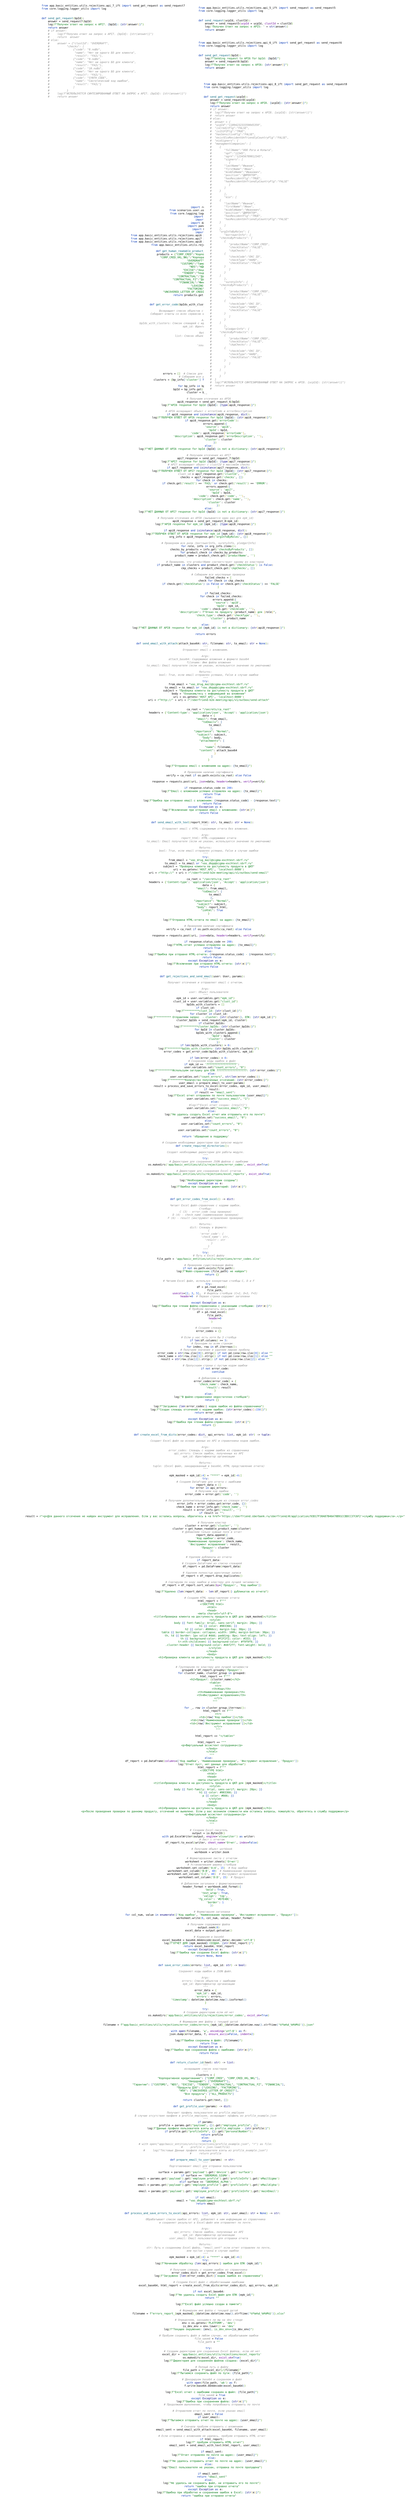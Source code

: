 <mxfile version="26.1.1">
  <diagram name="Страница — 1" id="I-Ke2cOXVvFwzJxJ1-Up">
    <mxGraphModel dx="2207" dy="6583" grid="1" gridSize="10" guides="1" tooltips="1" connect="1" arrows="1" fold="1" page="1" pageScale="1" pageWidth="827" pageHeight="1169" math="0" shadow="0">
      <root>
        <mxCell id="0" />
        <mxCell id="1" parent="0" />
        <mxCell id="MsBQBtv89PaCHF0zLTBD-1" value="" style="whiteSpace=wrap;html=1;aspect=fixed;" parent="1" vertex="1">
          <mxGeometry x="120" y="80" width="510" height="510" as="geometry" />
        </mxCell>
        <mxCell id="MsBQBtv89PaCHF0zLTBD-2" value="&lt;div style=&quot;background-color:#ffffff;color:#080808&quot;&gt;&lt;pre style=&quot;font-family:&#39;JetBrains Mono&#39;,monospace;font-size:9,8pt;&quot;&gt;&lt;span style=&quot;color:#0033b3;&quot;&gt;import &lt;/span&gt;requests&lt;br&gt;&lt;span style=&quot;color:#0033b3;&quot;&gt;from &lt;/span&gt;scenarios.user.user_model &lt;span style=&quot;color:#0033b3;&quot;&gt;import &lt;/span&gt;User&lt;br&gt;&lt;span style=&quot;color:#0033b3;&quot;&gt;from &lt;/span&gt;core.logging.logger_utils &lt;span style=&quot;color:#0033b3;&quot;&gt;import &lt;/span&gt;log&lt;br&gt;&lt;span style=&quot;color:#0033b3;&quot;&gt;import &lt;/span&gt;json&lt;br&gt;&lt;span style=&quot;color:#0033b3;&quot;&gt;import &lt;/span&gt;os&lt;br&gt;&lt;span style=&quot;color:#0033b3;&quot;&gt;import &lt;/span&gt;datetime&lt;br&gt;&lt;span style=&quot;color:#0033b3;&quot;&gt;import &lt;/span&gt;pandas &lt;span style=&quot;color:#0033b3;&quot;&gt;as &lt;/span&gt;pd&lt;br&gt;&lt;span style=&quot;color:#0033b3;&quot;&gt;import &lt;/span&gt;base64&lt;br&gt;&lt;span style=&quot;color:#0033b3;&quot;&gt;import &lt;/span&gt;io&lt;br&gt;&lt;span style=&quot;color:#0033b3;&quot;&gt;from &lt;/span&gt;app.basic_entities.utils.rejections.api6 &lt;span style=&quot;color:#0033b3;&quot;&gt;import &lt;/span&gt;send_get_request &lt;span style=&quot;color:#0033b3;&quot;&gt;as &lt;/span&gt;send_get_request_6&lt;br&gt;&lt;span style=&quot;color:#0033b3;&quot;&gt;from &lt;/span&gt;app.basic_entities.utils.rejections.api7 &lt;span style=&quot;color:#0033b3;&quot;&gt;import &lt;/span&gt;send_get_request &lt;span style=&quot;color:#0033b3;&quot;&gt;as &lt;/span&gt;send_get_request_7&lt;br&gt;&lt;span style=&quot;color:#0033b3;&quot;&gt;from &lt;/span&gt;app.basic_entities.utils.rejections.api8 &lt;span style=&quot;color:#0033b3;&quot;&gt;import &lt;/span&gt;send_get_request &lt;span style=&quot;color:#0033b3;&quot;&gt;as &lt;/span&gt;send_get_request_8&lt;br&gt;&lt;span style=&quot;color:#0033b3;&quot;&gt;from &lt;/span&gt;app.basic_entities.utils.rejections.api5 &lt;span style=&quot;color:#0033b3;&quot;&gt;import &lt;/span&gt;send_request&lt;br&gt;&lt;br&gt;&lt;span style=&quot;color:#0033b3;&quot;&gt;def &lt;/span&gt;&lt;span style=&quot;color:#00627a;&quot;&gt;get_human_readable_product_name&lt;/span&gt;&lt;span style=&quot;color:#3f9101;&quot;&gt;(&lt;/span&gt;&lt;span style=&quot;color:#000000;&quot;&gt;prod_name&lt;/span&gt;: &lt;span style=&quot;color:#000080;&quot;&gt;str&lt;/span&gt;&lt;span style=&quot;color:#3f9101;&quot;&gt;) &lt;/span&gt;-&amp;gt; &lt;span style=&quot;color:#000080;&quot;&gt;str&lt;/span&gt;:&lt;br&gt;    &lt;span style=&quot;color:#000000;&quot;&gt;products &lt;/span&gt;= &lt;span style=&quot;color:#3f9101;&quot;&gt;{&lt;/span&gt;&lt;span style=&quot;color:#067d17;&quot;&gt;&quot;CORP_CRED&quot;&lt;/span&gt;:&lt;span style=&quot;color:#067d17;&quot;&gt;&quot;Корпоративное кредитование - ВРКЛДС&quot;&lt;/span&gt;,&lt;br&gt;    &lt;span style=&quot;color:#067d17;&quot;&gt;&quot;CORP_CRED_VKL_NKL&quot;&lt;/span&gt;:&lt;span style=&quot;color:#067d17;&quot;&gt;&quot;Корпоративное кредитование НКЛ, ВКЛ&quot;&lt;/span&gt;,&lt;br&gt;    &lt;span style=&quot;color:#067d17;&quot;&gt;&quot;OVERDRAFT&quot;&lt;/span&gt;:&lt;span style=&quot;color:#067d17;&quot;&gt;&quot;Овердрафт&quot;&lt;/span&gt;,&lt;br&gt;    &lt;span style=&quot;color:#067d17;&quot;&gt;&quot;CUSTOMS&quot;&lt;/span&gt;:&lt;span style=&quot;color:#067d17;&quot;&gt;&quot;Таможенные гарантии&quot;&lt;/span&gt;,&lt;br&gt;    &lt;span style=&quot;color:#067d17;&quot;&gt;&quot;NDS&quot;&lt;/span&gt;:&lt;span style=&quot;color:#067d17;&quot;&gt;&quot;НДС гарантии&quot;&lt;/span&gt;,&lt;br&gt;    &lt;span style=&quot;color:#067d17;&quot;&gt;&quot;EXCISE&quot;&lt;/span&gt;:&lt;span style=&quot;color:#067d17;&quot;&gt;&quot;Акцизные гарантии&quot;&lt;/span&gt;,&lt;br&gt;    &lt;span style=&quot;color:#067d17;&quot;&gt;&quot;TENDER&quot;&lt;/span&gt;:&lt;span style=&quot;color:#067d17;&quot;&gt;&quot;Тендерные гарантии&quot;&lt;/span&gt;,&lt;br&gt;    &lt;span style=&quot;color:#067d17;&quot;&gt;&quot;CONTRACTUAL&quot;&lt;/span&gt;:&lt;span style=&quot;color:#067d17;&quot;&gt;&quot;Договорные гарантии&quot;&lt;/span&gt;,&lt;br&gt;    &lt;span style=&quot;color:#067d17;&quot;&gt;&quot;CONTRACTUAL_FZ&quot;&lt;/span&gt;:&lt;span style=&quot;color:#067d17;&quot;&gt;&quot;Договорные ФЗ гарантии&quot;&lt;/span&gt;,&lt;br&gt;    &lt;span style=&quot;color:#067d17;&quot;&gt;&quot;FINANCIAL&quot;&lt;/span&gt;:&lt;span style=&quot;color:#067d17;&quot;&gt;&quot;Финансовые гарантии&quot;&lt;/span&gt;,&lt;br&gt;    &lt;span style=&quot;color:#067d17;&quot;&gt;&quot;LEASING&quot;&lt;/span&gt;:&lt;span style=&quot;color:#067d17;&quot;&gt;&quot;Лизинг&quot;&lt;/span&gt;,&lt;br&gt;    &lt;span style=&quot;color:#067d17;&quot;&gt;&quot;FACTORING&quot;&lt;/span&gt;:&lt;span style=&quot;color:#067d17;&quot;&gt;&quot;Факторинг&quot;&lt;/span&gt;,&lt;br&gt;    &lt;span style=&quot;color:#067d17;&quot;&gt;&quot;UNCOVERED_LETTER_OF_CREDIT&quot;&lt;/span&gt;:&lt;span style=&quot;color:#067d17;&quot;&gt;&quot;Непокрытые аккредитивы&quot;&lt;/span&gt;&lt;span style=&quot;color:#3f9101;&quot;&gt;}&lt;br&gt;&lt;/span&gt;&lt;span style=&quot;color:#3f9101;&quot;&gt;    &lt;/span&gt;&lt;span style=&quot;color:#0033b3;&quot;&gt;return &lt;/span&gt;&lt;span style=&quot;color:#000000;&quot;&gt;products&lt;/span&gt;.get&lt;span style=&quot;color:#3f9101;&quot;&gt;(&lt;/span&gt;&lt;span style=&quot;color:#000000;&quot;&gt;prod_name&lt;/span&gt;, &lt;span style=&quot;color:#000000;&quot;&gt;prod_name&lt;/span&gt;&lt;span style=&quot;color:#3f9101;&quot;&gt;)&lt;br&gt;&lt;/span&gt;&lt;span style=&quot;color:#3f9101;&quot;&gt;&lt;br&gt;&lt;/span&gt;&lt;span style=&quot;color:#3f9101;&quot;&gt;&lt;br&gt;&lt;/span&gt;&lt;span style=&quot;color:#0033b3;&quot;&gt;def &lt;/span&gt;&lt;span style=&quot;color:#00627a;&quot;&gt;get_error_code&lt;/span&gt;&lt;span style=&quot;color:#3f9101;&quot;&gt;(&lt;/span&gt;&lt;span style=&quot;color:#000000;&quot;&gt;bpIds_with_clusters&lt;/span&gt;: &lt;span style=&quot;color:#000080;&quot;&gt;list&lt;/span&gt;, &lt;span style=&quot;color:#000000;&quot;&gt;epk_id&lt;/span&gt;: &lt;span style=&quot;color:#000080;&quot;&gt;str&lt;/span&gt;&lt;span style=&quot;color:#3f9101;&quot;&gt;) &lt;/span&gt;-&amp;gt; &lt;span style=&quot;color:#000080;&quot;&gt;list&lt;/span&gt;:&lt;br&gt;    &lt;span style=&quot;color:#8c8c8c;font-style:italic;&quot;&gt;&quot;&quot;&quot;&lt;br&gt;&lt;/span&gt;&lt;span style=&quot;color:#8c8c8c;font-style:italic;&quot;&gt;    Возвращает список объектов с ошибками из трех API сервисов.&lt;br&gt;&lt;/span&gt;&lt;span style=&quot;color:#8c8c8c;font-style:italic;&quot;&gt;    Собирает ответы со всех сервисов независимо от результатов предыдущих.&lt;br&gt;&lt;/span&gt;&lt;span style=&quot;color:#8c8c8c;font-style:italic;&quot;&gt;&lt;br&gt;&lt;/span&gt;&lt;span style=&quot;color:#8c8c8c;font-style:italic;&quot;&gt;    Args:&lt;br&gt;&lt;/span&gt;&lt;span style=&quot;color:#8c8c8c;font-style:italic;&quot;&gt;        bpIds_with_clusters: Список словарей с идентификаторами бизнес-процессов и их кластерами&lt;br&gt;&lt;/span&gt;&lt;span style=&quot;color:#8c8c8c;font-style:italic;&quot;&gt;        epk_id: Идентификатор организации&lt;br&gt;&lt;/span&gt;&lt;span style=&quot;color:#8c8c8c;font-style:italic;&quot;&gt;&lt;br&gt;&lt;/span&gt;&lt;span style=&quot;color:#8c8c8c;font-style:italic;&quot;&gt;    Returns:&lt;br&gt;&lt;/span&gt;&lt;span style=&quot;color:#8c8c8c;font-style:italic;&quot;&gt;        list: Список объектов с ошибками в формате:&lt;br&gt;&lt;/span&gt;&lt;span style=&quot;color:#8c8c8c;font-style:italic;&quot;&gt;            [&lt;br&gt;&lt;/span&gt;&lt;span style=&quot;color:#8c8c8c;font-style:italic;&quot;&gt;                {&lt;br&gt;&lt;/span&gt;&lt;span style=&quot;color:#8c8c8c;font-style:italic;&quot;&gt;                    &#39;source&#39;: &#39;api6|api7|api8&#39;,&lt;br&gt;&lt;/span&gt;&lt;span style=&quot;color:#8c8c8c;font-style:italic;&quot;&gt;                    &#39;bpId&#39;: str,&lt;br&gt;&lt;/span&gt;&lt;span style=&quot;color:#8c8c8c;font-style:italic;&quot;&gt;                    &#39;code&#39;: str,&lt;br&gt;&lt;/span&gt;&lt;span style=&quot;color:#8c8c8c;font-style:italic;&quot;&gt;                    &#39;description&#39;: str,&lt;br&gt;&lt;/span&gt;&lt;span style=&quot;color:#8c8c8c;font-style:italic;&quot;&gt;                    &#39;cluster&#39;: str&lt;br&gt;&lt;/span&gt;&lt;span style=&quot;color:#8c8c8c;font-style:italic;&quot;&gt;                },&lt;br&gt;&lt;/span&gt;&lt;span style=&quot;color:#8c8c8c;font-style:italic;&quot;&gt;                ...&lt;br&gt;&lt;/span&gt;&lt;span style=&quot;color:#8c8c8c;font-style:italic;&quot;&gt;            ]&lt;br&gt;&lt;/span&gt;&lt;span style=&quot;color:#8c8c8c;font-style:italic;&quot;&gt;    &quot;&quot;&quot;&lt;br&gt;&lt;/span&gt;&lt;span style=&quot;color:#8c8c8c;font-style:italic;&quot;&gt;    &lt;/span&gt;&lt;span style=&quot;color:#000000;&quot;&gt;errors &lt;/span&gt;= &lt;span style=&quot;color:#3f9101;&quot;&gt;[]  &lt;/span&gt;&lt;span style=&quot;color:#8c8c8c;font-style:italic;&quot;&gt;# Список для хранения объектов с ошибками&lt;br&gt;&lt;/span&gt;&lt;span style=&quot;color:#8c8c8c;font-style:italic;&quot;&gt;    # Собираем все уникальные кластеры&lt;br&gt;&lt;/span&gt;&lt;span style=&quot;color:#8c8c8c;font-style:italic;&quot;&gt;    &lt;/span&gt;&lt;span style=&quot;color:#000000;&quot;&gt;clusters &lt;/span&gt;= &lt;span style=&quot;color:#3f9101;&quot;&gt;{&lt;/span&gt;&lt;span style=&quot;color:#000000;&quot;&gt;bp_info&lt;/span&gt;&lt;span style=&quot;color:#0e4a8e;&quot;&gt;[&lt;/span&gt;&lt;span style=&quot;color:#067d17;&quot;&gt;&#39;cluster&#39;&lt;/span&gt;&lt;span style=&quot;color:#0e4a8e;&quot;&gt;] &lt;/span&gt;&lt;span style=&quot;color:#0033b3;&quot;&gt;for &lt;/span&gt;&lt;span style=&quot;color:#000000;&quot;&gt;bp_info &lt;/span&gt;&lt;span style=&quot;color:#0033b3;&quot;&gt;in &lt;/span&gt;&lt;span style=&quot;color:#000000;&quot;&gt;bpIds_with_clusters&lt;/span&gt;&lt;span style=&quot;color:#3f9101;&quot;&gt;}&lt;br&gt;&lt;/span&gt;&lt;span style=&quot;color:#3f9101;&quot;&gt;&lt;br&gt;&lt;/span&gt;&lt;span style=&quot;color:#3f9101;&quot;&gt;    &lt;/span&gt;&lt;span style=&quot;color:#0033b3;&quot;&gt;for &lt;/span&gt;&lt;span style=&quot;color:#000000;&quot;&gt;bp_info &lt;/span&gt;&lt;span style=&quot;color:#0033b3;&quot;&gt;in &lt;/span&gt;&lt;span style=&quot;color:#000000;&quot;&gt;bpIds_with_clusters&lt;/span&gt;:&lt;br&gt;        &lt;span style=&quot;color:#000000;&quot;&gt;bpId &lt;/span&gt;= &lt;span style=&quot;color:#000000;&quot;&gt;bp_info&lt;/span&gt;.get&lt;span style=&quot;color:#3f9101;&quot;&gt;(&lt;/span&gt;&lt;span style=&quot;color:#067d17;&quot;&gt;&#39;bpId&#39;&lt;/span&gt;,&lt;span style=&quot;color:#067d17;&quot;&gt;&#39;&#39;&lt;/span&gt;&lt;span style=&quot;color:#3f9101;&quot;&gt;)&lt;/span&gt;.get&lt;span style=&quot;color:#3f9101;&quot;&gt;(&lt;/span&gt;&lt;span style=&quot;color:#067d17;&quot;&gt;&#39;bpId&#39;&lt;/span&gt;, &lt;span style=&quot;color:#067d17;&quot;&gt;&#39;&#39;&lt;/span&gt;&lt;span style=&quot;color:#3f9101;&quot;&gt;)&lt;br&gt;&lt;/span&gt;&lt;span style=&quot;color:#3f9101;&quot;&gt;        &lt;/span&gt;&lt;span style=&quot;color:#000000;&quot;&gt;cluster &lt;/span&gt;= &lt;span style=&quot;color:#000000;&quot;&gt;bp_info&lt;/span&gt;&lt;span style=&quot;color:#3f9101;&quot;&gt;[&lt;/span&gt;&lt;span style=&quot;color:#067d17;&quot;&gt;&#39;cluster&#39;&lt;/span&gt;&lt;span style=&quot;color:#3f9101;&quot;&gt;]&lt;br&gt;&lt;/span&gt;&lt;span style=&quot;color:#3f9101;&quot;&gt;&lt;br&gt;&lt;/span&gt;&lt;span style=&quot;color:#3f9101;&quot;&gt;        &lt;/span&gt;&lt;span style=&quot;color:#8c8c8c;font-style:italic;&quot;&gt;# Получаем отсечения из API6&lt;br&gt;&lt;/span&gt;&lt;span style=&quot;color:#8c8c8c;font-style:italic;&quot;&gt;        &lt;/span&gt;&lt;span style=&quot;color:#000000;&quot;&gt;api6_response &lt;/span&gt;= send_get_request_6&lt;span style=&quot;color:#3f9101;&quot;&gt;(&lt;/span&gt;&lt;span style=&quot;color:#000000;&quot;&gt;bpId&lt;/span&gt;&lt;span style=&quot;color:#3f9101;&quot;&gt;)&lt;br&gt;&lt;/span&gt;&lt;span style=&quot;color:#3f9101;&quot;&gt;        &lt;/span&gt;log&lt;span style=&quot;color:#3f9101;&quot;&gt;(&lt;/span&gt;&lt;span style=&quot;color:#067d17;&quot;&gt;f&quot;API6 response for bpId &lt;/span&gt;&lt;span style=&quot;color:#0e4a8e;&quot;&gt;{&lt;/span&gt;&lt;span style=&quot;color:#000000;&quot;&gt;bpId&lt;/span&gt;&lt;span style=&quot;color:#0e4a8e;&quot;&gt;}&lt;/span&gt;&lt;span style=&quot;color:#067d17;&quot;&gt;: &lt;/span&gt;&lt;span style=&quot;color:#0e4a8e;&quot;&gt;{&lt;/span&gt;&lt;span style=&quot;color:#000080;&quot;&gt;type&lt;/span&gt;&lt;span style=&quot;color:#b4960a;&quot;&gt;(&lt;/span&gt;&lt;span style=&quot;color:#000000;&quot;&gt;api6_response&lt;/span&gt;&lt;span style=&quot;color:#b4960a;&quot;&gt;)&lt;/span&gt;&lt;span style=&quot;color:#0e4a8e;&quot;&gt;}&lt;/span&gt;&lt;span style=&quot;color:#067d17;&quot;&gt;&quot;&lt;/span&gt;&lt;span style=&quot;color:#3f9101;&quot;&gt;)&lt;br&gt;&lt;/span&gt;&lt;span style=&quot;color:#3f9101;&quot;&gt;&lt;br&gt;&lt;/span&gt;&lt;span style=&quot;color:#3f9101;&quot;&gt;        &lt;/span&gt;&lt;span style=&quot;color:#8c8c8c;font-style:italic;&quot;&gt;# API6 возвращает объект с errorCode и errorDescription&lt;br&gt;&lt;/span&gt;&lt;span style=&quot;color:#8c8c8c;font-style:italic;&quot;&gt;        &lt;/span&gt;&lt;span style=&quot;color:#0033b3;&quot;&gt;if &lt;/span&gt;&lt;span style=&quot;color:#000000;&quot;&gt;api6_response &lt;/span&gt;&lt;span style=&quot;color:#0033b3;&quot;&gt;and &lt;/span&gt;&lt;span style=&quot;color:#000080;&quot;&gt;isinstance&lt;/span&gt;&lt;span style=&quot;color:#3f9101;&quot;&gt;(&lt;/span&gt;&lt;span style=&quot;color:#000000;&quot;&gt;api6_response&lt;/span&gt;, &lt;span style=&quot;color:#000080;&quot;&gt;dict&lt;/span&gt;&lt;span style=&quot;color:#3f9101;&quot;&gt;)&lt;/span&gt;:&lt;br&gt;            log&lt;span style=&quot;color:#3f9101;&quot;&gt;(&lt;/span&gt;&lt;span style=&quot;color:#067d17;&quot;&gt;f&quot;ПОЛУЧЕН ОТВЕТ ОТ API6 response for bpId &lt;/span&gt;&lt;span style=&quot;color:#0e4a8e;&quot;&gt;{&lt;/span&gt;&lt;span style=&quot;color:#000000;&quot;&gt;bpId&lt;/span&gt;&lt;span style=&quot;color:#0e4a8e;&quot;&gt;}&lt;/span&gt;&lt;span style=&quot;color:#067d17;&quot;&gt;: &lt;/span&gt;&lt;span style=&quot;color:#0e4a8e;&quot;&gt;{&lt;/span&gt;&lt;span style=&quot;color:#000080;&quot;&gt;str&lt;/span&gt;&lt;span style=&quot;color:#b4960a;&quot;&gt;(&lt;/span&gt;&lt;span style=&quot;color:#000000;&quot;&gt;api6_response&lt;/span&gt;&lt;span style=&quot;color:#b4960a;&quot;&gt;)&lt;/span&gt;&lt;span style=&quot;color:#0e4a8e;&quot;&gt;}&lt;/span&gt;&lt;span style=&quot;color:#067d17;&quot;&gt;&quot;&lt;/span&gt;&lt;span style=&quot;color:#3f9101;&quot;&gt;)&lt;br&gt;&lt;/span&gt;&lt;span style=&quot;color:#3f9101;&quot;&gt;            &lt;/span&gt;&lt;span style=&quot;color:#0033b3;&quot;&gt;if &lt;/span&gt;&lt;span style=&quot;color:#000000;&quot;&gt;api6_response&lt;/span&gt;.get&lt;span style=&quot;color:#3f9101;&quot;&gt;(&lt;/span&gt;&lt;span style=&quot;color:#067d17;&quot;&gt;&#39;errorCode&#39;&lt;/span&gt;&lt;span style=&quot;color:#3f9101;&quot;&gt;)&lt;/span&gt;:&lt;br&gt;                &lt;span style=&quot;color:#000000;&quot;&gt;errors&lt;/span&gt;.append&lt;span style=&quot;color:#3f9101;&quot;&gt;(&lt;/span&gt;&lt;span style=&quot;color:#0e4a8e;&quot;&gt;{&lt;br&gt;&lt;/span&gt;&lt;span style=&quot;color:#0e4a8e;&quot;&gt;                    &lt;/span&gt;&lt;span style=&quot;color:#067d17;&quot;&gt;&#39;source&#39;&lt;/span&gt;: &lt;span style=&quot;color:#067d17;&quot;&gt;&#39;api6&#39;&lt;/span&gt;,&lt;br&gt;                    &lt;span style=&quot;color:#067d17;&quot;&gt;&#39;bpId&#39;&lt;/span&gt;: &lt;span style=&quot;color:#000000;&quot;&gt;bpId&lt;/span&gt;,&lt;br&gt;                    &lt;span style=&quot;color:#067d17;&quot;&gt;&#39;code&#39;&lt;/span&gt;: &lt;span style=&quot;color:#000000;&quot;&gt;api6_response&lt;/span&gt;&lt;span style=&quot;color:#b4960a;&quot;&gt;[&lt;/span&gt;&lt;span style=&quot;color:#067d17;&quot;&gt;&#39;errorCode&#39;&lt;/span&gt;&lt;span style=&quot;color:#b4960a;&quot;&gt;]&lt;/span&gt;,&lt;br&gt;                    &lt;span style=&quot;color:#067d17;&quot;&gt;&#39;description&#39;&lt;/span&gt;: &lt;span style=&quot;color:#000000;&quot;&gt;api6_response&lt;/span&gt;.get&lt;span style=&quot;color:#b4960a;&quot;&gt;(&lt;/span&gt;&lt;span style=&quot;color:#067d17;&quot;&gt;&#39;errorDescription&#39;&lt;/span&gt;, &lt;span style=&quot;color:#067d17;&quot;&gt;&#39;&#39;&lt;/span&gt;&lt;span style=&quot;color:#b4960a;&quot;&gt;)&lt;/span&gt;,&lt;br&gt;                    &lt;span style=&quot;color:#067d17;&quot;&gt;&#39;cluster&#39;&lt;/span&gt;: &lt;span style=&quot;color:#000000;&quot;&gt;cluster&lt;br&gt;&lt;/span&gt;&lt;span style=&quot;color:#000000;&quot;&gt;                &lt;/span&gt;&lt;span style=&quot;color:#0e4a8e;&quot;&gt;}&lt;/span&gt;&lt;span style=&quot;color:#3f9101;&quot;&gt;)&lt;br&gt;&lt;/span&gt;&lt;span style=&quot;color:#3f9101;&quot;&gt;        &lt;/span&gt;&lt;span style=&quot;color:#0033b3;&quot;&gt;else&lt;/span&gt;:&lt;br&gt;            log&lt;span style=&quot;color:#3f9101;&quot;&gt;(&lt;/span&gt;&lt;span style=&quot;color:#067d17;&quot;&gt;f&quot;НЕТ ДАННЫХ ОТ API6 response for bpId &lt;/span&gt;&lt;span style=&quot;color:#0e4a8e;&quot;&gt;{&lt;/span&gt;&lt;span style=&quot;color:#000000;&quot;&gt;bpId&lt;/span&gt;&lt;span style=&quot;color:#0e4a8e;&quot;&gt;}&lt;/span&gt;&lt;span style=&quot;color:#067d17;&quot;&gt; is not a dictionary: &lt;/span&gt;&lt;span style=&quot;color:#0e4a8e;&quot;&gt;{&lt;/span&gt;&lt;span style=&quot;color:#000080;&quot;&gt;str&lt;/span&gt;&lt;span style=&quot;color:#b4960a;&quot;&gt;(&lt;/span&gt;&lt;span style=&quot;color:#000000;&quot;&gt;api6_response&lt;/span&gt;&lt;span style=&quot;color:#b4960a;&quot;&gt;)&lt;/span&gt;&lt;span style=&quot;color:#0e4a8e;&quot;&gt;}&lt;/span&gt;&lt;span style=&quot;color:#067d17;&quot;&gt;&quot;&lt;/span&gt;&lt;span style=&quot;color:#3f9101;&quot;&gt;)&lt;br&gt;&lt;/span&gt;&lt;span style=&quot;color:#3f9101;&quot;&gt;&lt;br&gt;&lt;/span&gt;&lt;span style=&quot;color:#3f9101;&quot;&gt;        &lt;/span&gt;&lt;span style=&quot;color:#8c8c8c;font-style:italic;&quot;&gt;# Получаем отсечения из API7&lt;br&gt;&lt;/span&gt;&lt;span style=&quot;color:#8c8c8c;font-style:italic;&quot;&gt;        &lt;/span&gt;&lt;span style=&quot;color:#000000;&quot;&gt;api7_response &lt;/span&gt;= send_get_request_7&lt;span style=&quot;color:#3f9101;&quot;&gt;(&lt;/span&gt;&lt;span style=&quot;color:#000000;&quot;&gt;bpId&lt;/span&gt;&lt;span style=&quot;color:#3f9101;&quot;&gt;)&lt;br&gt;&lt;/span&gt;&lt;span style=&quot;color:#3f9101;&quot;&gt;        &lt;/span&gt;log&lt;span style=&quot;color:#3f9101;&quot;&gt;(&lt;/span&gt;&lt;span style=&quot;color:#067d17;&quot;&gt;f&quot;API7 response for bpId &lt;/span&gt;&lt;span style=&quot;color:#0e4a8e;&quot;&gt;{&lt;/span&gt;&lt;span style=&quot;color:#000000;&quot;&gt;bpId&lt;/span&gt;&lt;span style=&quot;color:#0e4a8e;&quot;&gt;}&lt;/span&gt;&lt;span style=&quot;color:#067d17;&quot;&gt;: &lt;/span&gt;&lt;span style=&quot;color:#0e4a8e;&quot;&gt;{&lt;/span&gt;&lt;span style=&quot;color:#000080;&quot;&gt;type&lt;/span&gt;&lt;span style=&quot;color:#b4960a;&quot;&gt;(&lt;/span&gt;&lt;span style=&quot;color:#000000;&quot;&gt;api7_response&lt;/span&gt;&lt;span style=&quot;color:#b4960a;&quot;&gt;)&lt;/span&gt;&lt;span style=&quot;color:#0e4a8e;&quot;&gt;}&lt;/span&gt;&lt;span style=&quot;color:#067d17;&quot;&gt;&quot;&lt;/span&gt;&lt;span style=&quot;color:#3f9101;&quot;&gt;)&lt;br&gt;&lt;/span&gt;&lt;span style=&quot;color:#3f9101;&quot;&gt;        &lt;/span&gt;&lt;span style=&quot;color:#8c8c8c;font-style:italic;&quot;&gt;# API7 возвращает объект с clustId и массивом checks&lt;br&gt;&lt;/span&gt;&lt;span style=&quot;color:#8c8c8c;font-style:italic;&quot;&gt;        &lt;/span&gt;&lt;span style=&quot;color:#0033b3;&quot;&gt;if &lt;/span&gt;&lt;span style=&quot;color:#000000;&quot;&gt;api7_response &lt;/span&gt;&lt;span style=&quot;color:#0033b3;&quot;&gt;and &lt;/span&gt;&lt;span style=&quot;color:#000080;&quot;&gt;isinstance&lt;/span&gt;&lt;span style=&quot;color:#3f9101;&quot;&gt;(&lt;/span&gt;&lt;span style=&quot;color:#000000;&quot;&gt;api7_response&lt;/span&gt;, &lt;span style=&quot;color:#000080;&quot;&gt;dict&lt;/span&gt;&lt;span style=&quot;color:#3f9101;&quot;&gt;)&lt;/span&gt;:&lt;br&gt;            log&lt;span style=&quot;color:#3f9101;&quot;&gt;(&lt;/span&gt;&lt;span style=&quot;color:#067d17;&quot;&gt;f&quot;ПОЛУЧЕН ОТВЕТ ОТ API7 response for bpId &lt;/span&gt;&lt;span style=&quot;color:#0e4a8e;&quot;&gt;{&lt;/span&gt;&lt;span style=&quot;color:#000000;&quot;&gt;bpId&lt;/span&gt;&lt;span style=&quot;color:#0e4a8e;&quot;&gt;}&lt;/span&gt;&lt;span style=&quot;color:#067d17;&quot;&gt;: &lt;/span&gt;&lt;span style=&quot;color:#0e4a8e;&quot;&gt;{&lt;/span&gt;&lt;span style=&quot;color:#000080;&quot;&gt;str&lt;/span&gt;&lt;span style=&quot;color:#b4960a;&quot;&gt;(&lt;/span&gt;&lt;span style=&quot;color:#000000;&quot;&gt;api7_response&lt;/span&gt;&lt;span style=&quot;color:#b4960a;&quot;&gt;)&lt;/span&gt;&lt;span style=&quot;color:#0e4a8e;&quot;&gt;}&lt;/span&gt;&lt;span style=&quot;color:#067d17;&quot;&gt;&quot;&lt;/span&gt;&lt;span style=&quot;color:#3f9101;&quot;&gt;)&lt;br&gt;&lt;/span&gt;&lt;span style=&quot;color:#3f9101;&quot;&gt;            &lt;/span&gt;&lt;span style=&quot;color:#808080;&quot;&gt;clust_id &lt;/span&gt;= &lt;span style=&quot;color:#000000;&quot;&gt;api7_response&lt;/span&gt;.get&lt;span style=&quot;color:#3f9101;&quot;&gt;(&lt;/span&gt;&lt;span style=&quot;color:#067d17;&quot;&gt;&#39;clustId&#39;&lt;/span&gt;, &lt;span style=&quot;color:#067d17;&quot;&gt;&#39;&#39;&lt;/span&gt;&lt;span style=&quot;color:#3f9101;&quot;&gt;)&lt;br&gt;&lt;/span&gt;&lt;span style=&quot;color:#3f9101;&quot;&gt;            &lt;/span&gt;&lt;span style=&quot;color:#000000;&quot;&gt;checks &lt;/span&gt;= &lt;span style=&quot;color:#000000;&quot;&gt;api7_response&lt;/span&gt;.get&lt;span style=&quot;color:#3f9101;&quot;&gt;(&lt;/span&gt;&lt;span style=&quot;color:#067d17;&quot;&gt;&#39;checks&#39;&lt;/span&gt;, &lt;span style=&quot;color:#0e4a8e;&quot;&gt;[]&lt;/span&gt;&lt;span style=&quot;color:#3f9101;&quot;&gt;)&lt;br&gt;&lt;/span&gt;&lt;span style=&quot;color:#3f9101;&quot;&gt;            &lt;/span&gt;&lt;span style=&quot;color:#0033b3;&quot;&gt;for &lt;/span&gt;&lt;span style=&quot;color:#000000;&quot;&gt;check &lt;/span&gt;&lt;span style=&quot;color:#0033b3;&quot;&gt;in &lt;/span&gt;&lt;span style=&quot;color:#000000;&quot;&gt;checks&lt;/span&gt;:&lt;br&gt;                &lt;span style=&quot;color:#0033b3;&quot;&gt;if &lt;/span&gt;&lt;span style=&quot;color:#000000;&quot;&gt;check&lt;/span&gt;.get&lt;span style=&quot;color:#3f9101;&quot;&gt;(&lt;/span&gt;&lt;span style=&quot;color:#067d17;&quot;&gt;&#39;result&#39;&lt;/span&gt;&lt;span style=&quot;color:#3f9101;&quot;&gt;) &lt;/span&gt;== &lt;span style=&quot;color:#067d17;&quot;&gt;&#39;FAIL&#39; &lt;/span&gt;&lt;span style=&quot;color:#0033b3;&quot;&gt;or &lt;/span&gt;&lt;span style=&quot;color:#000000;&quot;&gt;check&lt;/span&gt;.get&lt;span style=&quot;color:#3f9101;&quot;&gt;(&lt;/span&gt;&lt;span style=&quot;color:#067d17;&quot;&gt;&#39;result&#39;&lt;/span&gt;&lt;span style=&quot;color:#3f9101;&quot;&gt;) &lt;/span&gt;== &lt;span style=&quot;color:#067d17;&quot;&gt;&#39;ERROR&#39;&lt;/span&gt;:&lt;br&gt;                    &lt;span style=&quot;color:#000000;&quot;&gt;errors&lt;/span&gt;.append&lt;span style=&quot;color:#3f9101;&quot;&gt;(&lt;/span&gt;&lt;span style=&quot;color:#0e4a8e;&quot;&gt;{&lt;br&gt;&lt;/span&gt;&lt;span style=&quot;color:#0e4a8e;&quot;&gt;                        &lt;/span&gt;&lt;span style=&quot;color:#067d17;&quot;&gt;&#39;source&#39;&lt;/span&gt;: &lt;span style=&quot;color:#067d17;&quot;&gt;&#39;api7&#39;&lt;/span&gt;,&lt;br&gt;                        &lt;span style=&quot;color:#067d17;&quot;&gt;&#39;bpId&#39;&lt;/span&gt;: &lt;span style=&quot;color:#000000;&quot;&gt;bpId&lt;/span&gt;,&lt;br&gt;                        &lt;span style=&quot;color:#067d17;&quot;&gt;&#39;code&#39;&lt;/span&gt;: &lt;span style=&quot;color:#000000;&quot;&gt;check&lt;/span&gt;.get&lt;span style=&quot;color:#b4960a;&quot;&gt;(&lt;/span&gt;&lt;span style=&quot;color:#067d17;&quot;&gt;&#39;code&#39;&lt;/span&gt;, &lt;span style=&quot;color:#067d17;&quot;&gt;&#39;&#39;&lt;/span&gt;&lt;span style=&quot;color:#b4960a;&quot;&gt;)&lt;/span&gt;,&lt;br&gt;                        &lt;span style=&quot;color:#067d17;&quot;&gt;&#39;description&#39;&lt;/span&gt;: &lt;span style=&quot;color:#000000;&quot;&gt;check&lt;/span&gt;.get&lt;span style=&quot;color:#b4960a;&quot;&gt;(&lt;/span&gt;&lt;span style=&quot;color:#067d17;&quot;&gt;&#39;name&#39;&lt;/span&gt;, &lt;span style=&quot;color:#067d17;&quot;&gt;&#39;&#39;&lt;/span&gt;&lt;span style=&quot;color:#b4960a;&quot;&gt;)&lt;/span&gt;,&lt;br&gt;                        &lt;span style=&quot;color:#067d17;&quot;&gt;&#39;cluster&#39;&lt;/span&gt;: &lt;span style=&quot;color:#000000;&quot;&gt;cluster&lt;br&gt;&lt;/span&gt;&lt;span style=&quot;color:#000000;&quot;&gt;                    &lt;/span&gt;&lt;span style=&quot;color:#0e4a8e;&quot;&gt;}&lt;/span&gt;&lt;span style=&quot;color:#3f9101;&quot;&gt;)&lt;br&gt;&lt;/span&gt;&lt;span style=&quot;color:#3f9101;&quot;&gt;        &lt;/span&gt;&lt;span style=&quot;color:#0033b3;&quot;&gt;else&lt;/span&gt;:&lt;br&gt;            log&lt;span style=&quot;color:#3f9101;&quot;&gt;(&lt;/span&gt;&lt;span style=&quot;color:#067d17;&quot;&gt;f&quot;НЕТ ДАННЫХ ОТ API7 response for bpId &lt;/span&gt;&lt;span style=&quot;color:#0e4a8e;&quot;&gt;{&lt;/span&gt;&lt;span style=&quot;color:#000000;&quot;&gt;bpId&lt;/span&gt;&lt;span style=&quot;color:#0e4a8e;&quot;&gt;}&lt;/span&gt;&lt;span style=&quot;color:#067d17;&quot;&gt; is not a dictionary: &lt;/span&gt;&lt;span style=&quot;color:#0e4a8e;&quot;&gt;{&lt;/span&gt;&lt;span style=&quot;color:#000080;&quot;&gt;str&lt;/span&gt;&lt;span style=&quot;color:#b4960a;&quot;&gt;(&lt;/span&gt;&lt;span style=&quot;color:#000000;&quot;&gt;api7_response&lt;/span&gt;&lt;span style=&quot;color:#b4960a;&quot;&gt;)&lt;/span&gt;&lt;span style=&quot;color:#0e4a8e;&quot;&gt;}&lt;/span&gt;&lt;span style=&quot;color:#067d17;&quot;&gt;&quot;&lt;/span&gt;&lt;span style=&quot;color:#3f9101;&quot;&gt;)&lt;br&gt;&lt;/span&gt;&lt;span style=&quot;color:#3f9101;&quot;&gt;&lt;br&gt;&lt;/span&gt;&lt;span style=&quot;color:#3f9101;&quot;&gt;    &lt;/span&gt;&lt;span style=&quot;color:#8c8c8c;font-style:italic;&quot;&gt;# Получаем отсечения из API8 (вызывается один раз для epk_id)&lt;br&gt;&lt;/span&gt;&lt;span style=&quot;color:#8c8c8c;font-style:italic;&quot;&gt;    &lt;/span&gt;&lt;span style=&quot;color:#000000;&quot;&gt;api8_response &lt;/span&gt;= send_get_request_8&lt;span style=&quot;color:#3f9101;&quot;&gt;(&lt;/span&gt;&lt;span style=&quot;color:#000000;&quot;&gt;epk_id&lt;/span&gt;&lt;span style=&quot;color:#3f9101;&quot;&gt;)&lt;br&gt;&lt;/span&gt;&lt;span style=&quot;color:#3f9101;&quot;&gt;    &lt;/span&gt;log&lt;span style=&quot;color:#3f9101;&quot;&gt;(&lt;/span&gt;&lt;span style=&quot;color:#067d17;&quot;&gt;f&quot;API8 response for epk_id &lt;/span&gt;&lt;span style=&quot;color:#0e4a8e;&quot;&gt;{&lt;/span&gt;&lt;span style=&quot;color:#000000;&quot;&gt;epk_id&lt;/span&gt;&lt;span style=&quot;color:#0e4a8e;&quot;&gt;}&lt;/span&gt;&lt;span style=&quot;color:#067d17;&quot;&gt;: &lt;/span&gt;&lt;span style=&quot;color:#0e4a8e;&quot;&gt;{&lt;/span&gt;&lt;span style=&quot;color:#000080;&quot;&gt;type&lt;/span&gt;&lt;span style=&quot;color:#b4960a;&quot;&gt;(&lt;/span&gt;&lt;span style=&quot;color:#000000;&quot;&gt;api8_response&lt;/span&gt;&lt;span style=&quot;color:#b4960a;&quot;&gt;)&lt;/span&gt;&lt;span style=&quot;color:#0e4a8e;&quot;&gt;}&lt;/span&gt;&lt;span style=&quot;color:#067d17;&quot;&gt;&quot;&lt;/span&gt;&lt;span style=&quot;color:#3f9101;&quot;&gt;)&lt;br&gt;&lt;/span&gt;&lt;span style=&quot;color:#3f9101;&quot;&gt;&lt;br&gt;&lt;/span&gt;&lt;span style=&quot;color:#3f9101;&quot;&gt;    &lt;/span&gt;&lt;span style=&quot;color:#0033b3;&quot;&gt;if &lt;/span&gt;&lt;span style=&quot;color:#000000;&quot;&gt;api8_response &lt;/span&gt;&lt;span style=&quot;color:#0033b3;&quot;&gt;and &lt;/span&gt;&lt;span style=&quot;color:#000080;&quot;&gt;isinstance&lt;/span&gt;&lt;span style=&quot;color:#3f9101;&quot;&gt;(&lt;/span&gt;&lt;span style=&quot;color:#000000;&quot;&gt;api8_response&lt;/span&gt;, &lt;span style=&quot;color:#000080;&quot;&gt;dict&lt;/span&gt;&lt;span style=&quot;color:#3f9101;&quot;&gt;)&lt;/span&gt;:&lt;br&gt;        log&lt;span style=&quot;color:#3f9101;&quot;&gt;(&lt;/span&gt;&lt;span style=&quot;color:#067d17;&quot;&gt;f&quot;ПОЛУЧЕН ОТВЕТ ОТ API8 response for epk_id &lt;/span&gt;&lt;span style=&quot;color:#0e4a8e;&quot;&gt;{&lt;/span&gt;&lt;span style=&quot;color:#000000;&quot;&gt;epk_id&lt;/span&gt;&lt;span style=&quot;color:#0e4a8e;&quot;&gt;}&lt;/span&gt;&lt;span style=&quot;color:#067d17;&quot;&gt;: &lt;/span&gt;&lt;span style=&quot;color:#0e4a8e;&quot;&gt;{&lt;/span&gt;&lt;span style=&quot;color:#000080;&quot;&gt;str&lt;/span&gt;&lt;span style=&quot;color:#b4960a;&quot;&gt;(&lt;/span&gt;&lt;span style=&quot;color:#000000;&quot;&gt;api8_response&lt;/span&gt;&lt;span style=&quot;color:#b4960a;&quot;&gt;)&lt;/span&gt;&lt;span style=&quot;color:#0e4a8e;&quot;&gt;}&lt;/span&gt;&lt;span style=&quot;color:#067d17;&quot;&gt;&quot;&lt;/span&gt;&lt;span style=&quot;color:#3f9101;&quot;&gt;)&lt;br&gt;&lt;/span&gt;&lt;span style=&quot;color:#3f9101;&quot;&gt;        &lt;/span&gt;&lt;span style=&quot;color:#000000;&quot;&gt;org_info &lt;/span&gt;= &lt;span style=&quot;color:#000000;&quot;&gt;api8_response&lt;/span&gt;.get&lt;span style=&quot;color:#3f9101;&quot;&gt;(&lt;/span&gt;&lt;span style=&quot;color:#067d17;&quot;&gt;&#39;orgInfoByRoles&#39;&lt;/span&gt;, &lt;span style=&quot;color:#0e4a8e;&quot;&gt;{}&lt;/span&gt;&lt;span style=&quot;color:#3f9101;&quot;&gt;)&lt;br&gt;&lt;/span&gt;&lt;span style=&quot;color:#3f9101;&quot;&gt;&lt;br&gt;&lt;/span&gt;&lt;span style=&quot;color:#3f9101;&quot;&gt;        &lt;/span&gt;&lt;span style=&quot;color:#8c8c8c;font-style:italic;&quot;&gt;# Проверяем все роли (borrowerInfo, suretyInfo, pledgerInfo)&lt;br&gt;&lt;/span&gt;&lt;span style=&quot;color:#8c8c8c;font-style:italic;&quot;&gt;        &lt;/span&gt;&lt;span style=&quot;color:#0033b3;&quot;&gt;for &lt;/span&gt;&lt;span style=&quot;color:#000000;&quot;&gt;role&lt;/span&gt;, &lt;span style=&quot;color:#000000;&quot;&gt;info &lt;/span&gt;&lt;span style=&quot;color:#0033b3;&quot;&gt;in &lt;/span&gt;&lt;span style=&quot;color:#000000;&quot;&gt;org_info&lt;/span&gt;.items&lt;span style=&quot;color:#3f9101;&quot;&gt;()&lt;/span&gt;:&lt;br&gt;            &lt;span style=&quot;color:#000000;&quot;&gt;checks_by_products &lt;/span&gt;= &lt;span style=&quot;color:#000000;&quot;&gt;info&lt;/span&gt;.get&lt;span style=&quot;color:#3f9101;&quot;&gt;(&lt;/span&gt;&lt;span style=&quot;color:#067d17;&quot;&gt;&#39;checksByProducts&#39;&lt;/span&gt;, &lt;span style=&quot;color:#0e4a8e;&quot;&gt;[]&lt;/span&gt;&lt;span style=&quot;color:#3f9101;&quot;&gt;)&lt;br&gt;&lt;/span&gt;&lt;span style=&quot;color:#3f9101;&quot;&gt;            &lt;/span&gt;&lt;span style=&quot;color:#0033b3;&quot;&gt;for &lt;/span&gt;&lt;span style=&quot;color:#000000;&quot;&gt;product_check &lt;/span&gt;&lt;span style=&quot;color:#0033b3;&quot;&gt;in &lt;/span&gt;&lt;span style=&quot;color:#000000;&quot;&gt;checks_by_products&lt;/span&gt;:&lt;br&gt;                &lt;span style=&quot;color:#000000;&quot;&gt;product_name &lt;/span&gt;= &lt;span style=&quot;color:#000000;&quot;&gt;product_check&lt;/span&gt;.get&lt;span style=&quot;color:#3f9101;&quot;&gt;(&lt;/span&gt;&lt;span style=&quot;color:#067d17;&quot;&gt;&#39;productName&#39;&lt;/span&gt;, &lt;span style=&quot;color:#067d17;&quot;&gt;&#39;&#39;&lt;/span&gt;&lt;span style=&quot;color:#3f9101;&quot;&gt;)&lt;br&gt;&lt;/span&gt;&lt;span style=&quot;color:#3f9101;&quot;&gt;&lt;br&gt;&lt;/span&gt;&lt;span style=&quot;color:#3f9101;&quot;&gt;                &lt;/span&gt;&lt;span style=&quot;color:#8c8c8c;font-style:italic;&quot;&gt;# Проверяем, что productName соответствует одному из кластеров&lt;br&gt;&lt;/span&gt;&lt;span style=&quot;color:#8c8c8c;font-style:italic;&quot;&gt;                &lt;/span&gt;&lt;span style=&quot;color:#0033b3;&quot;&gt;if &lt;/span&gt;&lt;span style=&quot;color:#000000;&quot;&gt;product_name &lt;/span&gt;&lt;span style=&quot;color:#0033b3;&quot;&gt;in &lt;/span&gt;&lt;span style=&quot;color:#000000;&quot;&gt;clusters &lt;/span&gt;&lt;span style=&quot;color:#0033b3;&quot;&gt;and &lt;/span&gt;&lt;span style=&quot;color:#000000;&quot;&gt;product_check&lt;/span&gt;.get&lt;span style=&quot;color:#3f9101;&quot;&gt;(&lt;/span&gt;&lt;span style=&quot;color:#067d17;&quot;&gt;&#39;checkStatus&#39;&lt;/span&gt;&lt;span style=&quot;color:#3f9101;&quot;&gt;) &lt;/span&gt;&lt;span style=&quot;color:#0033b3;&quot;&gt;is False&lt;/span&gt;:&lt;br&gt;                    &lt;span style=&quot;color:#000000;&quot;&gt;ckp_checks &lt;/span&gt;= &lt;span style=&quot;color:#000000;&quot;&gt;product_check&lt;/span&gt;.get&lt;span style=&quot;color:#3f9101;&quot;&gt;(&lt;/span&gt;&lt;span style=&quot;color:#067d17;&quot;&gt;&#39;ckpChecks&#39;&lt;/span&gt;, &lt;span style=&quot;color:#0e4a8e;&quot;&gt;[]&lt;/span&gt;&lt;span style=&quot;color:#3f9101;&quot;&gt;)&lt;br&gt;&lt;/span&gt;&lt;span style=&quot;color:#3f9101;&quot;&gt;&lt;br&gt;&lt;/span&gt;&lt;span style=&quot;color:#3f9101;&quot;&gt;                    &lt;/span&gt;&lt;span style=&quot;color:#8c8c8c;font-style:italic;&quot;&gt;# Собираем все неуспешные проверки&lt;br&gt;&lt;/span&gt;&lt;span style=&quot;color:#8c8c8c;font-style:italic;&quot;&gt;                    &lt;/span&gt;&lt;span style=&quot;color:#000000;&quot;&gt;failed_checks &lt;/span&gt;= &lt;span style=&quot;color:#3f9101;&quot;&gt;[&lt;br&gt;&lt;/span&gt;&lt;span style=&quot;color:#3f9101;&quot;&gt;                        &lt;/span&gt;&lt;span style=&quot;color:#000000;&quot;&gt;check &lt;/span&gt;&lt;span style=&quot;color:#0033b3;&quot;&gt;for &lt;/span&gt;&lt;span style=&quot;color:#000000;&quot;&gt;check &lt;/span&gt;&lt;span style=&quot;color:#0033b3;&quot;&gt;in &lt;/span&gt;&lt;span style=&quot;color:#000000;&quot;&gt;ckp_checks&lt;br&gt;&lt;/span&gt;&lt;span style=&quot;color:#000000;&quot;&gt;                        &lt;/span&gt;&lt;span style=&quot;color:#0033b3;&quot;&gt;if &lt;/span&gt;&lt;span style=&quot;color:#000000;&quot;&gt;check&lt;/span&gt;.get&lt;span style=&quot;color:#0e4a8e;&quot;&gt;(&lt;/span&gt;&lt;span style=&quot;color:#067d17;&quot;&gt;&#39;checkStatus&#39;&lt;/span&gt;&lt;span style=&quot;color:#0e4a8e;&quot;&gt;) &lt;/span&gt;&lt;span style=&quot;color:#0033b3;&quot;&gt;is False or &lt;/span&gt;&lt;span style=&quot;color:#000000;&quot;&gt;check&lt;/span&gt;.get&lt;span style=&quot;color:#0e4a8e;&quot;&gt;(&lt;/span&gt;&lt;span style=&quot;color:#067d17;&quot;&gt;&#39;checkStatus&#39;&lt;/span&gt;&lt;span style=&quot;color:#0e4a8e;&quot;&gt;) &lt;/span&gt;== &lt;span style=&quot;color:#067d17;&quot;&gt;&#39;FALSE&#39;&lt;br&gt;&lt;/span&gt;&lt;span style=&quot;color:#067d17;&quot;&gt;                    &lt;/span&gt;&lt;span style=&quot;color:#3f9101;&quot;&gt;]&lt;br&gt;&lt;/span&gt;&lt;span style=&quot;color:#3f9101;&quot;&gt;&lt;br&gt;&lt;/span&gt;&lt;span style=&quot;color:#3f9101;&quot;&gt;                    &lt;/span&gt;&lt;span style=&quot;color:#0033b3;&quot;&gt;if &lt;/span&gt;&lt;span style=&quot;color:#000000;&quot;&gt;failed_checks&lt;/span&gt;:&lt;br&gt;                        &lt;span style=&quot;color:#0033b3;&quot;&gt;for &lt;/span&gt;&lt;span style=&quot;color:#000000;&quot;&gt;check &lt;/span&gt;&lt;span style=&quot;color:#0033b3;&quot;&gt;in &lt;/span&gt;&lt;span style=&quot;color:#000000;&quot;&gt;failed_checks&lt;/span&gt;:&lt;br&gt;                            &lt;span style=&quot;color:#000000;&quot;&gt;errors&lt;/span&gt;.append&lt;span style=&quot;color:#3f9101;&quot;&gt;(&lt;/span&gt;&lt;span style=&quot;color:#0e4a8e;&quot;&gt;{&lt;br&gt;&lt;/span&gt;&lt;span style=&quot;color:#0e4a8e;&quot;&gt;                                &lt;/span&gt;&lt;span style=&quot;color:#067d17;&quot;&gt;&#39;source&#39;&lt;/span&gt;: &lt;span style=&quot;color:#067d17;&quot;&gt;&#39;api8&#39;&lt;/span&gt;,&lt;br&gt;                                &lt;span style=&quot;color:#067d17;&quot;&gt;&#39;bpId&#39;&lt;/span&gt;: &lt;span style=&quot;color:#000000;&quot;&gt;epk_id&lt;/span&gt;,&lt;br&gt;                                &lt;span style=&quot;color:#067d17;&quot;&gt;&#39;code&#39;&lt;/span&gt;: &lt;span style=&quot;color:#000000;&quot;&gt;check&lt;/span&gt;.get&lt;span style=&quot;color:#b4960a;&quot;&gt;(&lt;/span&gt;&lt;span style=&quot;color:#067d17;&quot;&gt;&#39;checkCode&#39;&lt;/span&gt;, &lt;span style=&quot;color:#067d17;&quot;&gt;&#39;&#39;&lt;/span&gt;&lt;span style=&quot;color:#b4960a;&quot;&gt;)&lt;/span&gt;,&lt;br&gt;                                &lt;span style=&quot;color:#067d17;&quot;&gt;&#39;description&#39;&lt;/span&gt;: &lt;span style=&quot;color:#067d17;&quot;&gt;f&quot;Отказ по продукту &lt;/span&gt;&lt;span style=&quot;color:#b4960a;&quot;&gt;{&lt;/span&gt;&lt;span style=&quot;color:#000000;&quot;&gt;product_name&lt;/span&gt;&lt;span style=&quot;color:#b4960a;&quot;&gt;}&lt;/span&gt;&lt;span style=&quot;color:#067d17;&quot;&gt; для &lt;/span&gt;&lt;span style=&quot;color:#b4960a;&quot;&gt;{&lt;/span&gt;&lt;span style=&quot;color:#000000;&quot;&gt;role&lt;/span&gt;&lt;span style=&quot;color:#b4960a;&quot;&gt;}&lt;/span&gt;&lt;span style=&quot;color:#067d17;&quot;&gt;&quot;&lt;/span&gt;,&lt;br&gt;                                &lt;span style=&quot;color:#067d17;&quot;&gt;&#39;check_type&#39;&lt;/span&gt;: &lt;span style=&quot;color:#000000;&quot;&gt;check&lt;/span&gt;.get&lt;span style=&quot;color:#b4960a;&quot;&gt;(&lt;/span&gt;&lt;span style=&quot;color:#067d17;&quot;&gt;&#39;checkType&#39;&lt;/span&gt;, &lt;span style=&quot;color:#067d17;&quot;&gt;&#39;&#39;&lt;/span&gt;&lt;span style=&quot;color:#b4960a;&quot;&gt;)&lt;/span&gt;,&lt;br&gt;                                &lt;span style=&quot;color:#067d17;&quot;&gt;&#39;cluster&#39;&lt;/span&gt;: &lt;span style=&quot;color:#000000;&quot;&gt;product_name&lt;br&gt;&lt;/span&gt;&lt;span style=&quot;color:#000000;&quot;&gt;                            &lt;/span&gt;&lt;span style=&quot;color:#0e4a8e;&quot;&gt;}&lt;/span&gt;&lt;span style=&quot;color:#3f9101;&quot;&gt;)&lt;br&gt;&lt;/span&gt;&lt;span style=&quot;color:#3f9101;&quot;&gt;    &lt;/span&gt;&lt;span style=&quot;color:#0033b3;&quot;&gt;else&lt;/span&gt;:&lt;br&gt;        log&lt;span style=&quot;color:#3f9101;&quot;&gt;(&lt;/span&gt;&lt;span style=&quot;color:#067d17;&quot;&gt;f&quot;НЕТ ДАННЫХ ОТ API8 response for epk_id &lt;/span&gt;&lt;span style=&quot;color:#0e4a8e;&quot;&gt;{&lt;/span&gt;&lt;span style=&quot;color:#000000;&quot;&gt;epk_id&lt;/span&gt;&lt;span style=&quot;color:#0e4a8e;&quot;&gt;}&lt;/span&gt;&lt;span style=&quot;color:#067d17;&quot;&gt; is not a dictionary: &lt;/span&gt;&lt;span style=&quot;color:#0e4a8e;&quot;&gt;{&lt;/span&gt;&lt;span style=&quot;color:#000080;&quot;&gt;str&lt;/span&gt;&lt;span style=&quot;color:#b4960a;&quot;&gt;(&lt;/span&gt;&lt;span style=&quot;color:#000000;&quot;&gt;api8_response&lt;/span&gt;&lt;span style=&quot;color:#b4960a;&quot;&gt;)&lt;/span&gt;&lt;span style=&quot;color:#0e4a8e;&quot;&gt;}&lt;/span&gt;&lt;span style=&quot;color:#067d17;&quot;&gt;&quot;&lt;/span&gt;&lt;span style=&quot;color:#3f9101;&quot;&gt;)&lt;br&gt;&lt;/span&gt;&lt;span style=&quot;color:#3f9101;&quot;&gt;&lt;br&gt;&lt;/span&gt;&lt;span style=&quot;color:#3f9101;&quot;&gt;    &lt;/span&gt;&lt;span style=&quot;color:#0033b3;&quot;&gt;return &lt;/span&gt;&lt;span style=&quot;color:#000000;&quot;&gt;errors&lt;br&gt;&lt;/span&gt;&lt;span style=&quot;color:#000000;&quot;&gt;&lt;br&gt;&lt;/span&gt;&lt;span style=&quot;color:#000000;&quot;&gt;&lt;br&gt;&lt;/span&gt;&lt;span style=&quot;color:#0033b3;&quot;&gt;def &lt;/span&gt;&lt;span style=&quot;color:#00627a;&quot;&gt;send_email_with_attach&lt;/span&gt;&lt;span style=&quot;color:#3f9101;&quot;&gt;(&lt;/span&gt;&lt;span style=&quot;color:#000000;&quot;&gt;attach_base64&lt;/span&gt;: &lt;span style=&quot;color:#000080;&quot;&gt;str&lt;/span&gt;, &lt;span style=&quot;color:#000000;&quot;&gt;filename&lt;/span&gt;: &lt;span style=&quot;color:#000080;&quot;&gt;str&lt;/span&gt;, &lt;span style=&quot;color:#000000;&quot;&gt;to_email&lt;/span&gt;: &lt;span style=&quot;color:#000080;&quot;&gt;str &lt;/span&gt;= &lt;span style=&quot;color:#0033b3;&quot;&gt;None&lt;/span&gt;&lt;span style=&quot;color:#3f9101;&quot;&gt;)&lt;/span&gt;:&lt;br&gt;    &lt;span style=&quot;color:#8c8c8c;font-style:italic;&quot;&gt;&quot;&quot;&quot;&lt;br&gt;&lt;/span&gt;&lt;span style=&quot;color:#8c8c8c;font-style:italic;&quot;&gt;    Отправляет email с вложением.&lt;br&gt;&lt;/span&gt;&lt;span style=&quot;color:#8c8c8c;font-style:italic;&quot;&gt;&lt;br&gt;&lt;/span&gt;&lt;span style=&quot;color:#8c8c8c;font-style:italic;&quot;&gt;    Args:&lt;br&gt;&lt;/span&gt;&lt;span style=&quot;color:#8c8c8c;font-style:italic;&quot;&gt;        attach_base64: Содержимое вложения в формате base64&lt;br&gt;&lt;/span&gt;&lt;span style=&quot;color:#8c8c8c;font-style:italic;&quot;&gt;        filename: Имя файла вложения&lt;br&gt;&lt;/span&gt;&lt;span style=&quot;color:#8c8c8c;font-style:italic;&quot;&gt;        to_email: Email получателя (если не указан, используется значение по умолчанию)&lt;br&gt;&lt;/span&gt;&lt;span style=&quot;color:#8c8c8c;font-style:italic;&quot;&gt;&lt;br&gt;&lt;/span&gt;&lt;span style=&quot;color:#8c8c8c;font-style:italic;&quot;&gt;    Returns:&lt;br&gt;&lt;/span&gt;&lt;span style=&quot;color:#8c8c8c;font-style:italic;&quot;&gt;        bool: True, если email отправлен успешно, False в случае ошибки&lt;br&gt;&lt;/span&gt;&lt;span style=&quot;color:#8c8c8c;font-style:italic;&quot;&gt;    &quot;&quot;&quot;&lt;br&gt;&lt;/span&gt;&lt;span style=&quot;color:#8c8c8c;font-style:italic;&quot;&gt;    &lt;/span&gt;&lt;span style=&quot;color:#0033b3;&quot;&gt;try&lt;/span&gt;:&lt;br&gt;        &lt;span style=&quot;color:#000000;&quot;&gt;from_email &lt;/span&gt;= &lt;span style=&quot;color:#067d17;&quot;&gt;&quot;vas_drug_mail@sigma-exchtest.sbrf.ru&quot;&lt;br&gt;&lt;/span&gt;&lt;span style=&quot;color:#067d17;&quot;&gt;        &lt;/span&gt;&lt;span style=&quot;color:#000000;&quot;&gt;to_email &lt;/span&gt;= &lt;span style=&quot;color:#000000;&quot;&gt;to_email &lt;/span&gt;&lt;span style=&quot;color:#0033b3;&quot;&gt;or &lt;/span&gt;&lt;span style=&quot;color:#067d17;&quot;&gt;&quot;vas_dkpp@sigma-exchtest.sbrf.ru&quot;&lt;br&gt;&lt;/span&gt;&lt;span style=&quot;color:#067d17;&quot;&gt;        &lt;/span&gt;&lt;span style=&quot;color:#000000;&quot;&gt;subject &lt;/span&gt;= &lt;span style=&quot;color:#067d17;&quot;&gt;&quot;Проверка клиента на доступность продукта в ЦКП&quot;&lt;br&gt;&lt;/span&gt;&lt;span style=&quot;color:#067d17;&quot;&gt;        &lt;/span&gt;&lt;span style=&quot;color:#000000;&quot;&gt;body &lt;/span&gt;= &lt;span style=&quot;color:#067d17;&quot;&gt;&quot;Ознакомьтесь с информацией во вложении&quot;&lt;br&gt;&lt;/span&gt;&lt;span style=&quot;color:#067d17;&quot;&gt;        &lt;/span&gt;&lt;span style=&quot;color:#000000;&quot;&gt;uri &lt;/span&gt;= os.getenv&lt;span style=&quot;color:#3f9101;&quot;&gt;(&lt;/span&gt;&lt;span style=&quot;color:#067d17;&quot;&gt;&#39;HOST_API&#39;&lt;/span&gt;, &lt;span style=&quot;color:#067d17;&quot;&gt;&#39;localhost:8080&#39;&lt;/span&gt;&lt;span style=&quot;color:#3f9101;&quot;&gt;)&lt;br&gt;&lt;/span&gt;&lt;span style=&quot;color:#3f9101;&quot;&gt;        &lt;/span&gt;&lt;span style=&quot;color:#000000;&quot;&gt;uri &lt;/span&gt;= &lt;span style=&quot;color:#067d17;&quot;&gt;r&quot;http://&quot; &lt;/span&gt;+ &lt;span style=&quot;color:#000000;&quot;&gt;uri &lt;/span&gt;+ &lt;span style=&quot;color:#067d17;&quot;&gt;r&quot;/sberfriend-b2e-meeting/api/v1/outbox/send-attach&quot;&lt;br&gt;&lt;/span&gt;&lt;span style=&quot;color:#067d17;&quot;&gt;&lt;br&gt;&lt;/span&gt;&lt;span style=&quot;color:#067d17;&quot;&gt;&lt;br&gt;&lt;/span&gt;&lt;span style=&quot;color:#067d17;&quot;&gt;        &lt;/span&gt;&lt;span style=&quot;color:#000000;&quot;&gt;ca_root &lt;/span&gt;= &lt;span style=&quot;color:#067d17;&quot;&gt;&quot;/secrets/ca_root&quot;&lt;br&gt;&lt;/span&gt;&lt;span style=&quot;color:#067d17;&quot;&gt;        &lt;/span&gt;&lt;span style=&quot;color:#000000;&quot;&gt;headers &lt;/span&gt;= &lt;span style=&quot;color:#3f9101;&quot;&gt;{&lt;/span&gt;&lt;span style=&quot;color:#067d17;&quot;&gt;&#39;Content-type&#39;&lt;/span&gt;: &lt;span style=&quot;color:#067d17;&quot;&gt;&#39;application/json&#39;&lt;/span&gt;, &lt;span style=&quot;color:#067d17;&quot;&gt;&#39;Accept&#39;&lt;/span&gt;: &lt;span style=&quot;color:#067d17;&quot;&gt;&#39;application/json&#39;&lt;/span&gt;&lt;span style=&quot;color:#3f9101;&quot;&gt;}&lt;br&gt;&lt;/span&gt;&lt;span style=&quot;color:#3f9101;&quot;&gt;        &lt;/span&gt;&lt;span style=&quot;color:#000000;&quot;&gt;data &lt;/span&gt;= &lt;span style=&quot;color:#3f9101;&quot;&gt;{&lt;br&gt;&lt;/span&gt;&lt;span style=&quot;color:#3f9101;&quot;&gt;            &lt;/span&gt;&lt;span style=&quot;color:#067d17;&quot;&gt;&quot;email&quot;&lt;/span&gt;: &lt;span style=&quot;color:#000000;&quot;&gt;from_email&lt;/span&gt;,&lt;br&gt;            &lt;span style=&quot;color:#067d17;&quot;&gt;&quot;toEmails&quot;&lt;/span&gt;: &lt;span style=&quot;color:#0e4a8e;&quot;&gt;[&lt;br&gt;&lt;/span&gt;&lt;span style=&quot;color:#0e4a8e;&quot;&gt;                &lt;/span&gt;&lt;span style=&quot;color:#000000;&quot;&gt;to_email&lt;br&gt;&lt;/span&gt;&lt;span style=&quot;color:#000000;&quot;&gt;            &lt;/span&gt;&lt;span style=&quot;color:#0e4a8e;&quot;&gt;]&lt;/span&gt;,&lt;br&gt;            &lt;span style=&quot;color:#067d17;&quot;&gt;&quot;importance&quot;&lt;/span&gt;: &lt;span style=&quot;color:#067d17;&quot;&gt;&quot;Normal&quot;&lt;/span&gt;,&lt;br&gt;            &lt;span style=&quot;color:#067d17;&quot;&gt;&quot;subject&quot;&lt;/span&gt;: &lt;span style=&quot;color:#000000;&quot;&gt;subject&lt;/span&gt;,&lt;br&gt;            &lt;span style=&quot;color:#067d17;&quot;&gt;&quot;body&quot;&lt;/span&gt;: &lt;span style=&quot;color:#000000;&quot;&gt;body&lt;/span&gt;,&lt;br&gt;            &lt;span style=&quot;color:#067d17;&quot;&gt;&quot;attachments&quot;&lt;/span&gt;: &lt;span style=&quot;color:#0e4a8e;&quot;&gt;[&lt;br&gt;&lt;/span&gt;&lt;span style=&quot;color:#0e4a8e;&quot;&gt;                &lt;/span&gt;&lt;span style=&quot;color:#b4960a;&quot;&gt;{&lt;br&gt;&lt;/span&gt;&lt;span style=&quot;color:#b4960a;&quot;&gt;                    &lt;/span&gt;&lt;span style=&quot;color:#067d17;&quot;&gt;&quot;name&quot;&lt;/span&gt;: &lt;span style=&quot;color:#000000;&quot;&gt;filename&lt;/span&gt;,&lt;br&gt;                    &lt;span style=&quot;color:#067d17;&quot;&gt;&quot;content&quot;&lt;/span&gt;: &lt;span style=&quot;color:#000000;&quot;&gt;attach_base64&lt;br&gt;&lt;/span&gt;&lt;span style=&quot;color:#000000;&quot;&gt;                &lt;/span&gt;&lt;span style=&quot;color:#b4960a;&quot;&gt;}&lt;br&gt;&lt;/span&gt;&lt;span style=&quot;color:#b4960a;&quot;&gt;            &lt;/span&gt;&lt;span style=&quot;color:#0e4a8e;&quot;&gt;]&lt;br&gt;&lt;/span&gt;&lt;span style=&quot;color:#0e4a8e;&quot;&gt;        &lt;/span&gt;&lt;span style=&quot;color:#3f9101;&quot;&gt;}&lt;br&gt;&lt;/span&gt;&lt;span style=&quot;color:#3f9101;&quot;&gt;&lt;br&gt;&lt;/span&gt;&lt;span style=&quot;color:#3f9101;&quot;&gt;        &lt;/span&gt;log&lt;span style=&quot;color:#3f9101;&quot;&gt;(&lt;/span&gt;&lt;span style=&quot;color:#067d17;&quot;&gt;f&quot;Отправка email с вложением на адрес: &lt;/span&gt;&lt;span style=&quot;color:#0e4a8e;&quot;&gt;{&lt;/span&gt;&lt;span style=&quot;color:#000000;&quot;&gt;to_email&lt;/span&gt;&lt;span style=&quot;color:#0e4a8e;&quot;&gt;}&lt;/span&gt;&lt;span style=&quot;color:#067d17;&quot;&gt;&quot;&lt;/span&gt;&lt;span style=&quot;color:#3f9101;&quot;&gt;)&lt;br&gt;&lt;/span&gt;&lt;span style=&quot;color:#3f9101;&quot;&gt;&lt;br&gt;&lt;/span&gt;&lt;span style=&quot;color:#3f9101;&quot;&gt;        &lt;/span&gt;&lt;span style=&quot;color:#8c8c8c;font-style:italic;&quot;&gt;# Проверяем наличие сертификата&lt;br&gt;&lt;/span&gt;&lt;span style=&quot;color:#8c8c8c;font-style:italic;&quot;&gt;        &lt;/span&gt;&lt;span style=&quot;color:#000000;&quot;&gt;verify &lt;/span&gt;= &lt;span style=&quot;color:#000000;&quot;&gt;ca_root &lt;/span&gt;&lt;span style=&quot;color:#0033b3;&quot;&gt;if &lt;/span&gt;os.path.exists&lt;span style=&quot;color:#3f9101;&quot;&gt;(&lt;/span&gt;&lt;span style=&quot;color:#000000;&quot;&gt;ca_root&lt;/span&gt;&lt;span style=&quot;color:#3f9101;&quot;&gt;) &lt;/span&gt;&lt;span style=&quot;color:#0033b3;&quot;&gt;else False&lt;br&gt;&lt;/span&gt;&lt;span style=&quot;color:#0033b3;&quot;&gt;&lt;br&gt;&lt;/span&gt;&lt;span style=&quot;color:#0033b3;&quot;&gt;        &lt;/span&gt;&lt;span style=&quot;color:#000000;&quot;&gt;response &lt;/span&gt;= requests.post&lt;span style=&quot;color:#3f9101;&quot;&gt;(&lt;/span&gt;&lt;span style=&quot;color:#000000;&quot;&gt;uri&lt;/span&gt;, &lt;span style=&quot;color:#660099;&quot;&gt;json&lt;/span&gt;=&lt;span style=&quot;color:#000000;&quot;&gt;data&lt;/span&gt;, &lt;span style=&quot;color:#660099;&quot;&gt;headers&lt;/span&gt;=&lt;span style=&quot;color:#000000;&quot;&gt;headers&lt;/span&gt;, &lt;span style=&quot;color:#660099;&quot;&gt;verify&lt;/span&gt;=&lt;span style=&quot;color:#000000;&quot;&gt;verify&lt;/span&gt;&lt;span style=&quot;color:#3f9101;&quot;&gt;)&lt;br&gt;&lt;/span&gt;&lt;span style=&quot;color:#3f9101;&quot;&gt;&lt;br&gt;&lt;/span&gt;&lt;span style=&quot;color:#3f9101;&quot;&gt;        &lt;/span&gt;&lt;span style=&quot;color:#0033b3;&quot;&gt;if &lt;/span&gt;&lt;span style=&quot;color:#000000;&quot;&gt;response&lt;/span&gt;.status_code == &lt;span style=&quot;color:#1750eb;&quot;&gt;200&lt;/span&gt;:&lt;br&gt;            log&lt;span style=&quot;color:#3f9101;&quot;&gt;(&lt;/span&gt;&lt;span style=&quot;color:#067d17;&quot;&gt;f&quot;Email с вложением успешно отправлен на адрес: &lt;/span&gt;&lt;span style=&quot;color:#0e4a8e;&quot;&gt;{&lt;/span&gt;&lt;span style=&quot;color:#000000;&quot;&gt;to_email&lt;/span&gt;&lt;span style=&quot;color:#0e4a8e;&quot;&gt;}&lt;/span&gt;&lt;span style=&quot;color:#067d17;&quot;&gt;&quot;&lt;/span&gt;&lt;span style=&quot;color:#3f9101;&quot;&gt;)&lt;br&gt;&lt;/span&gt;&lt;span style=&quot;color:#3f9101;&quot;&gt;            &lt;/span&gt;&lt;span style=&quot;color:#0033b3;&quot;&gt;return True&lt;br&gt;&lt;/span&gt;&lt;span style=&quot;color:#0033b3;&quot;&gt;        else&lt;/span&gt;:&lt;br&gt;            log&lt;span style=&quot;color:#3f9101;&quot;&gt;(&lt;/span&gt;&lt;span style=&quot;color:#067d17;&quot;&gt;f&quot;Ошибка при отправке email с вложением: &lt;/span&gt;&lt;span style=&quot;color:#0e4a8e;&quot;&gt;{&lt;/span&gt;&lt;span style=&quot;color:#000000;&quot;&gt;response&lt;/span&gt;.status_code&lt;span style=&quot;color:#0e4a8e;&quot;&gt;}&lt;/span&gt;&lt;span style=&quot;color:#067d17;&quot;&gt; - &lt;/span&gt;&lt;span style=&quot;color:#0e4a8e;&quot;&gt;{&lt;/span&gt;&lt;span style=&quot;color:#000000;&quot;&gt;response&lt;/span&gt;.text&lt;span style=&quot;color:#0e4a8e;&quot;&gt;}&lt;/span&gt;&lt;span style=&quot;color:#067d17;&quot;&gt;&quot;&lt;/span&gt;&lt;span style=&quot;color:#3f9101;&quot;&gt;)&lt;br&gt;&lt;/span&gt;&lt;span style=&quot;color:#3f9101;&quot;&gt;            &lt;/span&gt;&lt;span style=&quot;color:#0033b3;&quot;&gt;return False&lt;br&gt;&lt;/span&gt;&lt;span style=&quot;color:#0033b3;&quot;&gt;    except &lt;/span&gt;&lt;span style=&quot;color:#000080;&quot;&gt;Exception &lt;/span&gt;&lt;span style=&quot;color:#0033b3;&quot;&gt;as &lt;/span&gt;&lt;span style=&quot;color:#000000;&quot;&gt;e&lt;/span&gt;:&lt;br&gt;        log&lt;span style=&quot;color:#3f9101;&quot;&gt;(&lt;/span&gt;&lt;span style=&quot;color:#067d17;&quot;&gt;f&quot;Исключение при отправке email с вложением: &lt;/span&gt;&lt;span style=&quot;color:#0e4a8e;&quot;&gt;{&lt;/span&gt;&lt;span style=&quot;color:#000080;&quot;&gt;str&lt;/span&gt;&lt;span style=&quot;color:#b4960a;&quot;&gt;(&lt;/span&gt;&lt;span style=&quot;color:#000000;&quot;&gt;e&lt;/span&gt;&lt;span style=&quot;color:#b4960a;&quot;&gt;)&lt;/span&gt;&lt;span style=&quot;color:#0e4a8e;&quot;&gt;}&lt;/span&gt;&lt;span style=&quot;color:#067d17;&quot;&gt;&quot;&lt;/span&gt;&lt;span style=&quot;color:#3f9101;&quot;&gt;)&lt;br&gt;&lt;/span&gt;&lt;span style=&quot;color:#3f9101;&quot;&gt;        &lt;/span&gt;&lt;span style=&quot;color:#0033b3;&quot;&gt;return False&lt;br&gt;&lt;/span&gt;&lt;span style=&quot;color:#0033b3;&quot;&gt;&lt;br&gt;&lt;/span&gt;&lt;span style=&quot;color:#0033b3;&quot;&gt;&lt;br&gt;&lt;/span&gt;&lt;span style=&quot;color:#0033b3;&quot;&gt;def &lt;/span&gt;&lt;span style=&quot;color:#00627a;&quot;&gt;send_email_with_text&lt;/span&gt;&lt;span style=&quot;color:#3f9101;&quot;&gt;(&lt;/span&gt;&lt;span style=&quot;color:#000000;&quot;&gt;report_html&lt;/span&gt;: &lt;span style=&quot;color:#000080;&quot;&gt;str&lt;/span&gt;, &lt;span style=&quot;color:#000000;&quot;&gt;to_email&lt;/span&gt;: &lt;span style=&quot;color:#000080;&quot;&gt;str &lt;/span&gt;= &lt;span style=&quot;color:#0033b3;&quot;&gt;None&lt;/span&gt;&lt;span style=&quot;color:#3f9101;&quot;&gt;)&lt;/span&gt;:&lt;br&gt;    &lt;span style=&quot;color:#8c8c8c;font-style:italic;&quot;&gt;&quot;&quot;&quot;&lt;br&gt;&lt;/span&gt;&lt;span style=&quot;color:#8c8c8c;font-style:italic;&quot;&gt;    Отправляет email с HTML-содержимым отчета без вложения.&lt;br&gt;&lt;/span&gt;&lt;span style=&quot;color:#8c8c8c;font-style:italic;&quot;&gt;&lt;br&gt;&lt;/span&gt;&lt;span style=&quot;color:#8c8c8c;font-style:italic;&quot;&gt;    Args:&lt;br&gt;&lt;/span&gt;&lt;span style=&quot;color:#8c8c8c;font-style:italic;&quot;&gt;        report_html: HTML-содержимое отчета&lt;br&gt;&lt;/span&gt;&lt;span style=&quot;color:#8c8c8c;font-style:italic;&quot;&gt;        to_email: Email получателя (если не указан, используется значение по умолчанию)&lt;br&gt;&lt;/span&gt;&lt;span style=&quot;color:#8c8c8c;font-style:italic;&quot;&gt;&lt;br&gt;&lt;/span&gt;&lt;span style=&quot;color:#8c8c8c;font-style:italic;&quot;&gt;    Returns:&lt;br&gt;&lt;/span&gt;&lt;span style=&quot;color:#8c8c8c;font-style:italic;&quot;&gt;        bool: True, если email отправлен успешно, False в случае ошибки&lt;br&gt;&lt;/span&gt;&lt;span style=&quot;color:#8c8c8c;font-style:italic;&quot;&gt;    &quot;&quot;&quot;&lt;br&gt;&lt;/span&gt;&lt;span style=&quot;color:#8c8c8c;font-style:italic;&quot;&gt;    &lt;/span&gt;&lt;span style=&quot;color:#0033b3;&quot;&gt;try&lt;/span&gt;:&lt;br&gt;        &lt;span style=&quot;color:#000000;&quot;&gt;from_email &lt;/span&gt;= &lt;span style=&quot;color:#067d17;&quot;&gt;&quot;vas_drug_mail@sigma-exchtest.sbrf.ru&quot;&lt;br&gt;&lt;/span&gt;&lt;span style=&quot;color:#067d17;&quot;&gt;        &lt;/span&gt;&lt;span style=&quot;color:#000000;&quot;&gt;to_email &lt;/span&gt;= &lt;span style=&quot;color:#000000;&quot;&gt;to_email &lt;/span&gt;&lt;span style=&quot;color:#0033b3;&quot;&gt;or &lt;/span&gt;&lt;span style=&quot;color:#067d17;&quot;&gt;&quot;vas_dkpp@sigma-exchtest.sbrf.ru&quot;&lt;br&gt;&lt;/span&gt;&lt;span style=&quot;color:#067d17;&quot;&gt;        &lt;/span&gt;&lt;span style=&quot;color:#000000;&quot;&gt;subject &lt;/span&gt;= &lt;span style=&quot;color:#067d17;&quot;&gt;&quot;Проверка клиента на доступность продукта в ЦКП&quot;&lt;br&gt;&lt;/span&gt;&lt;span style=&quot;color:#067d17;&quot;&gt;        &lt;/span&gt;&lt;span style=&quot;color:#000000;&quot;&gt;uri &lt;/span&gt;= os.getenv&lt;span style=&quot;color:#3f9101;&quot;&gt;(&lt;/span&gt;&lt;span style=&quot;color:#067d17;&quot;&gt;&#39;HOST_API&#39;&lt;/span&gt;, &lt;span style=&quot;color:#067d17;&quot;&gt;&#39;localhost:8080&#39;&lt;/span&gt;&lt;span style=&quot;color:#3f9101;&quot;&gt;)&lt;br&gt;&lt;/span&gt;&lt;span style=&quot;color:#3f9101;&quot;&gt;        &lt;/span&gt;&lt;span style=&quot;color:#000000;&quot;&gt;uri &lt;/span&gt;= &lt;span style=&quot;color:#067d17;&quot;&gt;r&quot;http://&quot; &lt;/span&gt;+ &lt;span style=&quot;color:#000000;&quot;&gt;uri &lt;/span&gt;+ &lt;span style=&quot;color:#067d17;&quot;&gt;r&quot;/sberfriend-b2e-meeting/api/v1/outbox/send-email&quot;&lt;br&gt;&lt;/span&gt;&lt;span style=&quot;color:#067d17;&quot;&gt;&lt;br&gt;&lt;/span&gt;&lt;span style=&quot;color:#067d17;&quot;&gt;        &lt;/span&gt;&lt;span style=&quot;color:#000000;&quot;&gt;ca_root &lt;/span&gt;= &lt;span style=&quot;color:#067d17;&quot;&gt;&quot;/secrets/ca_root&quot;&lt;br&gt;&lt;/span&gt;&lt;span style=&quot;color:#067d17;&quot;&gt;        &lt;/span&gt;&lt;span style=&quot;color:#000000;&quot;&gt;headers &lt;/span&gt;= &lt;span style=&quot;color:#3f9101;&quot;&gt;{&lt;/span&gt;&lt;span style=&quot;color:#067d17;&quot;&gt;&#39;Content-type&#39;&lt;/span&gt;: &lt;span style=&quot;color:#067d17;&quot;&gt;&#39;application/json&#39;&lt;/span&gt;, &lt;span style=&quot;color:#067d17;&quot;&gt;&#39;Accept&#39;&lt;/span&gt;: &lt;span style=&quot;color:#067d17;&quot;&gt;&#39;application/json&#39;&lt;/span&gt;&lt;span style=&quot;color:#3f9101;&quot;&gt;}&lt;br&gt;&lt;/span&gt;&lt;span style=&quot;color:#3f9101;&quot;&gt;        &lt;/span&gt;&lt;span style=&quot;color:#000000;&quot;&gt;data &lt;/span&gt;= &lt;span style=&quot;color:#3f9101;&quot;&gt;{&lt;br&gt;&lt;/span&gt;&lt;span style=&quot;color:#3f9101;&quot;&gt;            &lt;/span&gt;&lt;span style=&quot;color:#067d17;&quot;&gt;&quot;email&quot;&lt;/span&gt;: &lt;span style=&quot;color:#000000;&quot;&gt;from_email&lt;/span&gt;,&lt;br&gt;            &lt;span style=&quot;color:#067d17;&quot;&gt;&quot;toEmails&quot;&lt;/span&gt;: &lt;span style=&quot;color:#0e4a8e;&quot;&gt;[&lt;br&gt;&lt;/span&gt;&lt;span style=&quot;color:#0e4a8e;&quot;&gt;                &lt;/span&gt;&lt;span style=&quot;color:#000000;&quot;&gt;to_email&lt;br&gt;&lt;/span&gt;&lt;span style=&quot;color:#000000;&quot;&gt;            &lt;/span&gt;&lt;span style=&quot;color:#0e4a8e;&quot;&gt;]&lt;/span&gt;,&lt;br&gt;            &lt;span style=&quot;color:#067d17;&quot;&gt;&quot;importance&quot;&lt;/span&gt;: &lt;span style=&quot;color:#067d17;&quot;&gt;&quot;Normal&quot;&lt;/span&gt;,&lt;br&gt;            &lt;span style=&quot;color:#067d17;&quot;&gt;&quot;subject&quot;&lt;/span&gt;: &lt;span style=&quot;color:#000000;&quot;&gt;subject&lt;/span&gt;,&lt;br&gt;            &lt;span style=&quot;color:#067d17;&quot;&gt;&quot;body&quot;&lt;/span&gt;: &lt;span style=&quot;color:#000000;&quot;&gt;report_html&lt;/span&gt;,&lt;br&gt;            &lt;span style=&quot;color:#067d17;&quot;&gt;&quot;isHtml&quot;&lt;/span&gt;: &lt;span style=&quot;color:#0033b3;&quot;&gt;True&lt;br&gt;&lt;/span&gt;&lt;span style=&quot;color:#0033b3;&quot;&gt;        &lt;/span&gt;&lt;span style=&quot;color:#3f9101;&quot;&gt;}&lt;br&gt;&lt;/span&gt;&lt;span style=&quot;color:#3f9101;&quot;&gt;&lt;br&gt;&lt;/span&gt;&lt;span style=&quot;color:#3f9101;&quot;&gt;        &lt;/span&gt;log&lt;span style=&quot;color:#3f9101;&quot;&gt;(&lt;/span&gt;&lt;span style=&quot;color:#067d17;&quot;&gt;f&quot;Отправка HTML-отчета по email на адрес: &lt;/span&gt;&lt;span style=&quot;color:#0e4a8e;&quot;&gt;{&lt;/span&gt;&lt;span style=&quot;color:#000000;&quot;&gt;to_email&lt;/span&gt;&lt;span style=&quot;color:#0e4a8e;&quot;&gt;}&lt;/span&gt;&lt;span style=&quot;color:#067d17;&quot;&gt;&quot;&lt;/span&gt;&lt;span style=&quot;color:#3f9101;&quot;&gt;)&lt;br&gt;&lt;/span&gt;&lt;span style=&quot;color:#3f9101;&quot;&gt;&lt;br&gt;&lt;/span&gt;&lt;span style=&quot;color:#3f9101;&quot;&gt;        &lt;/span&gt;&lt;span style=&quot;color:#8c8c8c;font-style:italic;&quot;&gt;# Проверяем наличие сертификата&lt;br&gt;&lt;/span&gt;&lt;span style=&quot;color:#8c8c8c;font-style:italic;&quot;&gt;        &lt;/span&gt;&lt;span style=&quot;color:#000000;&quot;&gt;verify &lt;/span&gt;= &lt;span style=&quot;color:#000000;&quot;&gt;ca_root &lt;/span&gt;&lt;span style=&quot;color:#0033b3;&quot;&gt;if &lt;/span&gt;os.path.exists&lt;span style=&quot;color:#3f9101;&quot;&gt;(&lt;/span&gt;&lt;span style=&quot;color:#000000;&quot;&gt;ca_root&lt;/span&gt;&lt;span style=&quot;color:#3f9101;&quot;&gt;) &lt;/span&gt;&lt;span style=&quot;color:#0033b3;&quot;&gt;else False&lt;br&gt;&lt;/span&gt;&lt;span style=&quot;color:#0033b3;&quot;&gt;&lt;br&gt;&lt;/span&gt;&lt;span style=&quot;color:#0033b3;&quot;&gt;        &lt;/span&gt;&lt;span style=&quot;color:#000000;&quot;&gt;response &lt;/span&gt;= requests.post&lt;span style=&quot;color:#3f9101;&quot;&gt;(&lt;/span&gt;&lt;span style=&quot;color:#000000;&quot;&gt;uri&lt;/span&gt;, &lt;span style=&quot;color:#660099;&quot;&gt;json&lt;/span&gt;=&lt;span style=&quot;color:#000000;&quot;&gt;data&lt;/span&gt;, &lt;span style=&quot;color:#660099;&quot;&gt;headers&lt;/span&gt;=&lt;span style=&quot;color:#000000;&quot;&gt;headers&lt;/span&gt;, &lt;span style=&quot;color:#660099;&quot;&gt;verify&lt;/span&gt;=&lt;span style=&quot;color:#000000;&quot;&gt;verify&lt;/span&gt;&lt;span style=&quot;color:#3f9101;&quot;&gt;)&lt;br&gt;&lt;/span&gt;&lt;span style=&quot;color:#3f9101;&quot;&gt;&lt;br&gt;&lt;/span&gt;&lt;span style=&quot;color:#3f9101;&quot;&gt;        &lt;/span&gt;&lt;span style=&quot;color:#0033b3;&quot;&gt;if &lt;/span&gt;&lt;span style=&quot;color:#000000;&quot;&gt;response&lt;/span&gt;.status_code == &lt;span style=&quot;color:#1750eb;&quot;&gt;200&lt;/span&gt;:&lt;br&gt;            log&lt;span style=&quot;color:#3f9101;&quot;&gt;(&lt;/span&gt;&lt;span style=&quot;color:#067d17;&quot;&gt;f&quot;HTML-отчет успешно отправлен на адрес: &lt;/span&gt;&lt;span style=&quot;color:#0e4a8e;&quot;&gt;{&lt;/span&gt;&lt;span style=&quot;color:#000000;&quot;&gt;to_email&lt;/span&gt;&lt;span style=&quot;color:#0e4a8e;&quot;&gt;}&lt;/span&gt;&lt;span style=&quot;color:#067d17;&quot;&gt;&quot;&lt;/span&gt;&lt;span style=&quot;color:#3f9101;&quot;&gt;)&lt;br&gt;&lt;/span&gt;&lt;span style=&quot;color:#3f9101;&quot;&gt;            &lt;/span&gt;&lt;span style=&quot;color:#0033b3;&quot;&gt;return True&lt;br&gt;&lt;/span&gt;&lt;span style=&quot;color:#0033b3;&quot;&gt;        else&lt;/span&gt;:&lt;br&gt;            log&lt;span style=&quot;color:#3f9101;&quot;&gt;(&lt;/span&gt;&lt;span style=&quot;color:#067d17;&quot;&gt;f&quot;Ошибка при отправке HTML-отчета: &lt;/span&gt;&lt;span style=&quot;color:#0e4a8e;&quot;&gt;{&lt;/span&gt;&lt;span style=&quot;color:#000000;&quot;&gt;response&lt;/span&gt;.status_code&lt;span style=&quot;color:#0e4a8e;&quot;&gt;}&lt;/span&gt;&lt;span style=&quot;color:#067d17;&quot;&gt; - &lt;/span&gt;&lt;span style=&quot;color:#0e4a8e;&quot;&gt;{&lt;/span&gt;&lt;span style=&quot;color:#000000;&quot;&gt;response&lt;/span&gt;.text&lt;span style=&quot;color:#0e4a8e;&quot;&gt;}&lt;/span&gt;&lt;span style=&quot;color:#067d17;&quot;&gt;&quot;&lt;/span&gt;&lt;span style=&quot;color:#3f9101;&quot;&gt;)&lt;br&gt;&lt;/span&gt;&lt;span style=&quot;color:#3f9101;&quot;&gt;            &lt;/span&gt;&lt;span style=&quot;color:#0033b3;&quot;&gt;return False&lt;br&gt;&lt;/span&gt;&lt;span style=&quot;color:#0033b3;&quot;&gt;    except &lt;/span&gt;&lt;span style=&quot;color:#000080;&quot;&gt;Exception &lt;/span&gt;&lt;span style=&quot;color:#0033b3;&quot;&gt;as &lt;/span&gt;&lt;span style=&quot;color:#000000;&quot;&gt;e&lt;/span&gt;:&lt;br&gt;        log&lt;span style=&quot;color:#3f9101;&quot;&gt;(&lt;/span&gt;&lt;span style=&quot;color:#067d17;&quot;&gt;f&quot;Исключение при отправке HTML-отчета: &lt;/span&gt;&lt;span style=&quot;color:#0e4a8e;&quot;&gt;{&lt;/span&gt;&lt;span style=&quot;color:#000080;&quot;&gt;str&lt;/span&gt;&lt;span style=&quot;color:#b4960a;&quot;&gt;(&lt;/span&gt;&lt;span style=&quot;color:#000000;&quot;&gt;e&lt;/span&gt;&lt;span style=&quot;color:#b4960a;&quot;&gt;)&lt;/span&gt;&lt;span style=&quot;color:#0e4a8e;&quot;&gt;}&lt;/span&gt;&lt;span style=&quot;color:#067d17;&quot;&gt;&quot;&lt;/span&gt;&lt;span style=&quot;color:#3f9101;&quot;&gt;)&lt;br&gt;&lt;/span&gt;&lt;span style=&quot;color:#3f9101;&quot;&gt;        &lt;/span&gt;&lt;span style=&quot;color:#0033b3;&quot;&gt;return False&lt;br&gt;&lt;/span&gt;&lt;span style=&quot;color:#0033b3;&quot;&gt;&lt;br&gt;&lt;/span&gt;&lt;span style=&quot;color:#0033b3;&quot;&gt;&lt;br&gt;&lt;/span&gt;&lt;span style=&quot;color:#0033b3;&quot;&gt;def &lt;/span&gt;&lt;span style=&quot;color:#00627a;&quot;&gt;get_rejections_and_send_email&lt;/span&gt;&lt;span style=&quot;color:#3f9101;&quot;&gt;(&lt;/span&gt;&lt;span style=&quot;color:#000000;&quot;&gt;user&lt;/span&gt;: &lt;span style=&quot;color:#000000;&quot;&gt;User&lt;/span&gt;, &lt;span style=&quot;color:#000000;&quot;&gt;params&lt;/span&gt;&lt;span style=&quot;color:#3f9101;&quot;&gt;)&lt;/span&gt;:&lt;br&gt;    &lt;span style=&quot;color:#8c8c8c;font-style:italic;&quot;&gt;&quot;&quot;&quot;&lt;br&gt;&lt;/span&gt;&lt;span style=&quot;color:#8c8c8c;font-style:italic;&quot;&gt;    Получает отсечения и отправляет email с отчетом.&lt;br&gt;&lt;/span&gt;&lt;span style=&quot;color:#8c8c8c;font-style:italic;&quot;&gt;&lt;br&gt;&lt;/span&gt;&lt;span style=&quot;color:#8c8c8c;font-style:italic;&quot;&gt;    Args:&lt;br&gt;&lt;/span&gt;&lt;span style=&quot;color:#8c8c8c;font-style:italic;&quot;&gt;        user: Объект пользователя&lt;br&gt;&lt;/span&gt;&lt;span style=&quot;color:#8c8c8c;font-style:italic;&quot;&gt;    &quot;&quot;&quot;&lt;br&gt;&lt;/span&gt;&lt;span style=&quot;color:#8c8c8c;font-style:italic;&quot;&gt;    &lt;/span&gt;&lt;span style=&quot;color:#000000;&quot;&gt;epk_id &lt;/span&gt;= &lt;span style=&quot;color:#000000;&quot;&gt;user&lt;/span&gt;.variables.get&lt;span style=&quot;color:#3f9101;&quot;&gt;(&lt;/span&gt;&lt;span style=&quot;color:#067d17;&quot;&gt;&quot;epk_id&quot;&lt;/span&gt;&lt;span style=&quot;color:#3f9101;&quot;&gt;)&lt;br&gt;&lt;/span&gt;&lt;span style=&quot;color:#3f9101;&quot;&gt;    &lt;/span&gt;&lt;span style=&quot;color:#000000;&quot;&gt;clust_id &lt;/span&gt;= &lt;span style=&quot;color:#000000;&quot;&gt;user&lt;/span&gt;.variables.get&lt;span style=&quot;color:#3f9101;&quot;&gt;(&lt;/span&gt;&lt;span style=&quot;color:#067d17;&quot;&gt;&quot;clust_id&quot;&lt;/span&gt;&lt;span style=&quot;color:#3f9101;&quot;&gt;)&lt;br&gt;&lt;/span&gt;&lt;span style=&quot;color:#3f9101;&quot;&gt;    &lt;/span&gt;&lt;span style=&quot;color:#000000;&quot;&gt;bpIds_with_clusters &lt;/span&gt;= &lt;span style=&quot;color:#3f9101;&quot;&gt;[]&lt;br&gt;&lt;/span&gt;&lt;span style=&quot;color:#3f9101;&quot;&gt;    &lt;/span&gt;&lt;span style=&quot;color:#0033b3;&quot;&gt;if &lt;/span&gt;&lt;span style=&quot;color:#000000;&quot;&gt;clust_id&lt;/span&gt;:&lt;br&gt;        log&lt;span style=&quot;color:#3f9101;&quot;&gt;(&lt;/span&gt;&lt;span style=&quot;color:#067d17;&quot;&gt;f&quot;*********clust_id: &lt;/span&gt;&lt;span style=&quot;color:#0e4a8e;&quot;&gt;{&lt;/span&gt;&lt;span style=&quot;color:#000080;&quot;&gt;str&lt;/span&gt;&lt;span style=&quot;color:#b4960a;&quot;&gt;(&lt;/span&gt;&lt;span style=&quot;color:#000000;&quot;&gt;clust_id&lt;/span&gt;&lt;span style=&quot;color:#b4960a;&quot;&gt;)&lt;/span&gt;&lt;span style=&quot;color:#0e4a8e;&quot;&gt;}&lt;/span&gt;&lt;span style=&quot;color:#067d17;&quot;&gt;&quot;&lt;/span&gt;&lt;span style=&quot;color:#3f9101;&quot;&gt;)&lt;br&gt;&lt;/span&gt;&lt;span style=&quot;color:#3f9101;&quot;&gt;        &lt;/span&gt;&lt;span style=&quot;color:#0033b3;&quot;&gt;for &lt;/span&gt;&lt;span style=&quot;color:#000000;&quot;&gt;cluster &lt;/span&gt;&lt;span style=&quot;color:#0033b3;&quot;&gt;in &lt;/span&gt;&lt;span style=&quot;color:#000000;&quot;&gt;clust_id&lt;/span&gt;:&lt;br&gt;            log&lt;span style=&quot;color:#3f9101;&quot;&gt;(&lt;/span&gt;&lt;span style=&quot;color:#067d17;&quot;&gt;f&quot;********* Отправляем запрос  - cluster: &lt;/span&gt;&lt;span style=&quot;color:#0e4a8e;&quot;&gt;{&lt;/span&gt;&lt;span style=&quot;color:#000080;&quot;&gt;str&lt;/span&gt;&lt;span style=&quot;color:#b4960a;&quot;&gt;(&lt;/span&gt;&lt;span style=&quot;color:#000000;&quot;&gt;cluster&lt;/span&gt;&lt;span style=&quot;color:#b4960a;&quot;&gt;)&lt;/span&gt;&lt;span style=&quot;color:#0e4a8e;&quot;&gt;}&lt;/span&gt;&lt;span style=&quot;color:#067d17;&quot;&gt;, ЕПК: &lt;/span&gt;&lt;span style=&quot;color:#0e4a8e;&quot;&gt;{&lt;/span&gt;&lt;span style=&quot;color:#000080;&quot;&gt;str&lt;/span&gt;&lt;span style=&quot;color:#b4960a;&quot;&gt;(&lt;/span&gt;&lt;span style=&quot;color:#000000;&quot;&gt;epk_id&lt;/span&gt;&lt;span style=&quot;color:#b4960a;&quot;&gt;)&lt;/span&gt;&lt;span style=&quot;color:#0e4a8e;&quot;&gt;}&lt;/span&gt;&lt;span style=&quot;color:#067d17;&quot;&gt;&quot;&lt;/span&gt;&lt;span style=&quot;color:#3f9101;&quot;&gt;)&lt;br&gt;&lt;/span&gt;&lt;span style=&quot;color:#3f9101;&quot;&gt;            &lt;/span&gt;&lt;span style=&quot;color:#000000;&quot;&gt;cluster_bpIds &lt;/span&gt;= send_request&lt;span style=&quot;color:#3f9101;&quot;&gt;(&lt;/span&gt;&lt;span style=&quot;color:#000000;&quot;&gt;epk_id&lt;/span&gt;, &lt;span style=&quot;color:#000000;&quot;&gt;cluster&lt;/span&gt;&lt;span style=&quot;color:#3f9101;&quot;&gt;)&lt;br&gt;&lt;/span&gt;&lt;span style=&quot;color:#3f9101;&quot;&gt;            &lt;/span&gt;&lt;span style=&quot;color:#0033b3;&quot;&gt;if &lt;/span&gt;&lt;span style=&quot;color:#000000;&quot;&gt;cluster_bpIds&lt;/span&gt;:&lt;br&gt;                log&lt;span style=&quot;color:#3f9101;&quot;&gt;(&lt;/span&gt;&lt;span style=&quot;color:#067d17;&quot;&gt;f&quot;*********cluster_bpIds: &lt;/span&gt;&lt;span style=&quot;color:#0e4a8e;&quot;&gt;{&lt;/span&gt;&lt;span style=&quot;color:#000080;&quot;&gt;str&lt;/span&gt;&lt;span style=&quot;color:#b4960a;&quot;&gt;(&lt;/span&gt;&lt;span style=&quot;color:#000000;&quot;&gt;cluster_bpIds&lt;/span&gt;&lt;span style=&quot;color:#b4960a;&quot;&gt;)&lt;/span&gt;&lt;span style=&quot;color:#0e4a8e;&quot;&gt;}&lt;/span&gt;&lt;span style=&quot;color:#067d17;&quot;&gt;&quot;&lt;/span&gt;&lt;span style=&quot;color:#3f9101;&quot;&gt;)&lt;br&gt;&lt;/span&gt;&lt;span style=&quot;color:#3f9101;&quot;&gt;                &lt;/span&gt;&lt;span style=&quot;color:#0033b3;&quot;&gt;for &lt;/span&gt;&lt;span style=&quot;color:#000000;&quot;&gt;bpId &lt;/span&gt;&lt;span style=&quot;color:#0033b3;&quot;&gt;in &lt;/span&gt;&lt;span style=&quot;color:#000000;&quot;&gt;cluster_bpIds&lt;/span&gt;:&lt;br&gt;                    &lt;span style=&quot;color:#000000;&quot;&gt;bpIds_with_clusters&lt;/span&gt;.append&lt;span style=&quot;color:#3f9101;&quot;&gt;(&lt;/span&gt;&lt;span style=&quot;color:#0e4a8e;&quot;&gt;{&lt;br&gt;&lt;/span&gt;&lt;span style=&quot;color:#0e4a8e;&quot;&gt;                        &lt;/span&gt;&lt;span style=&quot;color:#067d17;&quot;&gt;&#39;bpId&#39;&lt;/span&gt;: &lt;span style=&quot;color:#000000;&quot;&gt;bpId&lt;/span&gt;,&lt;br&gt;                        &lt;span style=&quot;color:#067d17;&quot;&gt;&#39;cluster&#39;&lt;/span&gt;: &lt;span style=&quot;color:#000000;&quot;&gt;cluster&lt;br&gt;&lt;/span&gt;&lt;span style=&quot;color:#000000;&quot;&gt;                    &lt;/span&gt;&lt;span style=&quot;color:#0e4a8e;&quot;&gt;}&lt;/span&gt;&lt;span style=&quot;color:#3f9101;&quot;&gt;)&lt;br&gt;&lt;/span&gt;&lt;span style=&quot;color:#3f9101;&quot;&gt;    &lt;/span&gt;&lt;span style=&quot;color:#0033b3;&quot;&gt;if &lt;/span&gt;&lt;span style=&quot;color:#000080;&quot;&gt;len&lt;/span&gt;&lt;span style=&quot;color:#3f9101;&quot;&gt;(&lt;/span&gt;&lt;span style=&quot;color:#000000;&quot;&gt;bpIds_with_clusters&lt;/span&gt;&lt;span style=&quot;color:#3f9101;&quot;&gt;) &lt;/span&gt;&amp;gt; &lt;span style=&quot;color:#1750eb;&quot;&gt;0&lt;/span&gt;:&lt;br&gt;        log&lt;span style=&quot;color:#3f9101;&quot;&gt;(&lt;/span&gt;&lt;span style=&quot;color:#067d17;&quot;&gt;f&quot;*********bpIds_with_clusters: &lt;/span&gt;&lt;span style=&quot;color:#0e4a8e;&quot;&gt;{&lt;/span&gt;&lt;span style=&quot;color:#000080;&quot;&gt;str&lt;/span&gt;&lt;span style=&quot;color:#b4960a;&quot;&gt;(&lt;/span&gt;&lt;span style=&quot;color:#000000;&quot;&gt;bpIds_with_clusters&lt;/span&gt;&lt;span style=&quot;color:#b4960a;&quot;&gt;)&lt;/span&gt;&lt;span style=&quot;color:#0e4a8e;&quot;&gt;}&lt;/span&gt;&lt;span style=&quot;color:#067d17;&quot;&gt;&quot;&lt;/span&gt;&lt;span style=&quot;color:#3f9101;&quot;&gt;)&lt;br&gt;&lt;/span&gt;&lt;span style=&quot;color:#3f9101;&quot;&gt;        &lt;/span&gt;&lt;span style=&quot;color:#000000;&quot;&gt;error_codes &lt;/span&gt;= get_error_code&lt;span style=&quot;color:#3f9101;&quot;&gt;(&lt;/span&gt;&lt;span style=&quot;color:#000000;&quot;&gt;bpIds_with_clusters&lt;/span&gt;, &lt;span style=&quot;color:#000000;&quot;&gt;epk_id&lt;/span&gt;&lt;span style=&quot;color:#3f9101;&quot;&gt;)&lt;br&gt;&lt;/span&gt;&lt;span style=&quot;color:#3f9101;&quot;&gt;&lt;br&gt;&lt;/span&gt;&lt;span style=&quot;color:#3f9101;&quot;&gt;        &lt;/span&gt;&lt;span style=&quot;color:#0033b3;&quot;&gt;if &lt;/span&gt;&lt;span style=&quot;color:#000080;&quot;&gt;len&lt;/span&gt;&lt;span style=&quot;color:#3f9101;&quot;&gt;(&lt;/span&gt;&lt;span style=&quot;color:#000000;&quot;&gt;error_codes&lt;/span&gt;&lt;span style=&quot;color:#3f9101;&quot;&gt;) &lt;/span&gt;&amp;gt; &lt;span style=&quot;color:#1750eb;&quot;&gt;0&lt;/span&gt;:&lt;br&gt;            &lt;span style=&quot;color:#8c8c8c;font-style:italic;&quot;&gt;# Сохраняем коды ошибок в файл&lt;br&gt;&lt;/span&gt;&lt;span style=&quot;color:#8c8c8c;font-style:italic;&quot;&gt;            &lt;/span&gt;&lt;span style=&quot;color:#0033b3;&quot;&gt;if &lt;/span&gt;&lt;span style=&quot;color:#000000;&quot;&gt;epk_id &lt;/span&gt;== &lt;span style=&quot;color:#067d17;&quot;&gt;&#39;7777777777777777777&#39;&lt;/span&gt;:&lt;br&gt;                &lt;span style=&quot;color:#000000;&quot;&gt;user&lt;/span&gt;.variables.set&lt;span style=&quot;color:#3f9101;&quot;&gt;(&lt;/span&gt;&lt;span style=&quot;color:#067d17;&quot;&gt;&quot;count_errors&quot;&lt;/span&gt;, &lt;span style=&quot;color:#067d17;&quot;&gt;&quot;0&quot;&lt;/span&gt;&lt;span style=&quot;color:#3f9101;&quot;&gt;)&lt;br&gt;&lt;/span&gt;&lt;span style=&quot;color:#3f9101;&quot;&gt;                &lt;/span&gt;log&lt;span style=&quot;color:#3f9101;&quot;&gt;(&lt;/span&gt;&lt;span style=&quot;color:#067d17;&quot;&gt;f&quot;*********Используем заглушку для ЕПК 7777777777777777777: &lt;/span&gt;&lt;span style=&quot;color:#0e4a8e;&quot;&gt;{&lt;/span&gt;&lt;span style=&quot;color:#000080;&quot;&gt;str&lt;/span&gt;&lt;span style=&quot;color:#b4960a;&quot;&gt;(&lt;/span&gt;&lt;span style=&quot;color:#000000;&quot;&gt;error_codes&lt;/span&gt;&lt;span style=&quot;color:#b4960a;&quot;&gt;)&lt;/span&gt;&lt;span style=&quot;color:#0e4a8e;&quot;&gt;}&lt;/span&gt;&lt;span style=&quot;color:#067d17;&quot;&gt;&quot;&lt;/span&gt;&lt;span style=&quot;color:#3f9101;&quot;&gt;)&lt;br&gt;&lt;/span&gt;&lt;span style=&quot;color:#3f9101;&quot;&gt;            &lt;/span&gt;&lt;span style=&quot;color:#0033b3;&quot;&gt;else&lt;/span&gt;:&lt;br&gt;                &lt;span style=&quot;color:#000000;&quot;&gt;user&lt;/span&gt;.variables.set&lt;span style=&quot;color:#3f9101;&quot;&gt;(&lt;/span&gt;&lt;span style=&quot;color:#067d17;&quot;&gt;&quot;count_errors&quot;&lt;/span&gt;, &lt;span style=&quot;color:#000080;&quot;&gt;str&lt;/span&gt;&lt;span style=&quot;color:#0e4a8e;&quot;&gt;(&lt;/span&gt;&lt;span style=&quot;color:#000080;&quot;&gt;len&lt;/span&gt;&lt;span style=&quot;color:#b4960a;&quot;&gt;(&lt;/span&gt;&lt;span style=&quot;color:#000000;&quot;&gt;error_codes&lt;/span&gt;&lt;span style=&quot;color:#b4960a;&quot;&gt;)&lt;/span&gt;&lt;span style=&quot;color:#0e4a8e;&quot;&gt;)&lt;/span&gt;&lt;span style=&quot;color:#3f9101;&quot;&gt;)&lt;br&gt;&lt;/span&gt;&lt;span style=&quot;color:#3f9101;&quot;&gt;                &lt;/span&gt;log&lt;span style=&quot;color:#3f9101;&quot;&gt;(&lt;/span&gt;&lt;span style=&quot;color:#067d17;&quot;&gt;f&quot;*********Количество полученных отсечений: &lt;/span&gt;&lt;span style=&quot;color:#0e4a8e;&quot;&gt;{&lt;/span&gt;&lt;span style=&quot;color:#000080;&quot;&gt;str&lt;/span&gt;&lt;span style=&quot;color:#b4960a;&quot;&gt;(&lt;/span&gt;&lt;span style=&quot;color:#000000;&quot;&gt;error_codes&lt;/span&gt;&lt;span style=&quot;color:#b4960a;&quot;&gt;)&lt;/span&gt;&lt;span style=&quot;color:#0e4a8e;&quot;&gt;}&lt;/span&gt;&lt;span style=&quot;color:#067d17;&quot;&gt;&quot;&lt;/span&gt;&lt;span style=&quot;color:#3f9101;&quot;&gt;)&lt;br&gt;&lt;/span&gt;&lt;span style=&quot;color:#3f9101;&quot;&gt;            &lt;/span&gt;&lt;span style=&quot;color:#000000;&quot;&gt;user_email &lt;/span&gt;= prepare_email_to_user&lt;span style=&quot;color:#3f9101;&quot;&gt;(&lt;/span&gt;&lt;span style=&quot;color:#000000;&quot;&gt;params&lt;/span&gt;&lt;span style=&quot;color:#3f9101;&quot;&gt;)&lt;br&gt;&lt;/span&gt;&lt;span style=&quot;color:#3f9101;&quot;&gt;            &lt;/span&gt;&lt;span style=&quot;color:#000000;&quot;&gt;result &lt;/span&gt;= process_and_save_errors_to_excel&lt;span style=&quot;color:#3f9101;&quot;&gt;(&lt;/span&gt;&lt;span style=&quot;color:#000000;&quot;&gt;error_codes&lt;/span&gt;, &lt;span style=&quot;color:#000000;&quot;&gt;epk_id&lt;/span&gt;, &lt;span style=&quot;color:#000000;&quot;&gt;user_email&lt;/span&gt;&lt;span style=&quot;color:#3f9101;&quot;&gt;)&lt;br&gt;&lt;/span&gt;&lt;span style=&quot;color:#3f9101;&quot;&gt;            &lt;/span&gt;&lt;span style=&quot;color:#0033b3;&quot;&gt;if &lt;/span&gt;&lt;span style=&quot;color:#000000;&quot;&gt;result&lt;/span&gt;:&lt;br&gt;                &lt;span style=&quot;color:#0033b3;&quot;&gt;if &lt;/span&gt;&lt;span style=&quot;color:#000000;&quot;&gt;result &lt;/span&gt;== &lt;span style=&quot;color:#067d17;&quot;&gt;&quot;email_sent&quot;&lt;/span&gt;:&lt;br&gt;                    log&lt;span style=&quot;color:#3f9101;&quot;&gt;(&lt;/span&gt;&lt;span style=&quot;color:#067d17;&quot;&gt;f&quot;Excel отчет отправлен по почте пользователю &lt;/span&gt;&lt;span style=&quot;color:#0e4a8e;&quot;&gt;{&lt;/span&gt;&lt;span style=&quot;color:#000000;&quot;&gt;user_email&lt;/span&gt;&lt;span style=&quot;color:#0e4a8e;&quot;&gt;}&lt;/span&gt;&lt;span style=&quot;color:#067d17;&quot;&gt;&quot;&lt;/span&gt;&lt;span style=&quot;color:#3f9101;&quot;&gt;)&lt;br&gt;&lt;/span&gt;&lt;span style=&quot;color:#3f9101;&quot;&gt;                    &lt;/span&gt;&lt;span style=&quot;color:#000000;&quot;&gt;user&lt;/span&gt;.variables.set&lt;span style=&quot;color:#3f9101;&quot;&gt;(&lt;/span&gt;&lt;span style=&quot;color:#067d17;&quot;&gt;&quot;success_email&quot;&lt;/span&gt;, &lt;span style=&quot;color:#067d17;&quot;&gt;&quot;1&quot;&lt;/span&gt;&lt;span style=&quot;color:#3f9101;&quot;&gt;)&lt;br&gt;&lt;/span&gt;&lt;span style=&quot;color:#3f9101;&quot;&gt;                &lt;/span&gt;&lt;span style=&quot;color:#0033b3;&quot;&gt;else&lt;/span&gt;:&lt;br&gt;                    &lt;span style=&quot;color:#8c8c8c;font-style:italic;&quot;&gt;#log(f&quot;Excel отчет создан: {result}&quot;)&lt;br&gt;&lt;/span&gt;&lt;span style=&quot;color:#8c8c8c;font-style:italic;&quot;&gt;                    &lt;/span&gt;&lt;span style=&quot;color:#000000;&quot;&gt;user&lt;/span&gt;.variables.set&lt;span style=&quot;color:#3f9101;&quot;&gt;(&lt;/span&gt;&lt;span style=&quot;color:#067d17;&quot;&gt;&quot;success_email&quot;&lt;/span&gt;, &lt;span style=&quot;color:#067d17;&quot;&gt;&quot;0&quot;&lt;/span&gt;&lt;span style=&quot;color:#3f9101;&quot;&gt;)&lt;br&gt;&lt;/span&gt;&lt;span style=&quot;color:#3f9101;&quot;&gt;            &lt;/span&gt;&lt;span style=&quot;color:#0033b3;&quot;&gt;else&lt;/span&gt;:&lt;br&gt;                log&lt;span style=&quot;color:#3f9101;&quot;&gt;(&lt;/span&gt;&lt;span style=&quot;color:#067d17;&quot;&gt;&quot;Не удалось создать Excel отчет или отправить его по почте&quot;&lt;/span&gt;&lt;span style=&quot;color:#3f9101;&quot;&gt;)&lt;br&gt;&lt;/span&gt;&lt;span style=&quot;color:#3f9101;&quot;&gt;                &lt;/span&gt;&lt;span style=&quot;color:#000000;&quot;&gt;user&lt;/span&gt;.variables.set&lt;span style=&quot;color:#3f9101;&quot;&gt;(&lt;/span&gt;&lt;span style=&quot;color:#067d17;&quot;&gt;&quot;success_email&quot;&lt;/span&gt;, &lt;span style=&quot;color:#067d17;&quot;&gt;&quot;0&quot;&lt;/span&gt;&lt;span style=&quot;color:#3f9101;&quot;&gt;)&lt;br&gt;&lt;/span&gt;&lt;span style=&quot;color:#3f9101;&quot;&gt;        &lt;/span&gt;&lt;span style=&quot;color:#0033b3;&quot;&gt;else&lt;/span&gt;:&lt;br&gt;            &lt;span style=&quot;color:#000000;&quot;&gt;user&lt;/span&gt;.variables.set&lt;span style=&quot;color:#3f9101;&quot;&gt;(&lt;/span&gt;&lt;span style=&quot;color:#067d17;&quot;&gt;&quot;count_errors&quot;&lt;/span&gt;, &lt;span style=&quot;color:#067d17;&quot;&gt;&quot;0&quot;&lt;/span&gt;&lt;span style=&quot;color:#3f9101;&quot;&gt;)&lt;br&gt;&lt;/span&gt;&lt;span style=&quot;color:#3f9101;&quot;&gt;    &lt;/span&gt;&lt;span style=&quot;color:#0033b3;&quot;&gt;else&lt;/span&gt;:&lt;br&gt;        &lt;span style=&quot;color:#000000;&quot;&gt;user&lt;/span&gt;.variables.set&lt;span style=&quot;color:#3f9101;&quot;&gt;(&lt;/span&gt;&lt;span style=&quot;color:#067d17;&quot;&gt;&quot;count_errors&quot;&lt;/span&gt;, &lt;span style=&quot;color:#067d17;&quot;&gt;&quot;0&quot;&lt;/span&gt;&lt;span style=&quot;color:#3f9101;&quot;&gt;)&lt;br&gt;&lt;/span&gt;&lt;span style=&quot;color:#3f9101;&quot;&gt;&lt;br&gt;&lt;/span&gt;&lt;span style=&quot;color:#3f9101;&quot;&gt;    &lt;/span&gt;&lt;span style=&quot;color:#0033b3;&quot;&gt;return &lt;/span&gt;&lt;span style=&quot;color:#067d17;&quot;&gt;&#39;обращение в поддержку&#39;&lt;br&gt;&lt;/span&gt;&lt;span style=&quot;color:#067d17;&quot;&gt;&lt;br&gt;&lt;/span&gt;&lt;span style=&quot;color:#8c8c8c;font-style:italic;&quot;&gt;# Создаем необходимые директории при запуске модуля&lt;br&gt;&lt;/span&gt;&lt;span style=&quot;color:#0033b3;&quot;&gt;def &lt;/span&gt;&lt;span style=&quot;color:#00627a;&quot;&gt;create_required_directories&lt;/span&gt;&lt;span style=&quot;color:#3f9101;&quot;&gt;()&lt;/span&gt;:&lt;br&gt;    &lt;span style=&quot;color:#8c8c8c;font-style:italic;&quot;&gt;&quot;&quot;&quot;&lt;br&gt;&lt;/span&gt;&lt;span style=&quot;color:#8c8c8c;font-style:italic;&quot;&gt;    Создает необходимые директории для работы модуля.&lt;br&gt;&lt;/span&gt;&lt;span style=&quot;color:#8c8c8c;font-style:italic;&quot;&gt;    &quot;&quot;&quot;&lt;br&gt;&lt;/span&gt;&lt;span style=&quot;color:#8c8c8c;font-style:italic;&quot;&gt;    &lt;/span&gt;&lt;span style=&quot;color:#0033b3;&quot;&gt;try&lt;/span&gt;:&lt;br&gt;        &lt;span style=&quot;color:#8c8c8c;font-style:italic;&quot;&gt;# Директория для сохранения JSON файлов с ошибками&lt;br&gt;&lt;/span&gt;&lt;span style=&quot;color:#8c8c8c;font-style:italic;&quot;&gt;        &lt;/span&gt;os.makedirs&lt;span style=&quot;color:#3f9101;&quot;&gt;(&lt;/span&gt;&lt;span style=&quot;color:#067d17;&quot;&gt;&#39;app/basic_entities/utils/rejections/error_codes&#39;&lt;/span&gt;, &lt;span style=&quot;color:#660099;&quot;&gt;exist_ok&lt;/span&gt;=&lt;span style=&quot;color:#0033b3;&quot;&gt;True&lt;/span&gt;&lt;span style=&quot;color:#3f9101;&quot;&gt;)&lt;br&gt;&lt;/span&gt;&lt;span style=&quot;color:#3f9101;&quot;&gt;&lt;br&gt;&lt;/span&gt;&lt;span style=&quot;color:#3f9101;&quot;&gt;        &lt;/span&gt;&lt;span style=&quot;color:#8c8c8c;font-style:italic;&quot;&gt;# Директория для сохранения Excel отчетов&lt;br&gt;&lt;/span&gt;&lt;span style=&quot;color:#8c8c8c;font-style:italic;&quot;&gt;        &lt;/span&gt;os.makedirs&lt;span style=&quot;color:#3f9101;&quot;&gt;(&lt;/span&gt;&lt;span style=&quot;color:#067d17;&quot;&gt;&#39;app/basic_entities/utils/rejections/excel_reports&#39;&lt;/span&gt;, &lt;span style=&quot;color:#660099;&quot;&gt;exist_ok&lt;/span&gt;=&lt;span style=&quot;color:#0033b3;&quot;&gt;True&lt;/span&gt;&lt;span style=&quot;color:#3f9101;&quot;&gt;)&lt;br&gt;&lt;/span&gt;&lt;span style=&quot;color:#3f9101;&quot;&gt;&lt;br&gt;&lt;/span&gt;&lt;span style=&quot;color:#3f9101;&quot;&gt;        &lt;/span&gt;log&lt;span style=&quot;color:#3f9101;&quot;&gt;(&lt;/span&gt;&lt;span style=&quot;color:#067d17;&quot;&gt;&quot;Необходимые директории созданы&quot;&lt;/span&gt;&lt;span style=&quot;color:#3f9101;&quot;&gt;)&lt;br&gt;&lt;/span&gt;&lt;span style=&quot;color:#3f9101;&quot;&gt;    &lt;/span&gt;&lt;span style=&quot;color:#0033b3;&quot;&gt;except &lt;/span&gt;&lt;span style=&quot;color:#000080;&quot;&gt;Exception &lt;/span&gt;&lt;span style=&quot;color:#0033b3;&quot;&gt;as &lt;/span&gt;&lt;span style=&quot;color:#000000;&quot;&gt;e&lt;/span&gt;:&lt;br&gt;        log&lt;span style=&quot;color:#3f9101;&quot;&gt;(&lt;/span&gt;&lt;span style=&quot;color:#067d17;&quot;&gt;f&quot;Ошибка при создании директорий: &lt;/span&gt;&lt;span style=&quot;color:#0e4a8e;&quot;&gt;{&lt;/span&gt;&lt;span style=&quot;color:#000080;&quot;&gt;str&lt;/span&gt;&lt;span style=&quot;color:#b4960a;&quot;&gt;(&lt;/span&gt;&lt;span style=&quot;color:#000000;&quot;&gt;e&lt;/span&gt;&lt;span style=&quot;color:#b4960a;&quot;&gt;)&lt;/span&gt;&lt;span style=&quot;color:#0e4a8e;&quot;&gt;}&lt;/span&gt;&lt;span style=&quot;color:#067d17;&quot;&gt;&quot;&lt;/span&gt;&lt;span style=&quot;color:#3f9101;&quot;&gt;)&lt;br&gt;&lt;/span&gt;&lt;span style=&quot;color:#3f9101;&quot;&gt;&lt;br&gt;&lt;/span&gt;&lt;span style=&quot;color:#3f9101;&quot;&gt;&lt;br&gt;&lt;/span&gt;&lt;span style=&quot;color:#3f9101;&quot;&gt;&lt;br&gt;&lt;/span&gt;&lt;span style=&quot;color:#0033b3;&quot;&gt;def &lt;/span&gt;&lt;span style=&quot;color:#00627a;&quot;&gt;get_error_codes_from_excel&lt;/span&gt;&lt;span style=&quot;color:#3f9101;&quot;&gt;() &lt;/span&gt;-&amp;gt; &lt;span style=&quot;color:#000080;&quot;&gt;dict&lt;/span&gt;:&lt;br&gt;    &lt;span style=&quot;color:#8c8c8c;font-style:italic;&quot;&gt;&quot;&quot;&quot;&lt;br&gt;&lt;/span&gt;&lt;span style=&quot;color:#8c8c8c;font-style:italic;&quot;&gt;    Читает Excel файл-справочник с кодами ошибок.&lt;br&gt;&lt;/span&gt;&lt;span style=&quot;color:#8c8c8c;font-style:italic;&quot;&gt;    Столбцы:&lt;br&gt;&lt;/span&gt;&lt;span style=&quot;color:#8c8c8c;font-style:italic;&quot;&gt;    C (3) - error_code (код проверки)&lt;br&gt;&lt;/span&gt;&lt;span style=&quot;color:#8c8c8c;font-style:italic;&quot;&gt;    D (4) - check_name (наименование проверки)&lt;br&gt;&lt;/span&gt;&lt;span style=&quot;color:#8c8c8c;font-style:italic;&quot;&gt;    F (6) - result (инструмент исправления проверки)&lt;br&gt;&lt;/span&gt;&lt;span style=&quot;color:#8c8c8c;font-style:italic;&quot;&gt;&lt;br&gt;&lt;/span&gt;&lt;span style=&quot;color:#8c8c8c;font-style:italic;&quot;&gt;    Returns:&lt;br&gt;&lt;/span&gt;&lt;span style=&quot;color:#8c8c8c;font-style:italic;&quot;&gt;        dict: Словарь в формате:&lt;br&gt;&lt;/span&gt;&lt;span style=&quot;color:#8c8c8c;font-style:italic;&quot;&gt;        {&lt;br&gt;&lt;/span&gt;&lt;span style=&quot;color:#8c8c8c;font-style:italic;&quot;&gt;            &#39;error_code&#39;: {&lt;br&gt;&lt;/span&gt;&lt;span style=&quot;color:#8c8c8c;font-style:italic;&quot;&gt;                &#39;check_name&#39;: str,&lt;br&gt;&lt;/span&gt;&lt;span style=&quot;color:#8c8c8c;font-style:italic;&quot;&gt;                &#39;result&#39;: str&lt;br&gt;&lt;/span&gt;&lt;span style=&quot;color:#8c8c8c;font-style:italic;&quot;&gt;            }&lt;br&gt;&lt;/span&gt;&lt;span style=&quot;color:#8c8c8c;font-style:italic;&quot;&gt;        }&lt;br&gt;&lt;/span&gt;&lt;span style=&quot;color:#8c8c8c;font-style:italic;&quot;&gt;    &quot;&quot;&quot;&lt;br&gt;&lt;/span&gt;&lt;span style=&quot;color:#8c8c8c;font-style:italic;&quot;&gt;    &lt;/span&gt;&lt;span style=&quot;color:#0033b3;&quot;&gt;try&lt;/span&gt;:&lt;br&gt;        &lt;span style=&quot;color:#8c8c8c;font-style:italic;&quot;&gt;# Путь к Excel файлу&lt;br&gt;&lt;/span&gt;&lt;span style=&quot;color:#8c8c8c;font-style:italic;&quot;&gt;        &lt;/span&gt;&lt;span style=&quot;color:#000000;&quot;&gt;file_path &lt;/span&gt;= &lt;span style=&quot;color:#067d17;&quot;&gt;&#39;app/basic_entities/utils/rejections/error_codes.xlsx&#39;&lt;br&gt;&lt;/span&gt;&lt;span style=&quot;color:#067d17;&quot;&gt;&lt;br&gt;&lt;/span&gt;&lt;span style=&quot;color:#067d17;&quot;&gt;        &lt;/span&gt;&lt;span style=&quot;color:#8c8c8c;font-style:italic;&quot;&gt;# Проверяем существование файла&lt;br&gt;&lt;/span&gt;&lt;span style=&quot;color:#8c8c8c;font-style:italic;&quot;&gt;        &lt;/span&gt;&lt;span style=&quot;color:#0033b3;&quot;&gt;if not &lt;/span&gt;os.path.exists&lt;span style=&quot;color:#3f9101;&quot;&gt;(&lt;/span&gt;&lt;span style=&quot;color:#000000;&quot;&gt;file_path&lt;/span&gt;&lt;span style=&quot;color:#3f9101;&quot;&gt;)&lt;/span&gt;:&lt;br&gt;            log&lt;span style=&quot;color:#3f9101;&quot;&gt;(&lt;/span&gt;&lt;span style=&quot;color:#067d17;&quot;&gt;f&quot;Файл-справочник &lt;/span&gt;&lt;span style=&quot;color:#0e4a8e;&quot;&gt;{&lt;/span&gt;&lt;span style=&quot;color:#000000;&quot;&gt;file_path&lt;/span&gt;&lt;span style=&quot;color:#0e4a8e;&quot;&gt;}&lt;/span&gt;&lt;span style=&quot;color:#067d17;&quot;&gt; не найден&quot;&lt;/span&gt;&lt;span style=&quot;color:#3f9101;&quot;&gt;)&lt;br&gt;&lt;/span&gt;&lt;span style=&quot;color:#3f9101;&quot;&gt;            &lt;/span&gt;&lt;span style=&quot;color:#0033b3;&quot;&gt;return &lt;/span&gt;&lt;span style=&quot;color:#3f9101;&quot;&gt;{}&lt;br&gt;&lt;/span&gt;&lt;span style=&quot;color:#3f9101;&quot;&gt;&lt;br&gt;&lt;/span&gt;&lt;span style=&quot;color:#3f9101;&quot;&gt;        &lt;/span&gt;&lt;span style=&quot;color:#8c8c8c;font-style:italic;&quot;&gt;# Читаем Excel файл, используя конкретные столбцы C, D и F&lt;br&gt;&lt;/span&gt;&lt;span style=&quot;color:#8c8c8c;font-style:italic;&quot;&gt;        &lt;/span&gt;&lt;span style=&quot;color:#0033b3;&quot;&gt;try&lt;/span&gt;:&lt;br&gt;            &lt;span style=&quot;color:#000000;&quot;&gt;df &lt;/span&gt;= pd.read_excel&lt;span style=&quot;color:#3f9101;&quot;&gt;(&lt;br&gt;&lt;/span&gt;&lt;span style=&quot;color:#3f9101;&quot;&gt;                &lt;/span&gt;&lt;span style=&quot;color:#000000;&quot;&gt;file_path&lt;/span&gt;,&lt;br&gt;                &lt;span style=&quot;color:#660099;&quot;&gt;usecols&lt;/span&gt;=&lt;span style=&quot;color:#0e4a8e;&quot;&gt;[&lt;/span&gt;&lt;span style=&quot;color:#1750eb;&quot;&gt;2&lt;/span&gt;, &lt;span style=&quot;color:#1750eb;&quot;&gt;3&lt;/span&gt;, &lt;span style=&quot;color:#1750eb;&quot;&gt;5&lt;/span&gt;&lt;span style=&quot;color:#0e4a8e;&quot;&gt;]&lt;/span&gt;,  &lt;span style=&quot;color:#8c8c8c;font-style:italic;&quot;&gt;# Индексы столбцов (C=2, D=3, F=5)&lt;br&gt;&lt;/span&gt;&lt;span style=&quot;color:#8c8c8c;font-style:italic;&quot;&gt;                &lt;/span&gt;&lt;span style=&quot;color:#660099;&quot;&gt;header&lt;/span&gt;=&lt;span style=&quot;color:#1750eb;&quot;&gt;0  &lt;/span&gt;&lt;span style=&quot;color:#8c8c8c;font-style:italic;&quot;&gt;# Первая строка содержит заголовки&lt;br&gt;&lt;/span&gt;&lt;span style=&quot;color:#8c8c8c;font-style:italic;&quot;&gt;            &lt;/span&gt;&lt;span style=&quot;color:#3f9101;&quot;&gt;)&lt;br&gt;&lt;/span&gt;&lt;span style=&quot;color:#3f9101;&quot;&gt;        &lt;/span&gt;&lt;span style=&quot;color:#0033b3;&quot;&gt;except &lt;/span&gt;&lt;span style=&quot;color:#000080;&quot;&gt;Exception &lt;/span&gt;&lt;span style=&quot;color:#0033b3;&quot;&gt;as &lt;/span&gt;&lt;span style=&quot;color:#000000;&quot;&gt;e&lt;/span&gt;:&lt;br&gt;            log&lt;span style=&quot;color:#3f9101;&quot;&gt;(&lt;/span&gt;&lt;span style=&quot;color:#067d17;&quot;&gt;f&quot;Ошибка при чтении файла-справочника с указанными столбцами: &lt;/span&gt;&lt;span style=&quot;color:#0e4a8e;&quot;&gt;{&lt;/span&gt;&lt;span style=&quot;color:#000080;&quot;&gt;str&lt;/span&gt;&lt;span style=&quot;color:#b4960a;&quot;&gt;(&lt;/span&gt;&lt;span style=&quot;color:#000000;&quot;&gt;e&lt;/span&gt;&lt;span style=&quot;color:#b4960a;&quot;&gt;)&lt;/span&gt;&lt;span style=&quot;color:#0e4a8e;&quot;&gt;}&lt;/span&gt;&lt;span style=&quot;color:#067d17;&quot;&gt;&quot;&lt;/span&gt;&lt;span style=&quot;color:#3f9101;&quot;&gt;)&lt;br&gt;&lt;/span&gt;&lt;span style=&quot;color:#3f9101;&quot;&gt;            &lt;/span&gt;&lt;span style=&quot;color:#8c8c8c;font-style:italic;&quot;&gt;# Пробуем прочитать весь файл&lt;br&gt;&lt;/span&gt;&lt;span style=&quot;color:#8c8c8c;font-style:italic;&quot;&gt;            &lt;/span&gt;&lt;span style=&quot;color:#000000;&quot;&gt;df &lt;/span&gt;= pd.read_excel&lt;span style=&quot;color:#3f9101;&quot;&gt;(&lt;br&gt;&lt;/span&gt;&lt;span style=&quot;color:#3f9101;&quot;&gt;                &lt;/span&gt;&lt;span style=&quot;color:#000000;&quot;&gt;file_path&lt;/span&gt;,&lt;br&gt;                &lt;span style=&quot;color:#660099;&quot;&gt;header&lt;/span&gt;=&lt;span style=&quot;color:#1750eb;&quot;&gt;0&lt;br&gt;&lt;/span&gt;&lt;span style=&quot;color:#1750eb;&quot;&gt;            &lt;/span&gt;&lt;span style=&quot;color:#3f9101;&quot;&gt;)&lt;br&gt;&lt;/span&gt;&lt;span style=&quot;color:#3f9101;&quot;&gt;&lt;br&gt;&lt;/span&gt;&lt;span style=&quot;color:#3f9101;&quot;&gt;        &lt;/span&gt;&lt;span style=&quot;color:#8c8c8c;font-style:italic;&quot;&gt;# Создаем словарь&lt;br&gt;&lt;/span&gt;&lt;span style=&quot;color:#8c8c8c;font-style:italic;&quot;&gt;        &lt;/span&gt;&lt;span style=&quot;color:#000000;&quot;&gt;error_codes &lt;/span&gt;= &lt;span style=&quot;color:#3f9101;&quot;&gt;{}&lt;br&gt;&lt;/span&gt;&lt;span style=&quot;color:#3f9101;&quot;&gt;&lt;br&gt;&lt;/span&gt;&lt;span style=&quot;color:#3f9101;&quot;&gt;        &lt;/span&gt;&lt;span style=&quot;color:#8c8c8c;font-style:italic;&quot;&gt;# Если у нас есть хотя бы 3 столбца&lt;br&gt;&lt;/span&gt;&lt;span style=&quot;color:#8c8c8c;font-style:italic;&quot;&gt;        &lt;/span&gt;&lt;span style=&quot;color:#0033b3;&quot;&gt;if &lt;/span&gt;&lt;span style=&quot;color:#000080;&quot;&gt;len&lt;/span&gt;&lt;span style=&quot;color:#3f9101;&quot;&gt;(&lt;/span&gt;&lt;span style=&quot;color:#000000;&quot;&gt;df&lt;/span&gt;.columns&lt;span style=&quot;color:#3f9101;&quot;&gt;) &lt;/span&gt;&amp;gt;= &lt;span style=&quot;color:#1750eb;&quot;&gt;3&lt;/span&gt;:&lt;br&gt;            &lt;span style=&quot;color:#8c8c8c;font-style:italic;&quot;&gt;# Проходим по всем строкам&lt;br&gt;&lt;/span&gt;&lt;span style=&quot;color:#8c8c8c;font-style:italic;&quot;&gt;            &lt;/span&gt;&lt;span style=&quot;color:#0033b3;&quot;&gt;for &lt;/span&gt;&lt;span style=&quot;color:#000000;&quot;&gt;index&lt;/span&gt;, &lt;span style=&quot;color:#000000;&quot;&gt;row &lt;/span&gt;&lt;span style=&quot;color:#0033b3;&quot;&gt;in &lt;/span&gt;&lt;span style=&quot;color:#000000;&quot;&gt;df&lt;/span&gt;.iterrows&lt;span style=&quot;color:#3f9101;&quot;&gt;()&lt;/span&gt;:&lt;br&gt;                &lt;span style=&quot;color:#8c8c8c;font-style:italic;&quot;&gt;# Получаем значения и удаляем лишние пробелы&lt;br&gt;&lt;/span&gt;&lt;span style=&quot;color:#8c8c8c;font-style:italic;&quot;&gt;                &lt;/span&gt;&lt;span style=&quot;color:#000000;&quot;&gt;error_code &lt;/span&gt;= &lt;span style=&quot;color:#000080;&quot;&gt;str&lt;/span&gt;&lt;span style=&quot;color:#3f9101;&quot;&gt;(&lt;/span&gt;&lt;span style=&quot;color:#000000;&quot;&gt;row&lt;/span&gt;.iloc&lt;span style=&quot;color:#0e4a8e;&quot;&gt;[&lt;/span&gt;&lt;span style=&quot;color:#1750eb;&quot;&gt;0&lt;/span&gt;&lt;span style=&quot;color:#0e4a8e;&quot;&gt;]&lt;/span&gt;&lt;span style=&quot;color:#3f9101;&quot;&gt;)&lt;/span&gt;.strip&lt;span style=&quot;color:#3f9101;&quot;&gt;() &lt;/span&gt;&lt;span style=&quot;color:#0033b3;&quot;&gt;if not &lt;/span&gt;pd.isna&lt;span style=&quot;color:#3f9101;&quot;&gt;(&lt;/span&gt;&lt;span style=&quot;color:#000000;&quot;&gt;row&lt;/span&gt;.iloc&lt;span style=&quot;color:#0e4a8e;&quot;&gt;[&lt;/span&gt;&lt;span style=&quot;color:#1750eb;&quot;&gt;0&lt;/span&gt;&lt;span style=&quot;color:#0e4a8e;&quot;&gt;]&lt;/span&gt;&lt;span style=&quot;color:#3f9101;&quot;&gt;) &lt;/span&gt;&lt;span style=&quot;color:#0033b3;&quot;&gt;else &lt;/span&gt;&lt;span style=&quot;color:#067d17;&quot;&gt;&quot;&quot;&lt;br&gt;&lt;/span&gt;&lt;span style=&quot;color:#067d17;&quot;&gt;                &lt;/span&gt;&lt;span style=&quot;color:#000000;&quot;&gt;check_name &lt;/span&gt;= &lt;span style=&quot;color:#000080;&quot;&gt;str&lt;/span&gt;&lt;span style=&quot;color:#3f9101;&quot;&gt;(&lt;/span&gt;&lt;span style=&quot;color:#000000;&quot;&gt;row&lt;/span&gt;.iloc&lt;span style=&quot;color:#0e4a8e;&quot;&gt;[&lt;/span&gt;&lt;span style=&quot;color:#1750eb;&quot;&gt;1&lt;/span&gt;&lt;span style=&quot;color:#0e4a8e;&quot;&gt;]&lt;/span&gt;&lt;span style=&quot;color:#3f9101;&quot;&gt;)&lt;/span&gt;.strip&lt;span style=&quot;color:#3f9101;&quot;&gt;() &lt;/span&gt;&lt;span style=&quot;color:#0033b3;&quot;&gt;if not &lt;/span&gt;pd.isna&lt;span style=&quot;color:#3f9101;&quot;&gt;(&lt;/span&gt;&lt;span style=&quot;color:#000000;&quot;&gt;row&lt;/span&gt;.iloc&lt;span style=&quot;color:#0e4a8e;&quot;&gt;[&lt;/span&gt;&lt;span style=&quot;color:#1750eb;&quot;&gt;1&lt;/span&gt;&lt;span style=&quot;color:#0e4a8e;&quot;&gt;]&lt;/span&gt;&lt;span style=&quot;color:#3f9101;&quot;&gt;) &lt;/span&gt;&lt;span style=&quot;color:#0033b3;&quot;&gt;else &lt;/span&gt;&lt;span style=&quot;color:#067d17;&quot;&gt;&quot;&quot;&lt;br&gt;&lt;/span&gt;&lt;span style=&quot;color:#067d17;&quot;&gt;                &lt;/span&gt;&lt;span style=&quot;color:#000000;&quot;&gt;result &lt;/span&gt;= &lt;span style=&quot;color:#000080;&quot;&gt;str&lt;/span&gt;&lt;span style=&quot;color:#3f9101;&quot;&gt;(&lt;/span&gt;&lt;span style=&quot;color:#000000;&quot;&gt;row&lt;/span&gt;.iloc&lt;span style=&quot;color:#0e4a8e;&quot;&gt;[&lt;/span&gt;&lt;span style=&quot;color:#1750eb;&quot;&gt;2&lt;/span&gt;&lt;span style=&quot;color:#0e4a8e;&quot;&gt;]&lt;/span&gt;&lt;span style=&quot;color:#3f9101;&quot;&gt;)&lt;/span&gt;.strip&lt;span style=&quot;color:#3f9101;&quot;&gt;() &lt;/span&gt;&lt;span style=&quot;color:#0033b3;&quot;&gt;if not &lt;/span&gt;pd.isna&lt;span style=&quot;color:#3f9101;&quot;&gt;(&lt;/span&gt;&lt;span style=&quot;color:#000000;&quot;&gt;row&lt;/span&gt;.iloc&lt;span style=&quot;color:#0e4a8e;&quot;&gt;[&lt;/span&gt;&lt;span style=&quot;color:#1750eb;&quot;&gt;2&lt;/span&gt;&lt;span style=&quot;color:#0e4a8e;&quot;&gt;]&lt;/span&gt;&lt;span style=&quot;color:#3f9101;&quot;&gt;) &lt;/span&gt;&lt;span style=&quot;color:#0033b3;&quot;&gt;else &lt;/span&gt;&lt;span style=&quot;color:#067d17;&quot;&gt;&quot;&quot;&lt;br&gt;&lt;/span&gt;&lt;span style=&quot;color:#067d17;&quot;&gt;&lt;br&gt;&lt;/span&gt;&lt;span style=&quot;color:#067d17;&quot;&gt;                &lt;/span&gt;&lt;span style=&quot;color:#8c8c8c;font-style:italic;&quot;&gt;# Пропускаем строки с пустым кодом ошибки&lt;br&gt;&lt;/span&gt;&lt;span style=&quot;color:#8c8c8c;font-style:italic;&quot;&gt;                &lt;/span&gt;&lt;span style=&quot;color:#0033b3;&quot;&gt;if not &lt;/span&gt;&lt;span style=&quot;color:#000000;&quot;&gt;error_code&lt;/span&gt;:&lt;br&gt;                    &lt;span style=&quot;color:#0033b3;&quot;&gt;continue&lt;br&gt;&lt;/span&gt;&lt;span style=&quot;color:#0033b3;&quot;&gt;&lt;br&gt;&lt;/span&gt;&lt;span style=&quot;color:#0033b3;&quot;&gt;                &lt;/span&gt;&lt;span style=&quot;color:#8c8c8c;font-style:italic;&quot;&gt;# Добавляем в словарь&lt;br&gt;&lt;/span&gt;&lt;span style=&quot;color:#8c8c8c;font-style:italic;&quot;&gt;                &lt;/span&gt;&lt;span style=&quot;color:#000000;&quot;&gt;error_codes&lt;/span&gt;&lt;span style=&quot;color:#3f9101;&quot;&gt;[&lt;/span&gt;&lt;span style=&quot;color:#000000;&quot;&gt;error_code&lt;/span&gt;&lt;span style=&quot;color:#3f9101;&quot;&gt;] &lt;/span&gt;= &lt;span style=&quot;color:#3f9101;&quot;&gt;{&lt;br&gt;&lt;/span&gt;&lt;span style=&quot;color:#3f9101;&quot;&gt;                    &lt;/span&gt;&lt;span style=&quot;color:#067d17;&quot;&gt;&#39;check_name&#39;&lt;/span&gt;: &lt;span style=&quot;color:#000000;&quot;&gt;check_name&lt;/span&gt;,&lt;br&gt;                    &lt;span style=&quot;color:#067d17;&quot;&gt;&#39;result&#39;&lt;/span&gt;: &lt;span style=&quot;color:#000000;&quot;&gt;result&lt;br&gt;&lt;/span&gt;&lt;span style=&quot;color:#000000;&quot;&gt;                &lt;/span&gt;&lt;span style=&quot;color:#3f9101;&quot;&gt;}&lt;br&gt;&lt;/span&gt;&lt;span style=&quot;color:#3f9101;&quot;&gt;        &lt;/span&gt;&lt;span style=&quot;color:#0033b3;&quot;&gt;else&lt;/span&gt;:&lt;br&gt;            log&lt;span style=&quot;color:#3f9101;&quot;&gt;(&lt;/span&gt;&lt;span style=&quot;color:#067d17;&quot;&gt;&quot;В файле-справочнике недостаточно столбцов&quot;&lt;/span&gt;&lt;span style=&quot;color:#3f9101;&quot;&gt;)&lt;br&gt;&lt;/span&gt;&lt;span style=&quot;color:#3f9101;&quot;&gt;            &lt;/span&gt;&lt;span style=&quot;color:#0033b3;&quot;&gt;return &lt;/span&gt;&lt;span style=&quot;color:#3f9101;&quot;&gt;{}&lt;br&gt;&lt;/span&gt;&lt;span style=&quot;color:#3f9101;&quot;&gt;&lt;br&gt;&lt;/span&gt;&lt;span style=&quot;color:#3f9101;&quot;&gt;        &lt;/span&gt;log&lt;span style=&quot;color:#3f9101;&quot;&gt;(&lt;/span&gt;&lt;span style=&quot;color:#067d17;&quot;&gt;f&quot;Загружено &lt;/span&gt;&lt;span style=&quot;color:#0e4a8e;&quot;&gt;{&lt;/span&gt;&lt;span style=&quot;color:#000080;&quot;&gt;len&lt;/span&gt;&lt;span style=&quot;color:#b4960a;&quot;&gt;(&lt;/span&gt;&lt;span style=&quot;color:#000000;&quot;&gt;error_codes&lt;/span&gt;&lt;span style=&quot;color:#b4960a;&quot;&gt;)&lt;/span&gt;&lt;span style=&quot;color:#0e4a8e;&quot;&gt;}&lt;/span&gt;&lt;span style=&quot;color:#067d17;&quot;&gt; кодов ошибок из файла-справочника&quot;&lt;/span&gt;&lt;span style=&quot;color:#3f9101;&quot;&gt;)&lt;br&gt;&lt;/span&gt;&lt;span style=&quot;color:#3f9101;&quot;&gt;        &lt;/span&gt;log&lt;span style=&quot;color:#3f9101;&quot;&gt;(&lt;/span&gt;&lt;span style=&quot;color:#067d17;&quot;&gt;f&quot;Создан словарь отсечений с кодами ошибок: &lt;/span&gt;&lt;span style=&quot;color:#0e4a8e;&quot;&gt;{&lt;/span&gt;&lt;span style=&quot;color:#000080;&quot;&gt;str&lt;/span&gt;&lt;span style=&quot;color:#bc0ba2;&quot;&gt;(&lt;/span&gt;&lt;span style=&quot;color:#000000;&quot;&gt;error_codes&lt;/span&gt;&lt;span style=&quot;color:#bc0ba2;&quot;&gt;)&lt;/span&gt;&lt;span style=&quot;color:#b4960a;&quot;&gt;[&lt;/span&gt;:&lt;span style=&quot;color:#1750eb;&quot;&gt;150&lt;/span&gt;&lt;span style=&quot;color:#b4960a;&quot;&gt;]&lt;/span&gt;&lt;span style=&quot;color:#0e4a8e;&quot;&gt;}&lt;/span&gt;&lt;span style=&quot;color:#067d17;&quot;&gt;&quot;&lt;/span&gt;&lt;span style=&quot;color:#3f9101;&quot;&gt;)&lt;br&gt;&lt;/span&gt;&lt;span style=&quot;color:#3f9101;&quot;&gt;        &lt;/span&gt;&lt;span style=&quot;color:#0033b3;&quot;&gt;return &lt;/span&gt;&lt;span style=&quot;color:#000000;&quot;&gt;error_codes&lt;br&gt;&lt;/span&gt;&lt;span style=&quot;color:#000000;&quot;&gt;&lt;br&gt;&lt;/span&gt;&lt;span style=&quot;color:#000000;&quot;&gt;    &lt;/span&gt;&lt;span style=&quot;color:#0033b3;&quot;&gt;except &lt;/span&gt;&lt;span style=&quot;color:#000080;&quot;&gt;Exception &lt;/span&gt;&lt;span style=&quot;color:#0033b3;&quot;&gt;as &lt;/span&gt;&lt;span style=&quot;color:#000000;&quot;&gt;e&lt;/span&gt;:&lt;br&gt;        log&lt;span style=&quot;color:#3f9101;&quot;&gt;(&lt;/span&gt;&lt;span style=&quot;color:#067d17;&quot;&gt;f&quot;Ошибка при чтении файла-справочника: &lt;/span&gt;&lt;span style=&quot;color:#0e4a8e;&quot;&gt;{&lt;/span&gt;&lt;span style=&quot;color:#000080;&quot;&gt;str&lt;/span&gt;&lt;span style=&quot;color:#b4960a;&quot;&gt;(&lt;/span&gt;&lt;span style=&quot;color:#000000;&quot;&gt;e&lt;/span&gt;&lt;span style=&quot;color:#b4960a;&quot;&gt;)&lt;/span&gt;&lt;span style=&quot;color:#0e4a8e;&quot;&gt;}&lt;/span&gt;&lt;span style=&quot;color:#067d17;&quot;&gt;&quot;&lt;/span&gt;&lt;span style=&quot;color:#3f9101;&quot;&gt;)&lt;br&gt;&lt;/span&gt;&lt;span style=&quot;color:#3f9101;&quot;&gt;        &lt;/span&gt;&lt;span style=&quot;color:#0033b3;&quot;&gt;return &lt;/span&gt;&lt;span style=&quot;color:#3f9101;&quot;&gt;{}&lt;br&gt;&lt;/span&gt;&lt;span style=&quot;color:#3f9101;&quot;&gt;&lt;br&gt;&lt;/span&gt;&lt;span style=&quot;color:#3f9101;&quot;&gt;&lt;br&gt;&lt;/span&gt;&lt;span style=&quot;color:#0033b3;&quot;&gt;def &lt;/span&gt;&lt;span style=&quot;color:#00627a;&quot;&gt;create_excel_from_dicts&lt;/span&gt;&lt;span style=&quot;color:#3f9101;&quot;&gt;(&lt;/span&gt;&lt;span style=&quot;color:#000000;&quot;&gt;error_codes&lt;/span&gt;: &lt;span style=&quot;color:#000080;&quot;&gt;dict&lt;/span&gt;, &lt;span style=&quot;color:#000000;&quot;&gt;api_errors&lt;/span&gt;: &lt;span style=&quot;color:#000080;&quot;&gt;list&lt;/span&gt;, &lt;span style=&quot;color:#000000;&quot;&gt;epk_id&lt;/span&gt;: &lt;span style=&quot;color:#000080;&quot;&gt;str&lt;/span&gt;&lt;span style=&quot;color:#3f9101;&quot;&gt;) &lt;/span&gt;-&amp;gt; &lt;span style=&quot;color:#000080;&quot;&gt;tuple&lt;/span&gt;:&lt;br&gt;    &lt;span style=&quot;color:#8c8c8c;font-style:italic;&quot;&gt;&quot;&quot;&quot;&lt;br&gt;&lt;/span&gt;&lt;span style=&quot;color:#8c8c8c;font-style:italic;&quot;&gt;    Создает Excel файл на основе данных из API и справочника кодов ошибок.&lt;br&gt;&lt;/span&gt;&lt;span style=&quot;color:#8c8c8c;font-style:italic;&quot;&gt;&lt;br&gt;&lt;/span&gt;&lt;span style=&quot;color:#8c8c8c;font-style:italic;&quot;&gt;    Args:&lt;br&gt;&lt;/span&gt;&lt;span style=&quot;color:#8c8c8c;font-style:italic;&quot;&gt;        error_codes: Словарь с кодами ошибок из справочника&lt;br&gt;&lt;/span&gt;&lt;span style=&quot;color:#8c8c8c;font-style:italic;&quot;&gt;        api_errors: Список ошибок, полученных из API&lt;br&gt;&lt;/span&gt;&lt;span style=&quot;color:#8c8c8c;font-style:italic;&quot;&gt;        epk_id: Идентификатор организации&lt;br&gt;&lt;/span&gt;&lt;span style=&quot;color:#8c8c8c;font-style:italic;&quot;&gt;&lt;br&gt;&lt;/span&gt;&lt;span style=&quot;color:#8c8c8c;font-style:italic;&quot;&gt;    Returns:&lt;br&gt;&lt;/span&gt;&lt;span style=&quot;color:#8c8c8c;font-style:italic;&quot;&gt;        tuple: (Excel файл, закодированный в base64, HTML представление отчета)&lt;br&gt;&lt;/span&gt;&lt;span style=&quot;color:#8c8c8c;font-style:italic;&quot;&gt;    &quot;&quot;&quot;&lt;br&gt;&lt;/span&gt;&lt;span style=&quot;color:#8c8c8c;font-style:italic;&quot;&gt;&lt;br&gt;&lt;/span&gt;&lt;span style=&quot;color:#8c8c8c;font-style:italic;&quot;&gt;    &lt;/span&gt;&lt;span style=&quot;color:#000000;&quot;&gt;epk_masked &lt;/span&gt;= &lt;span style=&quot;color:#000000;&quot;&gt;epk_id&lt;/span&gt;&lt;span style=&quot;color:#3f9101;&quot;&gt;[&lt;/span&gt;:&lt;span style=&quot;color:#1750eb;&quot;&gt;4&lt;/span&gt;&lt;span style=&quot;color:#3f9101;&quot;&gt;] &lt;/span&gt;+ &lt;span style=&quot;color:#067d17;&quot;&gt;&quot;****&quot; &lt;/span&gt;+ &lt;span style=&quot;color:#000000;&quot;&gt;epk_id&lt;/span&gt;&lt;span style=&quot;color:#3f9101;&quot;&gt;[&lt;/span&gt;-&lt;span style=&quot;color:#1750eb;&quot;&gt;4&lt;/span&gt;:&lt;span style=&quot;color:#3f9101;&quot;&gt;]&lt;br&gt;&lt;/span&gt;&lt;span style=&quot;color:#3f9101;&quot;&gt;    &lt;/span&gt;&lt;span style=&quot;color:#0033b3;&quot;&gt;try&lt;/span&gt;:&lt;br&gt;        &lt;span style=&quot;color:#8c8c8c;font-style:italic;&quot;&gt;# Создаем DataFrame для отчета с ошибками&lt;br&gt;&lt;/span&gt;&lt;span style=&quot;color:#8c8c8c;font-style:italic;&quot;&gt;        &lt;/span&gt;&lt;span style=&quot;color:#000000;&quot;&gt;report_data &lt;/span&gt;= &lt;span style=&quot;color:#3f9101;&quot;&gt;[]&lt;br&gt;&lt;/span&gt;&lt;span style=&quot;color:#3f9101;&quot;&gt;        &lt;/span&gt;&lt;span style=&quot;color:#0033b3;&quot;&gt;for &lt;/span&gt;&lt;span style=&quot;color:#000000;&quot;&gt;error &lt;/span&gt;&lt;span style=&quot;color:#0033b3;&quot;&gt;in &lt;/span&gt;&lt;span style=&quot;color:#000000;&quot;&gt;api_errors&lt;/span&gt;:&lt;br&gt;            &lt;span style=&quot;color:#8c8c8c;font-style:italic;&quot;&gt;# Получаем код ошибки&lt;br&gt;&lt;/span&gt;&lt;span style=&quot;color:#8c8c8c;font-style:italic;&quot;&gt;            &lt;/span&gt;&lt;span style=&quot;color:#000000;&quot;&gt;error_code &lt;/span&gt;= &lt;span style=&quot;color:#000000;&quot;&gt;error&lt;/span&gt;.get&lt;span style=&quot;color:#3f9101;&quot;&gt;(&lt;/span&gt;&lt;span style=&quot;color:#067d17;&quot;&gt;&#39;code&#39;&lt;/span&gt;, &lt;span style=&quot;color:#067d17;&quot;&gt;&#39;&#39;&lt;/span&gt;&lt;span style=&quot;color:#3f9101;&quot;&gt;)&lt;br&gt;&lt;/span&gt;&lt;span style=&quot;color:#3f9101;&quot;&gt;&lt;br&gt;&lt;/span&gt;&lt;span style=&quot;color:#3f9101;&quot;&gt;            &lt;/span&gt;&lt;span style=&quot;color:#8c8c8c;font-style:italic;&quot;&gt;# Получаем дополнительную информацию из словаря error_codes&lt;br&gt;&lt;/span&gt;&lt;span style=&quot;color:#8c8c8c;font-style:italic;&quot;&gt;            &lt;/span&gt;&lt;span style=&quot;color:#000000;&quot;&gt;error_info &lt;/span&gt;= &lt;span style=&quot;color:#000000;&quot;&gt;error_codes&lt;/span&gt;.get&lt;span style=&quot;color:#3f9101;&quot;&gt;(&lt;/span&gt;&lt;span style=&quot;color:#000000;&quot;&gt;error_code&lt;/span&gt;, &lt;span style=&quot;color:#0e4a8e;&quot;&gt;{}&lt;/span&gt;&lt;span style=&quot;color:#3f9101;&quot;&gt;)&lt;br&gt;&lt;/span&gt;&lt;span style=&quot;color:#3f9101;&quot;&gt;            &lt;/span&gt;&lt;span style=&quot;color:#000000;&quot;&gt;check_name &lt;/span&gt;= &lt;span style=&quot;color:#000000;&quot;&gt;error_info&lt;/span&gt;.get&lt;span style=&quot;color:#3f9101;&quot;&gt;(&lt;/span&gt;&lt;span style=&quot;color:#067d17;&quot;&gt;&#39;check_name&#39;&lt;/span&gt;, &lt;span style=&quot;color:#067d17;&quot;&gt;&#39;&#39;&lt;/span&gt;&lt;span style=&quot;color:#3f9101;&quot;&gt;)&lt;br&gt;&lt;/span&gt;&lt;span style=&quot;color:#3f9101;&quot;&gt;            &lt;/span&gt;&lt;span style=&quot;color:#000000;&quot;&gt;result &lt;/span&gt;= &lt;span style=&quot;color:#000000;&quot;&gt;error_info&lt;/span&gt;.get&lt;span style=&quot;color:#3f9101;&quot;&gt;(&lt;/span&gt;&lt;span style=&quot;color:#067d17;&quot;&gt;&#39;result&#39;&lt;/span&gt;, &lt;span style=&quot;color:#067d17;&quot;&gt;&#39;&#39;&lt;/span&gt;&lt;span style=&quot;color:#3f9101;&quot;&gt;)&lt;br&gt;&lt;/span&gt;&lt;span style=&quot;color:#3f9101;&quot;&gt;            &lt;/span&gt;&lt;span style=&quot;color:#0033b3;&quot;&gt;if &lt;/span&gt;&lt;span style=&quot;color:#000000;&quot;&gt;result &lt;/span&gt;== &lt;span style=&quot;color:#067d17;&quot;&gt;&quot;&quot;&lt;/span&gt;:&lt;br&gt;                &lt;span style=&quot;color:#000000;&quot;&gt;result &lt;/span&gt;= &lt;span style=&quot;color:#067d17;&quot;&gt;r&quot;&amp;lt;p&amp;gt;Для данного отсечения не найден инструмент для исправления. Если у вас остались вопросы, обратитесь в &amp;lt;a href=&#39;https://sberfriend.sberbank.ru/sberfriend/#/application/93D17F30A87B46A78B91CCBDCC37C6F2&#39;&amp;gt;службу поддержки&amp;lt;/a&amp;gt;.&amp;lt;/p&amp;gt;&quot;&lt;br&gt;&lt;/span&gt;&lt;span style=&quot;color:#067d17;&quot;&gt;&lt;br&gt;&lt;/span&gt;&lt;span style=&quot;color:#067d17;&quot;&gt;            &lt;/span&gt;&lt;span style=&quot;color:#8c8c8c;font-style:italic;&quot;&gt;# Получаем кластер&lt;br&gt;&lt;/span&gt;&lt;span style=&quot;color:#8c8c8c;font-style:italic;&quot;&gt;            &lt;/span&gt;&lt;span style=&quot;color:#000000;&quot;&gt;cluster &lt;/span&gt;= &lt;span style=&quot;color:#000000;&quot;&gt;error&lt;/span&gt;.get&lt;span style=&quot;color:#3f9101;&quot;&gt;(&lt;/span&gt;&lt;span style=&quot;color:#067d17;&quot;&gt;&#39;cluster&#39;&lt;/span&gt;, &lt;span style=&quot;color:#067d17;&quot;&gt;&#39;&#39;&lt;/span&gt;&lt;span style=&quot;color:#3f9101;&quot;&gt;)&lt;br&gt;&lt;/span&gt;&lt;span style=&quot;color:#3f9101;&quot;&gt;            &lt;/span&gt;&lt;span style=&quot;color:#000000;&quot;&gt;cluster &lt;/span&gt;= get_human_readable_product_name&lt;span style=&quot;color:#3f9101;&quot;&gt;(&lt;/span&gt;&lt;span style=&quot;color:#000000;&quot;&gt;cluster&lt;/span&gt;&lt;span style=&quot;color:#3f9101;&quot;&gt;)&lt;br&gt;&lt;/span&gt;&lt;span style=&quot;color:#3f9101;&quot;&gt;            &lt;/span&gt;&lt;span style=&quot;color:#8c8c8c;font-style:italic;&quot;&gt;# Добавляем только нужные поля в отчет&lt;br&gt;&lt;/span&gt;&lt;span style=&quot;color:#8c8c8c;font-style:italic;&quot;&gt;            &lt;/span&gt;&lt;span style=&quot;color:#000000;&quot;&gt;report_data&lt;/span&gt;.append&lt;span style=&quot;color:#3f9101;&quot;&gt;(&lt;/span&gt;&lt;span style=&quot;color:#0e4a8e;&quot;&gt;{&lt;br&gt;&lt;/span&gt;&lt;span style=&quot;color:#0e4a8e;&quot;&gt;                &lt;/span&gt;&lt;span style=&quot;color:#067d17;&quot;&gt;&#39;Код ошибки&#39;&lt;/span&gt;: &lt;span style=&quot;color:#000000;&quot;&gt;error_code&lt;/span&gt;,&lt;br&gt;                &lt;span style=&quot;color:#067d17;&quot;&gt;&#39;Наименование проверки&#39;&lt;/span&gt;: &lt;span style=&quot;color:#000000;&quot;&gt;check_name&lt;/span&gt;,&lt;br&gt;                &lt;span style=&quot;color:#067d17;&quot;&gt;&#39;Инструмент исправления&#39;&lt;/span&gt;: &lt;span style=&quot;color:#000000;&quot;&gt;result&lt;/span&gt;,&lt;br&gt;                &lt;span style=&quot;color:#067d17;&quot;&gt;&#39;Продукт&#39;&lt;/span&gt;: &lt;span style=&quot;color:#000000;&quot;&gt;cluster&lt;br&gt;&lt;/span&gt;&lt;span style=&quot;color:#000000;&quot;&gt;            &lt;/span&gt;&lt;span style=&quot;color:#0e4a8e;&quot;&gt;}&lt;/span&gt;&lt;span style=&quot;color:#3f9101;&quot;&gt;)&lt;br&gt;&lt;/span&gt;&lt;span style=&quot;color:#3f9101;&quot;&gt;&lt;br&gt;&lt;/span&gt;&lt;span style=&quot;color:#3f9101;&quot;&gt;        &lt;/span&gt;&lt;span style=&quot;color:#8c8c8c;font-style:italic;&quot;&gt;# Удаляем дубликаты из отчета&lt;br&gt;&lt;/span&gt;&lt;span style=&quot;color:#8c8c8c;font-style:italic;&quot;&gt;        &lt;/span&gt;&lt;span style=&quot;color:#0033b3;&quot;&gt;if &lt;/span&gt;&lt;span style=&quot;color:#000000;&quot;&gt;report_data&lt;/span&gt;:&lt;br&gt;            &lt;span style=&quot;color:#8c8c8c;font-style:italic;&quot;&gt;# Создаем DataFrame из списка словарей&lt;br&gt;&lt;/span&gt;&lt;span style=&quot;color:#8c8c8c;font-style:italic;&quot;&gt;            &lt;/span&gt;&lt;span style=&quot;color:#000000;&quot;&gt;df_report &lt;/span&gt;= pd.DataFrame&lt;span style=&quot;color:#3f9101;&quot;&gt;(&lt;/span&gt;&lt;span style=&quot;color:#000000;&quot;&gt;report_data&lt;/span&gt;&lt;span style=&quot;color:#3f9101;&quot;&gt;)&lt;br&gt;&lt;/span&gt;&lt;span style=&quot;color:#3f9101;&quot;&gt;&lt;br&gt;&lt;/span&gt;&lt;span style=&quot;color:#3f9101;&quot;&gt;            &lt;/span&gt;&lt;span style=&quot;color:#8c8c8c;font-style:italic;&quot;&gt;# Удаляем полностью идентичные записи&lt;br&gt;&lt;/span&gt;&lt;span style=&quot;color:#8c8c8c;font-style:italic;&quot;&gt;            &lt;/span&gt;&lt;span style=&quot;color:#000000;&quot;&gt;df_report &lt;/span&gt;= &lt;span style=&quot;color:#000000;&quot;&gt;df_report&lt;/span&gt;.drop_duplicates&lt;span style=&quot;color:#3f9101;&quot;&gt;()&lt;br&gt;&lt;/span&gt;&lt;span style=&quot;color:#3f9101;&quot;&gt;&lt;br&gt;&lt;/span&gt;&lt;span style=&quot;color:#3f9101;&quot;&gt;            &lt;/span&gt;&lt;span style=&quot;color:#8c8c8c;font-style:italic;&quot;&gt;# Сортируем по коду ошибки и кластеру для лучшей читаемости&lt;br&gt;&lt;/span&gt;&lt;span style=&quot;color:#8c8c8c;font-style:italic;&quot;&gt;            &lt;/span&gt;&lt;span style=&quot;color:#000000;&quot;&gt;df_report &lt;/span&gt;= &lt;span style=&quot;color:#000000;&quot;&gt;df_report&lt;/span&gt;.sort_values&lt;span style=&quot;color:#3f9101;&quot;&gt;(&lt;/span&gt;&lt;span style=&quot;color:#660099;&quot;&gt;by&lt;/span&gt;=&lt;span style=&quot;color:#0e4a8e;&quot;&gt;[&lt;/span&gt;&lt;span style=&quot;color:#067d17;&quot;&gt;&#39;Продукт&#39;&lt;/span&gt;, &lt;span style=&quot;color:#067d17;&quot;&gt;&#39;Код ошибки&#39;&lt;/span&gt;&lt;span style=&quot;color:#0e4a8e;&quot;&gt;]&lt;/span&gt;&lt;span style=&quot;color:#3f9101;&quot;&gt;)&lt;br&gt;&lt;/span&gt;&lt;span style=&quot;color:#3f9101;&quot;&gt;&lt;br&gt;&lt;/span&gt;&lt;span style=&quot;color:#3f9101;&quot;&gt;            &lt;/span&gt;log&lt;span style=&quot;color:#3f9101;&quot;&gt;(&lt;/span&gt;&lt;span style=&quot;color:#067d17;&quot;&gt;f&quot;Удалено &lt;/span&gt;&lt;span style=&quot;color:#0e4a8e;&quot;&gt;{&lt;/span&gt;&lt;span style=&quot;color:#000080;&quot;&gt;len&lt;/span&gt;&lt;span style=&quot;color:#b4960a;&quot;&gt;(&lt;/span&gt;&lt;span style=&quot;color:#000000;&quot;&gt;report_data&lt;/span&gt;&lt;span style=&quot;color:#b4960a;&quot;&gt;) &lt;/span&gt;- &lt;span style=&quot;color:#000080;&quot;&gt;len&lt;/span&gt;&lt;span style=&quot;color:#b4960a;&quot;&gt;(&lt;/span&gt;&lt;span style=&quot;color:#000000;&quot;&gt;df_report&lt;/span&gt;&lt;span style=&quot;color:#b4960a;&quot;&gt;)&lt;/span&gt;&lt;span style=&quot;color:#0e4a8e;&quot;&gt;}&lt;/span&gt;&lt;span style=&quot;color:#067d17;&quot;&gt; дубликатов из отчета&quot;&lt;/span&gt;&lt;span style=&quot;color:#3f9101;&quot;&gt;)&lt;br&gt;&lt;/span&gt;&lt;span style=&quot;color:#3f9101;&quot;&gt;&lt;br&gt;&lt;/span&gt;&lt;span style=&quot;color:#3f9101;&quot;&gt;            &lt;/span&gt;&lt;span style=&quot;color:#8c8c8c;font-style:italic;&quot;&gt;# Создаем HTML представление отчета&lt;br&gt;&lt;/span&gt;&lt;span style=&quot;color:#8c8c8c;font-style:italic;&quot;&gt;            &lt;/span&gt;&lt;span style=&quot;color:#000000;&quot;&gt;html_report &lt;/span&gt;= &lt;span style=&quot;color:#067d17;&quot;&gt;f&quot;&quot;&quot;&lt;br&gt;&lt;/span&gt;&lt;span style=&quot;color:#067d17;&quot;&gt;            &amp;lt;!DOCTYPE html&amp;gt;&lt;br&gt;&lt;/span&gt;&lt;span style=&quot;color:#067d17;&quot;&gt;            &amp;lt;html&amp;gt;&lt;br&gt;&lt;/span&gt;&lt;span style=&quot;color:#067d17;&quot;&gt;            &amp;lt;head&amp;gt;&lt;br&gt;&lt;/span&gt;&lt;span style=&quot;color:#067d17;&quot;&gt;                &amp;lt;meta charset=&quot;utf-8&quot;&amp;gt;&lt;br&gt;&lt;/span&gt;&lt;span style=&quot;color:#067d17;&quot;&gt;                &amp;lt;title&amp;gt;Проверка клиента на доступность продукта в ЦКП для &lt;/span&gt;&lt;span style=&quot;color:#3f9101;&quot;&gt;{&lt;/span&gt;&lt;span style=&quot;color:#000000;&quot;&gt;epk_masked&lt;/span&gt;&lt;span style=&quot;color:#3f9101;&quot;&gt;}&lt;/span&gt;&lt;span style=&quot;color:#067d17;&quot;&gt;&amp;lt;/title&amp;gt;&lt;br&gt;&lt;/span&gt;&lt;span style=&quot;color:#067d17;&quot;&gt;                &amp;lt;style&amp;gt;&lt;br&gt;&lt;/span&gt;&lt;span style=&quot;color:#067d17;&quot;&gt;                    body &lt;/span&gt;&lt;span style=&quot;color:#0037a6;&quot;&gt;{{&lt;/span&gt;&lt;span style=&quot;color:#067d17;&quot;&gt; font-family: Arial, sans-serif; margin: 20px; &lt;/span&gt;&lt;span style=&quot;color:#0037a6;&quot;&gt;}}&lt;br&gt;&lt;/span&gt;&lt;span style=&quot;color:#067d17;&quot;&gt;                    h1 &lt;/span&gt;&lt;span style=&quot;color:#0037a6;&quot;&gt;{{&lt;/span&gt;&lt;span style=&quot;color:#067d17;&quot;&gt; color: #003366; &lt;/span&gt;&lt;span style=&quot;color:#0037a6;&quot;&gt;}}&lt;br&gt;&lt;/span&gt;&lt;span style=&quot;color:#067d17;&quot;&gt;                    h2 &lt;/span&gt;&lt;span style=&quot;color:#0037a6;&quot;&gt;{{&lt;/span&gt;&lt;span style=&quot;color:#067d17;&quot;&gt; color: #0066cc; margin-top: 30px; &lt;/span&gt;&lt;span style=&quot;color:#0037a6;&quot;&gt;}}&lt;br&gt;&lt;/span&gt;&lt;span style=&quot;color:#067d17;&quot;&gt;                    table &lt;/span&gt;&lt;span style=&quot;color:#0037a6;&quot;&gt;{{&lt;/span&gt;&lt;span style=&quot;color:#067d17;&quot;&gt; border-collapse: collapse; width: 100%; margin-bottom: 30px; &lt;/span&gt;&lt;span style=&quot;color:#0037a6;&quot;&gt;}}&lt;br&gt;&lt;/span&gt;&lt;span style=&quot;color:#067d17;&quot;&gt;                    th, td &lt;/span&gt;&lt;span style=&quot;color:#0037a6;&quot;&gt;{{&lt;/span&gt;&lt;span style=&quot;color:#067d17;&quot;&gt; border: 1px solid #ddd; padding: 8px; text-align: left; &lt;/span&gt;&lt;span style=&quot;color:#0037a6;&quot;&gt;}}&lt;br&gt;&lt;/span&gt;&lt;span style=&quot;color:#067d17;&quot;&gt;                    th &lt;/span&gt;&lt;span style=&quot;color:#0037a6;&quot;&gt;{{&lt;/span&gt;&lt;span style=&quot;color:#067d17;&quot;&gt; background-color: #f2f2f2; color: #333; &lt;/span&gt;&lt;span style=&quot;color:#0037a6;&quot;&gt;}}&lt;br&gt;&lt;/span&gt;&lt;span style=&quot;color:#067d17;&quot;&gt;                    tr:nth-child(even) &lt;/span&gt;&lt;span style=&quot;color:#0037a6;&quot;&gt;{{&lt;/span&gt;&lt;span style=&quot;color:#067d17;&quot;&gt; background-color: #f9f9f9; &lt;/span&gt;&lt;span style=&quot;color:#0037a6;&quot;&gt;}}&lt;br&gt;&lt;/span&gt;&lt;span style=&quot;color:#067d17;&quot;&gt;                    .cluster-header &lt;/span&gt;&lt;span style=&quot;color:#0037a6;&quot;&gt;{{&lt;/span&gt;&lt;span style=&quot;color:#067d17;&quot;&gt; background-color: #e6f2ff; font-weight: bold; &lt;/span&gt;&lt;span style=&quot;color:#0037a6;&quot;&gt;}}&lt;br&gt;&lt;/span&gt;&lt;span style=&quot;color:#067d17;&quot;&gt;                &amp;lt;/style&amp;gt;&lt;br&gt;&lt;/span&gt;&lt;span style=&quot;color:#067d17;&quot;&gt;            &amp;lt;/head&amp;gt;&lt;br&gt;&lt;/span&gt;&lt;span style=&quot;color:#067d17;&quot;&gt;            &amp;lt;body&amp;gt;&lt;br&gt;&lt;/span&gt;&lt;span style=&quot;color:#067d17;&quot;&gt;                &amp;lt;h1&amp;gt;Проверка клиента на доступность продукта в ЦКП для &lt;/span&gt;&lt;span style=&quot;color:#3f9101;&quot;&gt;{&lt;/span&gt;&lt;span style=&quot;color:#000000;&quot;&gt;epk_masked&lt;/span&gt;&lt;span style=&quot;color:#3f9101;&quot;&gt;}&lt;/span&gt;&lt;span style=&quot;color:#067d17;&quot;&gt;&amp;lt;/h1&amp;gt;&lt;br&gt;&lt;/span&gt;&lt;span style=&quot;color:#067d17;&quot;&gt;            &quot;&quot;&quot;&lt;br&gt;&lt;/span&gt;&lt;span style=&quot;color:#067d17;&quot;&gt;&lt;br&gt;&lt;/span&gt;&lt;span style=&quot;color:#067d17;&quot;&gt;            &lt;/span&gt;&lt;span style=&quot;color:#8c8c8c;font-style:italic;&quot;&gt;# Группируем по кластеру для лучшей читаемости&lt;br&gt;&lt;/span&gt;&lt;span style=&quot;color:#8c8c8c;font-style:italic;&quot;&gt;            &lt;/span&gt;&lt;span style=&quot;color:#000000;&quot;&gt;grouped &lt;/span&gt;= &lt;span style=&quot;color:#000000;&quot;&gt;df_report&lt;/span&gt;.groupby&lt;span style=&quot;color:#3f9101;&quot;&gt;(&lt;/span&gt;&lt;span style=&quot;color:#067d17;&quot;&gt;&#39;Продукт&#39;&lt;/span&gt;&lt;span style=&quot;color:#3f9101;&quot;&gt;)&lt;br&gt;&lt;/span&gt;&lt;span style=&quot;color:#3f9101;&quot;&gt;            &lt;/span&gt;&lt;span style=&quot;color:#0033b3;&quot;&gt;for &lt;/span&gt;&lt;span style=&quot;color:#000000;&quot;&gt;cluster_name&lt;/span&gt;, &lt;span style=&quot;color:#000000;&quot;&gt;cluster_group &lt;/span&gt;&lt;span style=&quot;color:#0033b3;&quot;&gt;in &lt;/span&gt;&lt;span style=&quot;color:#000000;&quot;&gt;grouped&lt;/span&gt;:&lt;br&gt;                &lt;span style=&quot;color:#000000;&quot;&gt;html_report &lt;/span&gt;+= &lt;span style=&quot;color:#067d17;&quot;&gt;f&quot;&quot;&quot;&lt;br&gt;&lt;/span&gt;&lt;span style=&quot;color:#067d17;&quot;&gt;                &amp;lt;h2&amp;gt;Продукт: &lt;/span&gt;&lt;span style=&quot;color:#3f9101;&quot;&gt;{&lt;/span&gt;&lt;span style=&quot;color:#000000;&quot;&gt;cluster_name&lt;/span&gt;&lt;span style=&quot;color:#3f9101;&quot;&gt;}&lt;/span&gt;&lt;span style=&quot;color:#067d17;&quot;&gt;&amp;lt;/h2&amp;gt;&lt;br&gt;&lt;/span&gt;&lt;span style=&quot;color:#067d17;&quot;&gt;                &amp;lt;table&amp;gt;&lt;br&gt;&lt;/span&gt;&lt;span style=&quot;color:#067d17;&quot;&gt;                    &amp;lt;tr&amp;gt;&lt;br&gt;&lt;/span&gt;&lt;span style=&quot;color:#067d17;&quot;&gt;                        &amp;lt;th&amp;gt;Код&amp;lt;/th&amp;gt;&lt;br&gt;&lt;/span&gt;&lt;span style=&quot;color:#067d17;&quot;&gt;                        &amp;lt;th&amp;gt;Наименование проверки&amp;lt;/th&amp;gt;&lt;br&gt;&lt;/span&gt;&lt;span style=&quot;color:#067d17;&quot;&gt;                        &amp;lt;th&amp;gt;Инструмент исправления&amp;lt;/th&amp;gt;&lt;br&gt;&lt;/span&gt;&lt;span style=&quot;color:#067d17;&quot;&gt;                    &amp;lt;/tr&amp;gt;&lt;br&gt;&lt;/span&gt;&lt;span style=&quot;color:#067d17;&quot;&gt;                &quot;&quot;&quot;&lt;br&gt;&lt;/span&gt;&lt;span style=&quot;color:#067d17;&quot;&gt;&lt;br&gt;&lt;/span&gt;&lt;span style=&quot;color:#067d17;&quot;&gt;                &lt;/span&gt;&lt;span style=&quot;color:#0033b3;&quot;&gt;for &lt;/span&gt;_, &lt;span style=&quot;color:#000000;&quot;&gt;row &lt;/span&gt;&lt;span style=&quot;color:#0033b3;&quot;&gt;in &lt;/span&gt;&lt;span style=&quot;color:#000000;&quot;&gt;cluster_group&lt;/span&gt;.iterrows&lt;span style=&quot;color:#3f9101;&quot;&gt;()&lt;/span&gt;:&lt;br&gt;                    &lt;span style=&quot;color:#000000;&quot;&gt;html_report &lt;/span&gt;+= &lt;span style=&quot;color:#067d17;&quot;&gt;f&quot;&quot;&quot;&lt;br&gt;&lt;/span&gt;&lt;span style=&quot;color:#067d17;&quot;&gt;                    &amp;lt;tr&amp;gt;&lt;br&gt;&lt;/span&gt;&lt;span style=&quot;color:#067d17;&quot;&gt;                        &amp;lt;td&amp;gt;&lt;/span&gt;&lt;span style=&quot;color:#3f9101;&quot;&gt;{&lt;/span&gt;&lt;span style=&quot;color:#000000;&quot;&gt;row&lt;/span&gt;&lt;span style=&quot;color:#0e4a8e;&quot;&gt;[&lt;/span&gt;&lt;span style=&quot;color:#067d17;&quot;&gt;&#39;Код ошибки&#39;&lt;/span&gt;&lt;span style=&quot;color:#0e4a8e;&quot;&gt;]&lt;/span&gt;&lt;span style=&quot;color:#3f9101;&quot;&gt;}&lt;/span&gt;&lt;span style=&quot;color:#067d17;&quot;&gt;&amp;lt;/td&amp;gt;&lt;br&gt;&lt;/span&gt;&lt;span style=&quot;color:#067d17;&quot;&gt;                        &amp;lt;td&amp;gt;&lt;/span&gt;&lt;span style=&quot;color:#3f9101;&quot;&gt;{&lt;/span&gt;&lt;span style=&quot;color:#000000;&quot;&gt;row&lt;/span&gt;&lt;span style=&quot;color:#0e4a8e;&quot;&gt;[&lt;/span&gt;&lt;span style=&quot;color:#067d17;&quot;&gt;&#39;Наименование проверки&#39;&lt;/span&gt;&lt;span style=&quot;color:#0e4a8e;&quot;&gt;]&lt;/span&gt;&lt;span style=&quot;color:#3f9101;&quot;&gt;}&lt;/span&gt;&lt;span style=&quot;color:#067d17;&quot;&gt;&amp;lt;/td&amp;gt;&lt;br&gt;&lt;/span&gt;&lt;span style=&quot;color:#067d17;&quot;&gt;                        &amp;lt;td&amp;gt;&lt;/span&gt;&lt;span style=&quot;color:#3f9101;&quot;&gt;{&lt;/span&gt;&lt;span style=&quot;color:#000000;&quot;&gt;row&lt;/span&gt;&lt;span style=&quot;color:#0e4a8e;&quot;&gt;[&lt;/span&gt;&lt;span style=&quot;color:#067d17;&quot;&gt;&#39;Инструмент исправления&#39;&lt;/span&gt;&lt;span style=&quot;color:#0e4a8e;&quot;&gt;]&lt;/span&gt;&lt;span style=&quot;color:#3f9101;&quot;&gt;}&lt;/span&gt;&lt;span style=&quot;color:#067d17;&quot;&gt;&amp;lt;/td&amp;gt;&lt;br&gt;&lt;/span&gt;&lt;span style=&quot;color:#067d17;&quot;&gt;                    &amp;lt;/tr&amp;gt;&lt;br&gt;&lt;/span&gt;&lt;span style=&quot;color:#067d17;&quot;&gt;                    &quot;&quot;&quot;&lt;br&gt;&lt;/span&gt;&lt;span style=&quot;color:#067d17;&quot;&gt;&lt;br&gt;&lt;/span&gt;&lt;span style=&quot;color:#067d17;&quot;&gt;                &lt;/span&gt;&lt;span style=&quot;color:#000000;&quot;&gt;html_report &lt;/span&gt;+= &lt;span style=&quot;color:#067d17;&quot;&gt;&quot;&amp;lt;/table&amp;gt;&quot;&lt;br&gt;&lt;/span&gt;&lt;span style=&quot;color:#067d17;&quot;&gt;&lt;br&gt;&lt;/span&gt;&lt;span style=&quot;color:#067d17;&quot;&gt;            &lt;/span&gt;&lt;span style=&quot;color:#000000;&quot;&gt;html_report &lt;/span&gt;+= &lt;span style=&quot;color:#067d17;&quot;&gt;&quot;&quot;&quot;&lt;br&gt;&lt;/span&gt;&lt;span style=&quot;color:#067d17;&quot;&gt;            &amp;lt;p&amp;gt;Виртуальный ассистент сотрудника&amp;lt;/p&amp;gt;&lt;br&gt;&lt;/span&gt;&lt;span style=&quot;color:#067d17;&quot;&gt;            &amp;lt;/body&amp;gt;&lt;br&gt;&lt;/span&gt;&lt;span style=&quot;color:#067d17;&quot;&gt;            &amp;lt;/html&amp;gt;&lt;br&gt;&lt;/span&gt;&lt;span style=&quot;color:#067d17;&quot;&gt;            &quot;&quot;&quot;&lt;br&gt;&lt;/span&gt;&lt;span style=&quot;color:#067d17;&quot;&gt;        &lt;/span&gt;&lt;span style=&quot;color:#0033b3;&quot;&gt;else&lt;/span&gt;:&lt;br&gt;            &lt;span style=&quot;color:#000000;&quot;&gt;df_report &lt;/span&gt;= pd.DataFrame&lt;span style=&quot;color:#3f9101;&quot;&gt;(&lt;/span&gt;&lt;span style=&quot;color:#660099;&quot;&gt;columns&lt;/span&gt;=&lt;span style=&quot;color:#0e4a8e;&quot;&gt;[&lt;/span&gt;&lt;span style=&quot;color:#067d17;&quot;&gt;&#39;Код ошибки&#39;&lt;/span&gt;, &lt;span style=&quot;color:#067d17;&quot;&gt;&#39;Наименование проверки&#39;&lt;/span&gt;, &lt;span style=&quot;color:#067d17;&quot;&gt;&#39;Инструмент исправления&#39;&lt;/span&gt;, &lt;span style=&quot;color:#067d17;&quot;&gt;&#39;Продукт&#39;&lt;/span&gt;&lt;span style=&quot;color:#0e4a8e;&quot;&gt;]&lt;/span&gt;&lt;span style=&quot;color:#3f9101;&quot;&gt;)&lt;br&gt;&lt;/span&gt;&lt;span style=&quot;color:#3f9101;&quot;&gt;            &lt;/span&gt;log&lt;span style=&quot;color:#3f9101;&quot;&gt;(&lt;/span&gt;&lt;span style=&quot;color:#067d17;&quot;&gt;&quot;Отчет пуст, нет данных для обработки&quot;&lt;/span&gt;&lt;span style=&quot;color:#3f9101;&quot;&gt;)&lt;br&gt;&lt;/span&gt;&lt;span style=&quot;color:#3f9101;&quot;&gt;            &lt;/span&gt;&lt;span style=&quot;color:#000000;&quot;&gt;html_report &lt;/span&gt;= &lt;span style=&quot;color:#067d17;&quot;&gt;f&quot;&quot;&quot;&lt;br&gt;&lt;/span&gt;&lt;span style=&quot;color:#067d17;&quot;&gt;            &amp;lt;!DOCTYPE html&amp;gt;&lt;br&gt;&lt;/span&gt;&lt;span style=&quot;color:#067d17;&quot;&gt;            &amp;lt;html&amp;gt;&lt;br&gt;&lt;/span&gt;&lt;span style=&quot;color:#067d17;&quot;&gt;            &amp;lt;head&amp;gt;&lt;br&gt;&lt;/span&gt;&lt;span style=&quot;color:#067d17;&quot;&gt;                &amp;lt;meta charset=&quot;utf-8&quot;&amp;gt;&lt;br&gt;&lt;/span&gt;&lt;span style=&quot;color:#067d17;&quot;&gt;                &amp;lt;title&amp;gt;Проверка клиента на доступность продукта в ЦКП для &lt;/span&gt;&lt;span style=&quot;color:#3f9101;&quot;&gt;{&lt;/span&gt;&lt;span style=&quot;color:#000000;&quot;&gt;epk_masked&lt;/span&gt;&lt;span style=&quot;color:#3f9101;&quot;&gt;}&lt;/span&gt;&lt;span style=&quot;color:#067d17;&quot;&gt;&amp;lt;/title&amp;gt;&lt;br&gt;&lt;/span&gt;&lt;span style=&quot;color:#067d17;&quot;&gt;                &amp;lt;style&amp;gt;&lt;br&gt;&lt;/span&gt;&lt;span style=&quot;color:#067d17;&quot;&gt;                    body &lt;/span&gt;&lt;span style=&quot;color:#0037a6;&quot;&gt;{{&lt;/span&gt;&lt;span style=&quot;color:#067d17;&quot;&gt; font-family: Arial, sans-serif; margin: 20px; &lt;/span&gt;&lt;span style=&quot;color:#0037a6;&quot;&gt;}}&lt;br&gt;&lt;/span&gt;&lt;span style=&quot;color:#067d17;&quot;&gt;                    h1 &lt;/span&gt;&lt;span style=&quot;color:#0037a6;&quot;&gt;{{&lt;/span&gt;&lt;span style=&quot;color:#067d17;&quot;&gt; color: #003366; &lt;/span&gt;&lt;span style=&quot;color:#0037a6;&quot;&gt;}}&lt;br&gt;&lt;/span&gt;&lt;span style=&quot;color:#067d17;&quot;&gt;                    p &lt;/span&gt;&lt;span style=&quot;color:#0037a6;&quot;&gt;{{&lt;/span&gt;&lt;span style=&quot;color:#067d17;&quot;&gt; color: #666; &lt;/span&gt;&lt;span style=&quot;color:#0037a6;&quot;&gt;}}&lt;br&gt;&lt;/span&gt;&lt;span style=&quot;color:#067d17;&quot;&gt;                &amp;lt;/style&amp;gt;&lt;br&gt;&lt;/span&gt;&lt;span style=&quot;color:#067d17;&quot;&gt;            &amp;lt;/head&amp;gt;&lt;br&gt;&lt;/span&gt;&lt;span style=&quot;color:#067d17;&quot;&gt;            &amp;lt;body&amp;gt;&lt;br&gt;&lt;/span&gt;&lt;span style=&quot;color:#067d17;&quot;&gt;                &amp;lt;h1&amp;gt;Проверка клиента на доступность продукта в ЦКП для &lt;/span&gt;&lt;span style=&quot;color:#3f9101;&quot;&gt;{&lt;/span&gt;&lt;span style=&quot;color:#000000;&quot;&gt;epk_masked&lt;/span&gt;&lt;span style=&quot;color:#3f9101;&quot;&gt;}&lt;/span&gt;&lt;span style=&quot;color:#067d17;&quot;&gt;&amp;lt;/h1&amp;gt;&lt;br&gt;&lt;/span&gt;&lt;span style=&quot;color:#067d17;&quot;&gt;                &amp;lt;p&amp;gt;После проведения проверки по данному продукту, отсечений не выявлено. Если у вас возникли сложности или остались вопросы, пожалуйста, обратитесь в службу поддержки&amp;lt;/p&amp;gt;&lt;br&gt;&lt;/span&gt;&lt;span style=&quot;color:#067d17;&quot;&gt;                &amp;lt;p&amp;gt;Виртуальный ассистент сотрудника&amp;lt;/p&amp;gt;&lt;br&gt;&lt;/span&gt;&lt;span style=&quot;color:#067d17;&quot;&gt;            &amp;lt;/body&amp;gt;&lt;br&gt;&lt;/span&gt;&lt;span style=&quot;color:#067d17;&quot;&gt;            &amp;lt;/html&amp;gt;&lt;br&gt;&lt;/span&gt;&lt;span style=&quot;color:#067d17;&quot;&gt;            &quot;&quot;&quot;&lt;br&gt;&lt;/span&gt;&lt;span style=&quot;color:#067d17;&quot;&gt;&lt;br&gt;&lt;/span&gt;&lt;span style=&quot;color:#067d17;&quot;&gt;        &lt;/span&gt;&lt;span style=&quot;color:#8c8c8c;font-style:italic;&quot;&gt;# Создаем Excel-писатель&lt;br&gt;&lt;/span&gt;&lt;span style=&quot;color:#8c8c8c;font-style:italic;&quot;&gt;        &lt;/span&gt;&lt;span style=&quot;color:#000000;&quot;&gt;output &lt;/span&gt;= io.BytesIO&lt;span style=&quot;color:#3f9101;&quot;&gt;()&lt;br&gt;&lt;/span&gt;&lt;span style=&quot;color:#3f9101;&quot;&gt;        &lt;/span&gt;&lt;span style=&quot;color:#0033b3;&quot;&gt;with &lt;/span&gt;pd.ExcelWriter&lt;span style=&quot;color:#3f9101;&quot;&gt;(&lt;/span&gt;&lt;span style=&quot;color:#000000;&quot;&gt;output&lt;/span&gt;, &lt;span style=&quot;color:#660099;&quot;&gt;engine&lt;/span&gt;=&lt;span style=&quot;color:#067d17;&quot;&gt;&#39;xlsxwriter&#39;&lt;/span&gt;&lt;span style=&quot;color:#3f9101;&quot;&gt;) &lt;/span&gt;&lt;span style=&quot;color:#0033b3;&quot;&gt;as &lt;/span&gt;&lt;span style=&quot;color:#000000;&quot;&gt;writer&lt;/span&gt;:&lt;br&gt;            &lt;span style=&quot;color:#8c8c8c;font-style:italic;&quot;&gt;# Лист с отчетом&lt;br&gt;&lt;/span&gt;&lt;span style=&quot;color:#8c8c8c;font-style:italic;&quot;&gt;            &lt;/span&gt;&lt;span style=&quot;color:#000000;&quot;&gt;df_report&lt;/span&gt;.to_excel&lt;span style=&quot;color:#3f9101;&quot;&gt;(&lt;/span&gt;&lt;span style=&quot;color:#000000;&quot;&gt;writer&lt;/span&gt;, &lt;span style=&quot;color:#660099;&quot;&gt;sheet_name&lt;/span&gt;=&lt;span style=&quot;color:#067d17;&quot;&gt;&#39;Отчет&#39;&lt;/span&gt;, &lt;span style=&quot;color:#660099;&quot;&gt;index&lt;/span&gt;=&lt;span style=&quot;color:#0033b3;&quot;&gt;False&lt;/span&gt;&lt;span style=&quot;color:#3f9101;&quot;&gt;)&lt;br&gt;&lt;/span&gt;&lt;span style=&quot;color:#3f9101;&quot;&gt;&lt;br&gt;&lt;/span&gt;&lt;span style=&quot;color:#3f9101;&quot;&gt;            &lt;/span&gt;&lt;span style=&quot;color:#8c8c8c;font-style:italic;&quot;&gt;# Получаем объект workbook&lt;br&gt;&lt;/span&gt;&lt;span style=&quot;color:#8c8c8c;font-style:italic;&quot;&gt;            &lt;/span&gt;&lt;span style=&quot;color:#000000;&quot;&gt;workbook &lt;/span&gt;= &lt;span style=&quot;color:#000000;&quot;&gt;writer&lt;/span&gt;.book&lt;br&gt;&lt;br&gt;            &lt;span style=&quot;color:#8c8c8c;font-style:italic;&quot;&gt;# Форматирование листа с отчетом&lt;br&gt;&lt;/span&gt;&lt;span style=&quot;color:#8c8c8c;font-style:italic;&quot;&gt;            &lt;/span&gt;&lt;span style=&quot;color:#000000;&quot;&gt;worksheet &lt;/span&gt;= &lt;span style=&quot;color:#000000;&quot;&gt;writer&lt;/span&gt;.sheets&lt;span style=&quot;color:#3f9101;&quot;&gt;[&lt;/span&gt;&lt;span style=&quot;color:#067d17;&quot;&gt;&#39;Отчет&#39;&lt;/span&gt;&lt;span style=&quot;color:#3f9101;&quot;&gt;]&lt;br&gt;&lt;/span&gt;&lt;span style=&quot;color:#3f9101;&quot;&gt;            &lt;/span&gt;&lt;span style=&quot;color:#8c8c8c;font-style:italic;&quot;&gt;# Устанавливаем ширину столбцов&lt;br&gt;&lt;/span&gt;&lt;span style=&quot;color:#8c8c8c;font-style:italic;&quot;&gt;            &lt;/span&gt;&lt;span style=&quot;color:#000000;&quot;&gt;worksheet&lt;/span&gt;.set_column&lt;span style=&quot;color:#3f9101;&quot;&gt;(&lt;/span&gt;&lt;span style=&quot;color:#067d17;&quot;&gt;&#39;A:A&#39;&lt;/span&gt;, &lt;span style=&quot;color:#1750eb;&quot;&gt;15&lt;/span&gt;&lt;span style=&quot;color:#3f9101;&quot;&gt;)  &lt;/span&gt;&lt;span style=&quot;color:#8c8c8c;font-style:italic;&quot;&gt;# Код ошибки&lt;br&gt;&lt;/span&gt;&lt;span style=&quot;color:#8c8c8c;font-style:italic;&quot;&gt;            &lt;/span&gt;&lt;span style=&quot;color:#000000;&quot;&gt;worksheet&lt;/span&gt;.set_column&lt;span style=&quot;color:#3f9101;&quot;&gt;(&lt;/span&gt;&lt;span style=&quot;color:#067d17;&quot;&gt;&#39;B:B&#39;&lt;/span&gt;, &lt;span style=&quot;color:#1750eb;&quot;&gt;40&lt;/span&gt;&lt;span style=&quot;color:#3f9101;&quot;&gt;)  &lt;/span&gt;&lt;span style=&quot;color:#8c8c8c;font-style:italic;&quot;&gt;# Наименование проверки&lt;br&gt;&lt;/span&gt;&lt;span style=&quot;color:#8c8c8c;font-style:italic;&quot;&gt;            &lt;/span&gt;&lt;span style=&quot;color:#000000;&quot;&gt;worksheet&lt;/span&gt;.set_column&lt;span style=&quot;color:#3f9101;&quot;&gt;(&lt;/span&gt;&lt;span style=&quot;color:#067d17;&quot;&gt;&#39;C:C&#39;&lt;/span&gt;, &lt;span style=&quot;color:#1750eb;&quot;&gt;40&lt;/span&gt;&lt;span style=&quot;color:#3f9101;&quot;&gt;)  &lt;/span&gt;&lt;span style=&quot;color:#8c8c8c;font-style:italic;&quot;&gt;# Инструмент исправления&lt;br&gt;&lt;/span&gt;&lt;span style=&quot;color:#8c8c8c;font-style:italic;&quot;&gt;            &lt;/span&gt;&lt;span style=&quot;color:#000000;&quot;&gt;worksheet&lt;/span&gt;.set_column&lt;span style=&quot;color:#3f9101;&quot;&gt;(&lt;/span&gt;&lt;span style=&quot;color:#067d17;&quot;&gt;&#39;D:D&#39;&lt;/span&gt;, &lt;span style=&quot;color:#1750eb;&quot;&gt;15&lt;/span&gt;&lt;span style=&quot;color:#3f9101;&quot;&gt;)  &lt;/span&gt;&lt;span style=&quot;color:#8c8c8c;font-style:italic;&quot;&gt;# Продукт&lt;br&gt;&lt;/span&gt;&lt;span style=&quot;color:#8c8c8c;font-style:italic;&quot;&gt;&lt;br&gt;&lt;/span&gt;&lt;span style=&quot;color:#8c8c8c;font-style:italic;&quot;&gt;            # Добавляем заголовки с форматированием&lt;br&gt;&lt;/span&gt;&lt;span style=&quot;color:#8c8c8c;font-style:italic;&quot;&gt;            &lt;/span&gt;&lt;span style=&quot;color:#000000;&quot;&gt;header_format &lt;/span&gt;= &lt;span style=&quot;color:#000000;&quot;&gt;workbook&lt;/span&gt;.add_format&lt;span style=&quot;color:#3f9101;&quot;&gt;(&lt;/span&gt;&lt;span style=&quot;color:#0e4a8e;&quot;&gt;{&lt;br&gt;&lt;/span&gt;&lt;span style=&quot;color:#0e4a8e;&quot;&gt;                &lt;/span&gt;&lt;span style=&quot;color:#067d17;&quot;&gt;&#39;bold&#39;&lt;/span&gt;: &lt;span style=&quot;color:#0033b3;&quot;&gt;True&lt;/span&gt;,&lt;br&gt;                &lt;span style=&quot;color:#067d17;&quot;&gt;&#39;text_wrap&#39;&lt;/span&gt;: &lt;span style=&quot;color:#0033b3;&quot;&gt;True&lt;/span&gt;,&lt;br&gt;                &lt;span style=&quot;color:#067d17;&quot;&gt;&#39;valign&#39;&lt;/span&gt;: &lt;span style=&quot;color:#067d17;&quot;&gt;&#39;top&#39;&lt;/span&gt;,&lt;br&gt;                &lt;span style=&quot;color:#067d17;&quot;&gt;&#39;fg_color&#39;&lt;/span&gt;: &lt;span style=&quot;color:#067d17;&quot;&gt;&#39;#D7E4BC&#39;&lt;/span&gt;,&lt;br&gt;                &lt;span style=&quot;color:#067d17;&quot;&gt;&#39;border&#39;&lt;/span&gt;: &lt;span style=&quot;color:#1750eb;&quot;&gt;1&lt;br&gt;&lt;/span&gt;&lt;span style=&quot;color:#1750eb;&quot;&gt;            &lt;/span&gt;&lt;span style=&quot;color:#0e4a8e;&quot;&gt;}&lt;/span&gt;&lt;span style=&quot;color:#3f9101;&quot;&gt;)&lt;br&gt;&lt;/span&gt;&lt;span style=&quot;color:#3f9101;&quot;&gt;&lt;br&gt;&lt;/span&gt;&lt;span style=&quot;color:#3f9101;&quot;&gt;            &lt;/span&gt;&lt;span style=&quot;color:#8c8c8c;font-style:italic;&quot;&gt;# Форматируем заголовки&lt;br&gt;&lt;/span&gt;&lt;span style=&quot;color:#8c8c8c;font-style:italic;&quot;&gt;            &lt;/span&gt;&lt;span style=&quot;color:#0033b3;&quot;&gt;for &lt;/span&gt;&lt;span style=&quot;color:#000000;&quot;&gt;col_num&lt;/span&gt;, &lt;span style=&quot;color:#000000;&quot;&gt;value &lt;/span&gt;&lt;span style=&quot;color:#0033b3;&quot;&gt;in &lt;/span&gt;&lt;span style=&quot;color:#000080;&quot;&gt;enumerate&lt;/span&gt;&lt;span style=&quot;color:#3f9101;&quot;&gt;(&lt;/span&gt;&lt;span style=&quot;color:#0e4a8e;&quot;&gt;[&lt;/span&gt;&lt;span style=&quot;color:#067d17;&quot;&gt;&#39;Код ошибки&#39;&lt;/span&gt;, &lt;span style=&quot;color:#067d17;&quot;&gt;&#39;Наименование проверки&#39;&lt;/span&gt;, &lt;span style=&quot;color:#067d17;&quot;&gt;&#39;Инструмент исправления&#39;&lt;/span&gt;, &lt;span style=&quot;color:#067d17;&quot;&gt;&#39;Продукт&#39;&lt;/span&gt;&lt;span style=&quot;color:#0e4a8e;&quot;&gt;]&lt;/span&gt;&lt;span style=&quot;color:#3f9101;&quot;&gt;)&lt;/span&gt;:&lt;br&gt;                &lt;span style=&quot;color:#000000;&quot;&gt;worksheet&lt;/span&gt;.write&lt;span style=&quot;color:#3f9101;&quot;&gt;(&lt;/span&gt;&lt;span style=&quot;color:#1750eb;&quot;&gt;0&lt;/span&gt;, &lt;span style=&quot;color:#000000;&quot;&gt;col_num&lt;/span&gt;, &lt;span style=&quot;color:#000000;&quot;&gt;value&lt;/span&gt;, &lt;span style=&quot;color:#000000;&quot;&gt;header_format&lt;/span&gt;&lt;span style=&quot;color:#3f9101;&quot;&gt;)&lt;br&gt;&lt;/span&gt;&lt;span style=&quot;color:#3f9101;&quot;&gt;&lt;br&gt;&lt;/span&gt;&lt;span style=&quot;color:#3f9101;&quot;&gt;        &lt;/span&gt;&lt;span style=&quot;color:#8c8c8c;font-style:italic;&quot;&gt;# Получаем содержимое файла&lt;br&gt;&lt;/span&gt;&lt;span style=&quot;color:#8c8c8c;font-style:italic;&quot;&gt;        &lt;/span&gt;&lt;span style=&quot;color:#000000;&quot;&gt;output&lt;/span&gt;.seek&lt;span style=&quot;color:#3f9101;&quot;&gt;(&lt;/span&gt;&lt;span style=&quot;color:#1750eb;&quot;&gt;0&lt;/span&gt;&lt;span style=&quot;color:#3f9101;&quot;&gt;)&lt;br&gt;&lt;/span&gt;&lt;span style=&quot;color:#3f9101;&quot;&gt;        &lt;/span&gt;&lt;span style=&quot;color:#000000;&quot;&gt;excel_data &lt;/span&gt;= &lt;span style=&quot;color:#000000;&quot;&gt;output&lt;/span&gt;.getvalue&lt;span style=&quot;color:#3f9101;&quot;&gt;()&lt;br&gt;&lt;/span&gt;&lt;span style=&quot;color:#3f9101;&quot;&gt;&lt;br&gt;&lt;/span&gt;&lt;span style=&quot;color:#3f9101;&quot;&gt;        &lt;/span&gt;&lt;span style=&quot;color:#8c8c8c;font-style:italic;&quot;&gt;# Кодируем в base64&lt;br&gt;&lt;/span&gt;&lt;span style=&quot;color:#8c8c8c;font-style:italic;&quot;&gt;        &lt;/span&gt;&lt;span style=&quot;color:#000000;&quot;&gt;excel_base64 &lt;/span&gt;= base64.b64encode&lt;span style=&quot;color:#3f9101;&quot;&gt;(&lt;/span&gt;&lt;span style=&quot;color:#000000;&quot;&gt;excel_data&lt;/span&gt;&lt;span style=&quot;color:#3f9101;&quot;&gt;)&lt;/span&gt;.decode&lt;span style=&quot;color:#3f9101;&quot;&gt;(&lt;/span&gt;&lt;span style=&quot;color:#067d17;&quot;&gt;&#39;utf-8&#39;&lt;/span&gt;&lt;span style=&quot;color:#3f9101;&quot;&gt;)&lt;br&gt;&lt;/span&gt;&lt;span style=&quot;color:#3f9101;&quot;&gt;        &lt;/span&gt;log&lt;span style=&quot;color:#3f9101;&quot;&gt;(&lt;/span&gt;&lt;span style=&quot;color:#067d17;&quot;&gt;f&quot;ОТЧЕТ ДЛЯ &lt;/span&gt;&lt;span style=&quot;color:#0e4a8e;&quot;&gt;{&lt;/span&gt;&lt;span style=&quot;color:#000000;&quot;&gt;epk_masked&lt;/span&gt;&lt;span style=&quot;color:#0e4a8e;&quot;&gt;}&lt;/span&gt;&lt;span style=&quot;color:#067d17;&quot;&gt; СОЗДАН. &lt;/span&gt;&lt;span style=&quot;color:#0e4a8e;&quot;&gt;{&lt;/span&gt;&lt;span style=&quot;color:#000080;&quot;&gt;str&lt;/span&gt;&lt;span style=&quot;color:#b4960a;&quot;&gt;(&lt;/span&gt;&lt;span style=&quot;color:#000000;&quot;&gt;html_report&lt;/span&gt;&lt;span style=&quot;color:#b4960a;&quot;&gt;)&lt;/span&gt;&lt;span style=&quot;color:#0e4a8e;&quot;&gt;}&lt;/span&gt;&lt;span style=&quot;color:#067d17;&quot;&gt;&quot;&lt;/span&gt;&lt;span style=&quot;color:#3f9101;&quot;&gt;)&lt;br&gt;&lt;/span&gt;&lt;span style=&quot;color:#3f9101;&quot;&gt;        &lt;/span&gt;&lt;span style=&quot;color:#0033b3;&quot;&gt;return &lt;/span&gt;&lt;span style=&quot;color:#000000;&quot;&gt;excel_base64&lt;/span&gt;, &lt;span style=&quot;color:#000000;&quot;&gt;html_report&lt;br&gt;&lt;/span&gt;&lt;span style=&quot;color:#000000;&quot;&gt;    &lt;/span&gt;&lt;span style=&quot;color:#0033b3;&quot;&gt;except &lt;/span&gt;&lt;span style=&quot;color:#000080;&quot;&gt;Exception &lt;/span&gt;&lt;span style=&quot;color:#0033b3;&quot;&gt;as &lt;/span&gt;&lt;span style=&quot;color:#000000;&quot;&gt;e&lt;/span&gt;:&lt;br&gt;        log&lt;span style=&quot;color:#3f9101;&quot;&gt;(&lt;/span&gt;&lt;span style=&quot;color:#067d17;&quot;&gt;f&quot;Ошибка при создании Excel файла: &lt;/span&gt;&lt;span style=&quot;color:#0e4a8e;&quot;&gt;{&lt;/span&gt;&lt;span style=&quot;color:#000080;&quot;&gt;str&lt;/span&gt;&lt;span style=&quot;color:#b4960a;&quot;&gt;(&lt;/span&gt;&lt;span style=&quot;color:#000000;&quot;&gt;e&lt;/span&gt;&lt;span style=&quot;color:#b4960a;&quot;&gt;)&lt;/span&gt;&lt;span style=&quot;color:#0e4a8e;&quot;&gt;}&lt;/span&gt;&lt;span style=&quot;color:#067d17;&quot;&gt;&quot;&lt;/span&gt;&lt;span style=&quot;color:#3f9101;&quot;&gt;)&lt;br&gt;&lt;/span&gt;&lt;span style=&quot;color:#3f9101;&quot;&gt;        &lt;/span&gt;&lt;span style=&quot;color:#0033b3;&quot;&gt;return None&lt;/span&gt;, &lt;span style=&quot;color:#0033b3;&quot;&gt;None&lt;br&gt;&lt;/span&gt;&lt;span style=&quot;color:#0033b3;&quot;&gt;&lt;br&gt;&lt;/span&gt;&lt;span style=&quot;color:#0033b3;&quot;&gt;&lt;br&gt;&lt;/span&gt;&lt;span style=&quot;color:#0033b3;&quot;&gt;def &lt;/span&gt;&lt;span style=&quot;color:#00627a;&quot;&gt;save_error_codes&lt;/span&gt;&lt;span style=&quot;color:#3f9101;&quot;&gt;(&lt;/span&gt;&lt;span style=&quot;color:#000000;&quot;&gt;errors&lt;/span&gt;: &lt;span style=&quot;color:#000080;&quot;&gt;list&lt;/span&gt;, &lt;span style=&quot;color:#000000;&quot;&gt;epk_id&lt;/span&gt;: &lt;span style=&quot;color:#000080;&quot;&gt;str&lt;/span&gt;&lt;span style=&quot;color:#3f9101;&quot;&gt;) &lt;/span&gt;-&amp;gt; &lt;span style=&quot;color:#000080;&quot;&gt;bool&lt;/span&gt;:&lt;br&gt;    &lt;span style=&quot;color:#8c8c8c;font-style:italic;&quot;&gt;&quot;&quot;&quot;&lt;br&gt;&lt;/span&gt;&lt;span style=&quot;color:#8c8c8c;font-style:italic;&quot;&gt;    Сохраняет коды ошибок в JSON файл.&lt;br&gt;&lt;/span&gt;&lt;span style=&quot;color:#8c8c8c;font-style:italic;&quot;&gt;&lt;br&gt;&lt;/span&gt;&lt;span style=&quot;color:#8c8c8c;font-style:italic;&quot;&gt;    Args:&lt;br&gt;&lt;/span&gt;&lt;span style=&quot;color:#8c8c8c;font-style:italic;&quot;&gt;        errors: Список объектов с ошибками&lt;br&gt;&lt;/span&gt;&lt;span style=&quot;color:#8c8c8c;font-style:italic;&quot;&gt;        epk_id: Идентификатор организации&lt;br&gt;&lt;/span&gt;&lt;span style=&quot;color:#8c8c8c;font-style:italic;&quot;&gt;    &quot;&quot;&quot;&lt;br&gt;&lt;/span&gt;&lt;span style=&quot;color:#8c8c8c;font-style:italic;&quot;&gt;    &lt;/span&gt;&lt;span style=&quot;color:#000000;&quot;&gt;error_data &lt;/span&gt;= &lt;span style=&quot;color:#3f9101;&quot;&gt;{&lt;br&gt;&lt;/span&gt;&lt;span style=&quot;color:#3f9101;&quot;&gt;        &lt;/span&gt;&lt;span style=&quot;color:#067d17;&quot;&gt;&#39;epk_id&#39;&lt;/span&gt;: &lt;span style=&quot;color:#000000;&quot;&gt;epk_id&lt;/span&gt;,&lt;br&gt;        &lt;span style=&quot;color:#067d17;&quot;&gt;&#39;errors&#39;&lt;/span&gt;: &lt;span style=&quot;color:#000000;&quot;&gt;errors&lt;/span&gt;,&lt;br&gt;        &lt;span style=&quot;color:#067d17;&quot;&gt;&#39;timestamp&#39;&lt;/span&gt;: datetime.datetime.now&lt;span style=&quot;color:#0e4a8e;&quot;&gt;()&lt;/span&gt;.isoformat&lt;span style=&quot;color:#0e4a8e;&quot;&gt;()&lt;br&gt;&lt;/span&gt;&lt;span style=&quot;color:#0e4a8e;&quot;&gt;    &lt;/span&gt;&lt;span style=&quot;color:#3f9101;&quot;&gt;}&lt;br&gt;&lt;/span&gt;&lt;span style=&quot;color:#3f9101;&quot;&gt;&lt;br&gt;&lt;/span&gt;&lt;span style=&quot;color:#3f9101;&quot;&gt;    &lt;/span&gt;&lt;span style=&quot;color:#0033b3;&quot;&gt;try&lt;/span&gt;:&lt;br&gt;        &lt;span style=&quot;color:#8c8c8c;font-style:italic;&quot;&gt;# Создаем директорию если её нет&lt;br&gt;&lt;/span&gt;&lt;span style=&quot;color:#8c8c8c;font-style:italic;&quot;&gt;        &lt;/span&gt;os.makedirs&lt;span style=&quot;color:#3f9101;&quot;&gt;(&lt;/span&gt;&lt;span style=&quot;color:#067d17;&quot;&gt;&#39;app/basic_entities/utils/rejections/error_codes&#39;&lt;/span&gt;, &lt;span style=&quot;color:#660099;&quot;&gt;exist_ok&lt;/span&gt;=&lt;span style=&quot;color:#0033b3;&quot;&gt;True&lt;/span&gt;&lt;span style=&quot;color:#3f9101;&quot;&gt;)&lt;br&gt;&lt;/span&gt;&lt;span style=&quot;color:#3f9101;&quot;&gt;&lt;br&gt;&lt;/span&gt;&lt;span style=&quot;color:#3f9101;&quot;&gt;        &lt;/span&gt;&lt;span style=&quot;color:#8c8c8c;font-style:italic;&quot;&gt;# Формируем имя файла с текущей датой&lt;br&gt;&lt;/span&gt;&lt;span style=&quot;color:#8c8c8c;font-style:italic;&quot;&gt;        &lt;/span&gt;&lt;span style=&quot;color:#000000;&quot;&gt;filename &lt;/span&gt;= &lt;span style=&quot;color:#067d17;&quot;&gt;f&quot;app/basic_entities/utils/rejections/error_codes/errors_&lt;/span&gt;&lt;span style=&quot;color:#3f9101;&quot;&gt;{&lt;/span&gt;&lt;span style=&quot;color:#000000;&quot;&gt;epk_id&lt;/span&gt;&lt;span style=&quot;color:#3f9101;&quot;&gt;}&lt;/span&gt;&lt;span style=&quot;color:#067d17;&quot;&gt;_&lt;/span&gt;&lt;span style=&quot;color:#3f9101;&quot;&gt;{&lt;/span&gt;datetime.datetime.now&lt;span style=&quot;color:#0e4a8e;&quot;&gt;()&lt;/span&gt;.strftime&lt;span style=&quot;color:#0e4a8e;&quot;&gt;(&lt;/span&gt;&lt;span style=&quot;color:#067d17;&quot;&gt;&#39;%Y%m%d_%H%M%S&#39;&lt;/span&gt;&lt;span style=&quot;color:#0e4a8e;&quot;&gt;)&lt;/span&gt;&lt;span style=&quot;color:#3f9101;&quot;&gt;}&lt;/span&gt;&lt;span style=&quot;color:#067d17;&quot;&gt;.json&quot;&lt;br&gt;&lt;/span&gt;&lt;span style=&quot;color:#067d17;&quot;&gt;&lt;br&gt;&lt;/span&gt;&lt;span style=&quot;color:#067d17;&quot;&gt;        &lt;/span&gt;&lt;span style=&quot;color:#0033b3;&quot;&gt;with &lt;/span&gt;&lt;span style=&quot;color:#000080;&quot;&gt;open&lt;/span&gt;&lt;span style=&quot;color:#3f9101;&quot;&gt;(&lt;/span&gt;&lt;span style=&quot;color:#000000;&quot;&gt;filename&lt;/span&gt;, &lt;span style=&quot;color:#067d17;&quot;&gt;&#39;w&#39;&lt;/span&gt;, &lt;span style=&quot;color:#660099;&quot;&gt;encoding&lt;/span&gt;=&lt;span style=&quot;color:#067d17;&quot;&gt;&#39;utf-8&#39;&lt;/span&gt;&lt;span style=&quot;color:#3f9101;&quot;&gt;) &lt;/span&gt;&lt;span style=&quot;color:#0033b3;&quot;&gt;as &lt;/span&gt;&lt;span style=&quot;color:#000000;&quot;&gt;f&lt;/span&gt;:&lt;br&gt;            json.dump&lt;span style=&quot;color:#3f9101;&quot;&gt;(&lt;/span&gt;&lt;span style=&quot;color:#000000;&quot;&gt;error_data&lt;/span&gt;, &lt;span style=&quot;color:#000000;&quot;&gt;f&lt;/span&gt;, &lt;span style=&quot;color:#660099;&quot;&gt;ensure_ascii&lt;/span&gt;=&lt;span style=&quot;color:#0033b3;&quot;&gt;False&lt;/span&gt;, &lt;span style=&quot;color:#660099;&quot;&gt;indent&lt;/span&gt;=&lt;span style=&quot;color:#1750eb;&quot;&gt;2&lt;/span&gt;&lt;span style=&quot;color:#3f9101;&quot;&gt;)&lt;br&gt;&lt;/span&gt;&lt;span style=&quot;color:#3f9101;&quot;&gt;&lt;br&gt;&lt;/span&gt;&lt;span style=&quot;color:#3f9101;&quot;&gt;        &lt;/span&gt;log&lt;span style=&quot;color:#3f9101;&quot;&gt;(&lt;/span&gt;&lt;span style=&quot;color:#067d17;&quot;&gt;f&quot;Ошибки сохранены в файл: &lt;/span&gt;&lt;span style=&quot;color:#0e4a8e;&quot;&gt;{&lt;/span&gt;&lt;span style=&quot;color:#000000;&quot;&gt;filename&lt;/span&gt;&lt;span style=&quot;color:#0e4a8e;&quot;&gt;}&lt;/span&gt;&lt;span style=&quot;color:#067d17;&quot;&gt;&quot;&lt;/span&gt;&lt;span style=&quot;color:#3f9101;&quot;&gt;)&lt;br&gt;&lt;/span&gt;&lt;span style=&quot;color:#3f9101;&quot;&gt;        &lt;/span&gt;&lt;span style=&quot;color:#0033b3;&quot;&gt;return True&lt;br&gt;&lt;/span&gt;&lt;span style=&quot;color:#0033b3;&quot;&gt;    except &lt;/span&gt;&lt;span style=&quot;color:#000080;&quot;&gt;Exception &lt;/span&gt;&lt;span style=&quot;color:#0033b3;&quot;&gt;as &lt;/span&gt;&lt;span style=&quot;color:#000000;&quot;&gt;e&lt;/span&gt;:&lt;br&gt;        log&lt;span style=&quot;color:#3f9101;&quot;&gt;(&lt;/span&gt;&lt;span style=&quot;color:#067d17;&quot;&gt;f&quot;Ошибка при сохранении файла с ошибками: &lt;/span&gt;&lt;span style=&quot;color:#0e4a8e;&quot;&gt;{&lt;/span&gt;&lt;span style=&quot;color:#000080;&quot;&gt;str&lt;/span&gt;&lt;span style=&quot;color:#b4960a;&quot;&gt;(&lt;/span&gt;&lt;span style=&quot;color:#000000;&quot;&gt;e&lt;/span&gt;&lt;span style=&quot;color:#b4960a;&quot;&gt;)&lt;/span&gt;&lt;span style=&quot;color:#0e4a8e;&quot;&gt;}&lt;/span&gt;&lt;span style=&quot;color:#067d17;&quot;&gt;&quot;&lt;/span&gt;&lt;span style=&quot;color:#3f9101;&quot;&gt;)&lt;br&gt;&lt;/span&gt;&lt;span style=&quot;color:#3f9101;&quot;&gt;        &lt;/span&gt;&lt;span style=&quot;color:#0033b3;&quot;&gt;return False&lt;br&gt;&lt;/span&gt;&lt;span style=&quot;color:#0033b3;&quot;&gt;&lt;br&gt;&lt;/span&gt;&lt;span style=&quot;color:#0033b3;&quot;&gt;&lt;br&gt;&lt;/span&gt;&lt;span style=&quot;color:#0033b3;&quot;&gt;def &lt;/span&gt;&lt;span style=&quot;color:#00627a;&quot;&gt;return_cluster_id&lt;/span&gt;&lt;span style=&quot;color:#3f9101;&quot;&gt;(&lt;/span&gt;&lt;span style=&quot;color:#000000;&quot;&gt;text&lt;/span&gt;: &lt;span style=&quot;color:#000080;&quot;&gt;str&lt;/span&gt;&lt;span style=&quot;color:#3f9101;&quot;&gt;) &lt;/span&gt;-&amp;gt; &lt;span style=&quot;color:#000080;&quot;&gt;list&lt;/span&gt;:&lt;br&gt;    &lt;span style=&quot;color:#8c8c8c;font-style:italic;&quot;&gt;&quot;&quot;&quot;&lt;br&gt;&lt;/span&gt;&lt;span style=&quot;color:#8c8c8c;font-style:italic;&quot;&gt;    возвращаем список кластеров&lt;br&gt;&lt;/span&gt;&lt;span style=&quot;color:#8c8c8c;font-style:italic;&quot;&gt;    &quot;&quot;&quot;&lt;br&gt;&lt;/span&gt;&lt;span style=&quot;color:#8c8c8c;font-style:italic;&quot;&gt;    &lt;/span&gt;&lt;span style=&quot;color:#000000;&quot;&gt;clusters &lt;/span&gt;= &lt;span style=&quot;color:#3f9101;&quot;&gt;{&lt;br&gt;&lt;/span&gt;&lt;span style=&quot;color:#3f9101;&quot;&gt;        &lt;/span&gt;&lt;span style=&quot;color:#067d17;&quot;&gt;&quot;Корпоративное кредитование&quot;&lt;/span&gt;: &lt;span style=&quot;color:#0e4a8e;&quot;&gt;[&lt;/span&gt;&lt;span style=&quot;color:#067d17;&quot;&gt;&quot;CORP_CRED&quot;&lt;/span&gt;, &lt;span style=&quot;color:#067d17;&quot;&gt;&quot;CORP_CRED_VKL_NKL&quot;&lt;/span&gt;&lt;span style=&quot;color:#0e4a8e;&quot;&gt;]&lt;/span&gt;,&lt;br&gt;        &lt;span style=&quot;color:#067d17;&quot;&gt;&quot;Овердрафт&quot;&lt;/span&gt;: &lt;span style=&quot;color:#0e4a8e;&quot;&gt;[&lt;/span&gt;&lt;span style=&quot;color:#067d17;&quot;&gt;&quot;OVERDRAFT&quot;&lt;/span&gt;&lt;span style=&quot;color:#0e4a8e;&quot;&gt;]&lt;/span&gt;,&lt;br&gt;        &lt;span style=&quot;color:#067d17;&quot;&gt;&quot;Гарантии&quot;&lt;/span&gt;: &lt;span style=&quot;color:#0e4a8e;&quot;&gt;[&lt;/span&gt;&lt;span style=&quot;color:#067d17;&quot;&gt;&quot;CUSTOMS&quot;&lt;/span&gt;, &lt;span style=&quot;color:#067d17;&quot;&gt;&quot;NDS&quot;&lt;/span&gt;, &lt;span style=&quot;color:#067d17;&quot;&gt;&quot;EXCISE&quot;&lt;/span&gt;, &lt;span style=&quot;color:#067d17;&quot;&gt;&quot;TENDER&quot;&lt;/span&gt;, &lt;span style=&quot;color:#067d17;&quot;&gt;&quot;CONTRACTUAL&quot;&lt;/span&gt;, &lt;span style=&quot;color:#067d17;&quot;&gt;&quot;CONTRACTUAL_FZ&quot;&lt;/span&gt;, &lt;span style=&quot;color:#067d17;&quot;&gt;&quot;FINANCIAL&quot;&lt;/span&gt;&lt;span style=&quot;color:#0e4a8e;&quot;&gt;]&lt;/span&gt;,&lt;br&gt;        &lt;span style=&quot;color:#067d17;&quot;&gt;&quot;Продукты ДЗО&quot;&lt;/span&gt;: &lt;span style=&quot;color:#0e4a8e;&quot;&gt;[&lt;/span&gt;&lt;span style=&quot;color:#067d17;&quot;&gt;&quot;LEASING&quot;&lt;/span&gt;, &lt;span style=&quot;color:#067d17;&quot;&gt;&quot;FACTORING&quot;&lt;/span&gt;&lt;span style=&quot;color:#0e4a8e;&quot;&gt;]&lt;/span&gt;,&lt;br&gt;        &lt;span style=&quot;color:#067d17;&quot;&gt;&quot;НПА&quot;&lt;/span&gt;: &lt;span style=&quot;color:#0e4a8e;&quot;&gt;[&lt;/span&gt;&lt;span style=&quot;color:#067d17;&quot;&gt;&quot;UNCOVERED_LETTER_OF_CREDIT&quot;&lt;/span&gt;&lt;span style=&quot;color:#0e4a8e;&quot;&gt;]&lt;/span&gt;,&lt;br&gt;        &lt;span style=&quot;color:#067d17;&quot;&gt;&quot;Все продукты&quot;&lt;/span&gt;: &lt;span style=&quot;color:#0e4a8e;&quot;&gt;[&lt;/span&gt;&lt;span style=&quot;color:#067d17;&quot;&gt;&quot;ALL_PRODUCTS&quot;&lt;/span&gt;&lt;span style=&quot;color:#0e4a8e;&quot;&gt;]&lt;br&gt;&lt;/span&gt;&lt;span style=&quot;color:#0e4a8e;&quot;&gt;    &lt;/span&gt;&lt;span style=&quot;color:#3f9101;&quot;&gt;}&lt;br&gt;&lt;/span&gt;&lt;span style=&quot;color:#3f9101;&quot;&gt;    &lt;/span&gt;&lt;span style=&quot;color:#0033b3;&quot;&gt;return &lt;/span&gt;&lt;span style=&quot;color:#000000;&quot;&gt;clusters&lt;/span&gt;.get&lt;span style=&quot;color:#3f9101;&quot;&gt;(&lt;/span&gt;&lt;span style=&quot;color:#000000;&quot;&gt;text&lt;/span&gt;, &lt;span style=&quot;color:#0e4a8e;&quot;&gt;[]&lt;/span&gt;&lt;span style=&quot;color:#3f9101;&quot;&gt;)&lt;br&gt;&lt;/span&gt;&lt;span style=&quot;color:#3f9101;&quot;&gt;&lt;br&gt;&lt;/span&gt;&lt;span style=&quot;color:#0033b3;&quot;&gt;def &lt;/span&gt;&lt;span style=&quot;color:#00627a;&quot;&gt;get_profile_user&lt;/span&gt;&lt;span style=&quot;color:#3f9101;&quot;&gt;(&lt;/span&gt;&lt;span style=&quot;color:#000000;&quot;&gt;params&lt;/span&gt;&lt;span style=&quot;color:#3f9101;&quot;&gt;) &lt;/span&gt;-&amp;gt; &lt;span style=&quot;color:#000080;&quot;&gt;dict&lt;/span&gt;:&lt;br&gt;    &lt;span style=&quot;color:#8c8c8c;font-style:italic;&quot;&gt;&quot;&quot;&quot;&lt;br&gt;&lt;/span&gt;&lt;span style=&quot;color:#8c8c8c;font-style:italic;&quot;&gt;    Получает профиль пользователя из profile_employee&lt;br&gt;&lt;/span&gt;&lt;span style=&quot;color:#8c8c8c;font-style:italic;&quot;&gt;    В случае отсутствия профиля в profile_employee, возвращает профиль из profile_example.json&lt;br&gt;&lt;/span&gt;&lt;span style=&quot;color:#8c8c8c;font-style:italic;&quot;&gt;    &quot;&quot;&quot;&lt;br&gt;&lt;/span&gt;&lt;span style=&quot;color:#8c8c8c;font-style:italic;&quot;&gt;    &lt;/span&gt;&lt;span style=&quot;color:#0033b3;&quot;&gt;if &lt;/span&gt;&lt;span style=&quot;color:#000000;&quot;&gt;params&lt;/span&gt;:&lt;br&gt;        &lt;span style=&quot;color:#000000;&quot;&gt;profile &lt;/span&gt;= &lt;span style=&quot;color:#000000;&quot;&gt;params&lt;/span&gt;.get&lt;span style=&quot;color:#3f9101;&quot;&gt;(&lt;/span&gt;&lt;span style=&quot;color:#067d17;&quot;&gt;&quot;payload&quot;&lt;/span&gt;, &lt;span style=&quot;color:#0e4a8e;&quot;&gt;{}&lt;/span&gt;&lt;span style=&quot;color:#3f9101;&quot;&gt;)&lt;/span&gt;.get&lt;span style=&quot;color:#3f9101;&quot;&gt;(&lt;/span&gt;&lt;span style=&quot;color:#067d17;&quot;&gt;&quot;employee_profile&quot;&lt;/span&gt;, &lt;span style=&quot;color:#0e4a8e;&quot;&gt;{}&lt;/span&gt;&lt;span style=&quot;color:#3f9101;&quot;&gt;)&lt;br&gt;&lt;/span&gt;&lt;span style=&quot;color:#3f9101;&quot;&gt;        &lt;/span&gt;log&lt;span style=&quot;color:#3f9101;&quot;&gt;(&lt;/span&gt;&lt;span style=&quot;color:#067d17;&quot;&gt;f&quot;Данные профиля пользователя взяты из profile_employee - &lt;/span&gt;&lt;span style=&quot;color:#0e4a8e;&quot;&gt;{&lt;/span&gt;&lt;span style=&quot;color:#000080;&quot;&gt;str&lt;/span&gt;&lt;span style=&quot;color:#b4960a;&quot;&gt;(&lt;/span&gt;&lt;span style=&quot;color:#000000;&quot;&gt;profile&lt;/span&gt;&lt;span style=&quot;color:#b4960a;&quot;&gt;)&lt;/span&gt;&lt;span style=&quot;color:#0e4a8e;&quot;&gt;}&lt;/span&gt;&lt;span style=&quot;color:#067d17;&quot;&gt;&quot;&lt;/span&gt;&lt;span style=&quot;color:#3f9101;&quot;&gt;)&lt;br&gt;&lt;/span&gt;&lt;span style=&quot;color:#3f9101;&quot;&gt;        &lt;/span&gt;&lt;span style=&quot;color:#0033b3;&quot;&gt;if &lt;/span&gt;&lt;span style=&quot;color:#000000;&quot;&gt;profile&lt;/span&gt;.get&lt;span style=&quot;color:#3f9101;&quot;&gt;(&lt;/span&gt;&lt;span style=&quot;color:#067d17;&quot;&gt;&quot;profileInfo&quot;&lt;/span&gt;, &lt;span style=&quot;color:#0e4a8e;&quot;&gt;{}&lt;/span&gt;&lt;span style=&quot;color:#3f9101;&quot;&gt;)&lt;/span&gt;.get&lt;span style=&quot;color:#3f9101;&quot;&gt;(&lt;/span&gt;&lt;span style=&quot;color:#067d17;&quot;&gt;&quot;personalNumber&quot;&lt;/span&gt;&lt;span style=&quot;color:#3f9101;&quot;&gt;)&lt;/span&gt;:&lt;br&gt;            &lt;span style=&quot;color:#0033b3;&quot;&gt;return &lt;/span&gt;&lt;span style=&quot;color:#000000;&quot;&gt;profile&lt;br&gt;&lt;/span&gt;&lt;span style=&quot;color:#000000;&quot;&gt;    &lt;/span&gt;&lt;span style=&quot;color:#0033b3;&quot;&gt;else&lt;/span&gt;:&lt;br&gt;        &lt;span style=&quot;color:#0033b3;&quot;&gt;return &lt;/span&gt;&lt;span style=&quot;color:#3f9101;&quot;&gt;{}&lt;br&gt;&lt;/span&gt;&lt;span style=&quot;color:#3f9101;&quot;&gt;    &lt;/span&gt;&lt;span style=&quot;color:#8c8c8c;font-style:italic;&quot;&gt;# with open(&quot;app/basic_entities/utils/rejections/profile_example.json&quot;, &quot;r&quot;) as file:&lt;br&gt;&lt;/span&gt;&lt;span style=&quot;color:#8c8c8c;font-style:italic;&quot;&gt;    #     profile = json.load(file)&lt;br&gt;&lt;/span&gt;&lt;span style=&quot;color:#8c8c8c;font-style:italic;&quot;&gt;    #     log(&quot;Тестовые Данные профиля пользователя взяты из profile_example.json&quot;)&lt;br&gt;&lt;/span&gt;&lt;span style=&quot;color:#8c8c8c;font-style:italic;&quot;&gt;    #     return profile&lt;br&gt;&lt;/span&gt;&lt;span style=&quot;color:#8c8c8c;font-style:italic;&quot;&gt;&lt;br&gt;&lt;/span&gt;&lt;span style=&quot;color:#0033b3;&quot;&gt;def &lt;/span&gt;&lt;span style=&quot;color:#00627a;&quot;&gt;prepare_email_to_user&lt;/span&gt;&lt;span style=&quot;color:#3f9101;&quot;&gt;(&lt;/span&gt;&lt;span style=&quot;color:#000000;&quot;&gt;params&lt;/span&gt;&lt;span style=&quot;color:#3f9101;&quot;&gt;) &lt;/span&gt;-&amp;gt; &lt;span style=&quot;color:#000080;&quot;&gt;str&lt;/span&gt;:&lt;br&gt;    &lt;span style=&quot;color:#8c8c8c;font-style:italic;&quot;&gt;&quot;&quot;&quot;&lt;br&gt;&lt;/span&gt;&lt;span style=&quot;color:#8c8c8c;font-style:italic;&quot;&gt;    Подготавливает email для отправки пользователю&lt;br&gt;&lt;/span&gt;&lt;span style=&quot;color:#8c8c8c;font-style:italic;&quot;&gt;    &quot;&quot;&quot;&lt;br&gt;&lt;/span&gt;&lt;span style=&quot;color:#8c8c8c;font-style:italic;&quot;&gt;    &lt;/span&gt;&lt;span style=&quot;color:#000000;&quot;&gt;surface &lt;/span&gt;= &lt;span style=&quot;color:#000000;&quot;&gt;params&lt;/span&gt;.get&lt;span style=&quot;color:#3f9101;&quot;&gt;(&lt;/span&gt;&lt;span style=&quot;color:#067d17;&quot;&gt;&#39;payload&#39;&lt;/span&gt;&lt;span style=&quot;color:#3f9101;&quot;&gt;)&lt;/span&gt;.get&lt;span style=&quot;color:#3f9101;&quot;&gt;(&lt;/span&gt;&lt;span style=&quot;color:#067d17;&quot;&gt;&#39;device&#39;&lt;/span&gt;&lt;span style=&quot;color:#3f9101;&quot;&gt;)&lt;/span&gt;.get&lt;span style=&quot;color:#3f9101;&quot;&gt;(&lt;/span&gt;&lt;span style=&quot;color:#067d17;&quot;&gt;&#39;surface&#39;&lt;/span&gt;&lt;span style=&quot;color:#3f9101;&quot;&gt;)&lt;br&gt;&lt;/span&gt;&lt;span style=&quot;color:#3f9101;&quot;&gt;    &lt;/span&gt;&lt;span style=&quot;color:#0033b3;&quot;&gt;if &lt;/span&gt;&lt;span style=&quot;color:#000000;&quot;&gt;surface &lt;/span&gt;== &lt;span style=&quot;color:#067d17;&quot;&gt;&#39;SBERDRUG_SIGMA&#39;&lt;/span&gt;:&lt;br&gt;        &lt;span style=&quot;color:#000000;&quot;&gt;email &lt;/span&gt;= &lt;span style=&quot;color:#000000;&quot;&gt;params&lt;/span&gt;.get&lt;span style=&quot;color:#3f9101;&quot;&gt;(&lt;/span&gt;&lt;span style=&quot;color:#067d17;&quot;&gt;&#39;payload&#39;&lt;/span&gt;&lt;span style=&quot;color:#3f9101;&quot;&gt;)&lt;/span&gt;.get&lt;span style=&quot;color:#3f9101;&quot;&gt;(&lt;/span&gt;&lt;span style=&quot;color:#067d17;&quot;&gt;&#39;employee_profile&#39;&lt;/span&gt;&lt;span style=&quot;color:#3f9101;&quot;&gt;)&lt;/span&gt;.get&lt;span style=&quot;color:#3f9101;&quot;&gt;(&lt;/span&gt;&lt;span style=&quot;color:#067d17;&quot;&gt;&#39;profileInfo&#39;&lt;/span&gt;&lt;span style=&quot;color:#3f9101;&quot;&gt;)&lt;/span&gt;.get&lt;span style=&quot;color:#3f9101;&quot;&gt;(&lt;/span&gt;&lt;span style=&quot;color:#067d17;&quot;&gt;&#39;eMailSigma&#39;&lt;/span&gt;&lt;span style=&quot;color:#3f9101;&quot;&gt;)&lt;br&gt;&lt;/span&gt;&lt;span style=&quot;color:#3f9101;&quot;&gt;    &lt;/span&gt;&lt;span style=&quot;color:#0033b3;&quot;&gt;elif &lt;/span&gt;&lt;span style=&quot;color:#000000;&quot;&gt;surface &lt;/span&gt;== &lt;span style=&quot;color:#067d17;&quot;&gt;&#39;SBERDRUG_ALPHA&#39;&lt;/span&gt;:&lt;br&gt;        &lt;span style=&quot;color:#000000;&quot;&gt;email &lt;/span&gt;= &lt;span style=&quot;color:#000000;&quot;&gt;params&lt;/span&gt;.get&lt;span style=&quot;color:#3f9101;&quot;&gt;(&lt;/span&gt;&lt;span style=&quot;color:#067d17;&quot;&gt;&#39;payload&#39;&lt;/span&gt;&lt;span style=&quot;color:#3f9101;&quot;&gt;)&lt;/span&gt;.get&lt;span style=&quot;color:#3f9101;&quot;&gt;(&lt;/span&gt;&lt;span style=&quot;color:#067d17;&quot;&gt;&#39;employee_profile&#39;&lt;/span&gt;&lt;span style=&quot;color:#3f9101;&quot;&gt;)&lt;/span&gt;.get&lt;span style=&quot;color:#3f9101;&quot;&gt;(&lt;/span&gt;&lt;span style=&quot;color:#067d17;&quot;&gt;&#39;profileInfo&#39;&lt;/span&gt;&lt;span style=&quot;color:#3f9101;&quot;&gt;)&lt;/span&gt;.get&lt;span style=&quot;color:#3f9101;&quot;&gt;(&lt;/span&gt;&lt;span style=&quot;color:#067d17;&quot;&gt;&#39;eMailAlpha&#39;&lt;/span&gt;&lt;span style=&quot;color:#3f9101;&quot;&gt;)&lt;br&gt;&lt;/span&gt;&lt;span style=&quot;color:#3f9101;&quot;&gt;    &lt;/span&gt;&lt;span style=&quot;color:#0033b3;&quot;&gt;else&lt;/span&gt;:&lt;br&gt;        &lt;span style=&quot;color:#000000;&quot;&gt;email &lt;/span&gt;= &lt;span style=&quot;color:#000000;&quot;&gt;params&lt;/span&gt;.get&lt;span style=&quot;color:#3f9101;&quot;&gt;(&lt;/span&gt;&lt;span style=&quot;color:#067d17;&quot;&gt;&#39;payload&#39;&lt;/span&gt;&lt;span style=&quot;color:#3f9101;&quot;&gt;)&lt;/span&gt;.get&lt;span style=&quot;color:#3f9101;&quot;&gt;(&lt;/span&gt;&lt;span style=&quot;color:#067d17;&quot;&gt;&#39;employee_profile&#39;&lt;/span&gt;&lt;span style=&quot;color:#3f9101;&quot;&gt;)&lt;/span&gt;.get&lt;span style=&quot;color:#3f9101;&quot;&gt;(&lt;/span&gt;&lt;span style=&quot;color:#067d17;&quot;&gt;&#39;profileInfo&#39;&lt;/span&gt;&lt;span style=&quot;color:#3f9101;&quot;&gt;)&lt;/span&gt;.get&lt;span style=&quot;color:#3f9101;&quot;&gt;(&lt;/span&gt;&lt;span style=&quot;color:#067d17;&quot;&gt;&#39;mainEmail&#39;&lt;/span&gt;&lt;span style=&quot;color:#3f9101;&quot;&gt;)&lt;br&gt;&lt;/span&gt;&lt;span style=&quot;color:#3f9101;&quot;&gt;&lt;br&gt;&lt;/span&gt;&lt;span style=&quot;color:#3f9101;&quot;&gt;    &lt;/span&gt;&lt;span style=&quot;color:#0033b3;&quot;&gt;if not &lt;/span&gt;&lt;span style=&quot;color:#000000;&quot;&gt;email&lt;/span&gt;:&lt;br&gt;        &lt;span style=&quot;color:#000000;&quot;&gt;email &lt;/span&gt;= &lt;span style=&quot;color:#067d17;&quot;&gt;&quot;vas_dkpp@sigma-exchtest.sbrf.ru&quot;&lt;br&gt;&lt;/span&gt;&lt;span style=&quot;color:#067d17;&quot;&gt;    &lt;/span&gt;&lt;span style=&quot;color:#0033b3;&quot;&gt;return &lt;/span&gt;&lt;span style=&quot;color:#000000;&quot;&gt;email&lt;br&gt;&lt;/span&gt;&lt;span style=&quot;color:#000000;&quot;&gt;&lt;br&gt;&lt;/span&gt;&lt;span style=&quot;color:#000000;&quot;&gt;&lt;br&gt;&lt;/span&gt;&lt;span style=&quot;color:#0033b3;&quot;&gt;def &lt;/span&gt;&lt;span style=&quot;color:#00627a;&quot;&gt;process_and_save_errors_to_excel&lt;/span&gt;&lt;span style=&quot;color:#3f9101;&quot;&gt;(&lt;/span&gt;&lt;span style=&quot;color:#000000;&quot;&gt;api_errors&lt;/span&gt;: &lt;span style=&quot;color:#000080;&quot;&gt;list&lt;/span&gt;, &lt;span style=&quot;color:#000000;&quot;&gt;epk_id&lt;/span&gt;: &lt;span style=&quot;color:#000080;&quot;&gt;str&lt;/span&gt;, &lt;span style=&quot;color:#000000;&quot;&gt;user_email&lt;/span&gt;: &lt;span style=&quot;color:#000080;&quot;&gt;str &lt;/span&gt;= &lt;span style=&quot;color:#0033b3;&quot;&gt;None&lt;/span&gt;&lt;span style=&quot;color:#3f9101;&quot;&gt;) &lt;/span&gt;-&amp;gt; &lt;span style=&quot;color:#000080;&quot;&gt;str&lt;/span&gt;:&lt;br&gt;    &lt;span style=&quot;color:#8c8c8c;font-style:italic;&quot;&gt;&quot;&quot;&quot;&lt;br&gt;&lt;/span&gt;&lt;span style=&quot;color:#8c8c8c;font-style:italic;&quot;&gt;    Обрабатывает список ошибок от API, добавляет к ним информацию из справочника&lt;br&gt;&lt;/span&gt;&lt;span style=&quot;color:#8c8c8c;font-style:italic;&quot;&gt;    и сохраняет результат в Excel-файл или отправляет по почте.&lt;br&gt;&lt;/span&gt;&lt;span style=&quot;color:#8c8c8c;font-style:italic;&quot;&gt;&lt;br&gt;&lt;/span&gt;&lt;span style=&quot;color:#8c8c8c;font-style:italic;&quot;&gt;    Args:&lt;br&gt;&lt;/span&gt;&lt;span style=&quot;color:#8c8c8c;font-style:italic;&quot;&gt;        api_errors: Список ошибок, полученных из API&lt;br&gt;&lt;/span&gt;&lt;span style=&quot;color:#8c8c8c;font-style:italic;&quot;&gt;        epk_id: Идентификатор организации&lt;br&gt;&lt;/span&gt;&lt;span style=&quot;color:#8c8c8c;font-style:italic;&quot;&gt;        user_email: Email пользователя для отправки отчета&lt;br&gt;&lt;/span&gt;&lt;span style=&quot;color:#8c8c8c;font-style:italic;&quot;&gt;&lt;br&gt;&lt;/span&gt;&lt;span style=&quot;color:#8c8c8c;font-style:italic;&quot;&gt;    Returns:&lt;br&gt;&lt;/span&gt;&lt;span style=&quot;color:#8c8c8c;font-style:italic;&quot;&gt;        str: Путь к созданному Excel файлу, &quot;email_sent&quot; если отчет отправлен по почте,&lt;br&gt;&lt;/span&gt;&lt;span style=&quot;color:#8c8c8c;font-style:italic;&quot;&gt;             или пустая строка в случае ошибки&lt;br&gt;&lt;/span&gt;&lt;span style=&quot;color:#8c8c8c;font-style:italic;&quot;&gt;    &quot;&quot;&quot;&lt;br&gt;&lt;/span&gt;&lt;span style=&quot;color:#8c8c8c;font-style:italic;&quot;&gt;    &lt;/span&gt;&lt;span style=&quot;color:#000000;&quot;&gt;epk_masked &lt;/span&gt;= &lt;span style=&quot;color:#000000;&quot;&gt;epk_id&lt;/span&gt;&lt;span style=&quot;color:#3f9101;&quot;&gt;[&lt;/span&gt;:&lt;span style=&quot;color:#1750eb;&quot;&gt;4&lt;/span&gt;&lt;span style=&quot;color:#3f9101;&quot;&gt;] &lt;/span&gt;+ &lt;span style=&quot;color:#067d17;&quot;&gt;&quot;****&quot; &lt;/span&gt;+ &lt;span style=&quot;color:#000000;&quot;&gt;epk_id&lt;/span&gt;&lt;span style=&quot;color:#3f9101;&quot;&gt;[&lt;/span&gt;-&lt;span style=&quot;color:#1750eb;&quot;&gt;4&lt;/span&gt;:&lt;span style=&quot;color:#3f9101;&quot;&gt;]&lt;br&gt;&lt;/span&gt;&lt;span style=&quot;color:#3f9101;&quot;&gt;    &lt;/span&gt;&lt;span style=&quot;color:#0033b3;&quot;&gt;try&lt;/span&gt;:&lt;br&gt;        log&lt;span style=&quot;color:#3f9101;&quot;&gt;(&lt;/span&gt;&lt;span style=&quot;color:#067d17;&quot;&gt;f&quot;Начинаем обработку &lt;/span&gt;&lt;span style=&quot;color:#0e4a8e;&quot;&gt;{&lt;/span&gt;&lt;span style=&quot;color:#000080;&quot;&gt;len&lt;/span&gt;&lt;span style=&quot;color:#b4960a;&quot;&gt;(&lt;/span&gt;&lt;span style=&quot;color:#000000;&quot;&gt;api_errors&lt;/span&gt;&lt;span style=&quot;color:#b4960a;&quot;&gt;)&lt;/span&gt;&lt;span style=&quot;color:#0e4a8e;&quot;&gt;}&lt;/span&gt;&lt;span style=&quot;color:#067d17;&quot;&gt; ошибок для ЕПК &lt;/span&gt;&lt;span style=&quot;color:#0e4a8e;&quot;&gt;{&lt;/span&gt;&lt;span style=&quot;color:#000000;&quot;&gt;epk_id&lt;/span&gt;&lt;span style=&quot;color:#0e4a8e;&quot;&gt;}&lt;/span&gt;&lt;span style=&quot;color:#067d17;&quot;&gt;&quot;&lt;/span&gt;&lt;span style=&quot;color:#3f9101;&quot;&gt;)&lt;br&gt;&lt;/span&gt;&lt;span style=&quot;color:#3f9101;&quot;&gt;&lt;br&gt;&lt;/span&gt;&lt;span style=&quot;color:#3f9101;&quot;&gt;        &lt;/span&gt;&lt;span style=&quot;color:#8c8c8c;font-style:italic;&quot;&gt;# Получаем словарь с кодами ошибок из справочника&lt;br&gt;&lt;/span&gt;&lt;span style=&quot;color:#8c8c8c;font-style:italic;&quot;&gt;        &lt;/span&gt;&lt;span style=&quot;color:#000000;&quot;&gt;error_codes_dict &lt;/span&gt;= get_error_codes_from_excel&lt;span style=&quot;color:#3f9101;&quot;&gt;()&lt;br&gt;&lt;/span&gt;&lt;span style=&quot;color:#3f9101;&quot;&gt;        &lt;/span&gt;log&lt;span style=&quot;color:#3f9101;&quot;&gt;(&lt;/span&gt;&lt;span style=&quot;color:#067d17;&quot;&gt;f&quot;Загружено &lt;/span&gt;&lt;span style=&quot;color:#0e4a8e;&quot;&gt;{&lt;/span&gt;&lt;span style=&quot;color:#000080;&quot;&gt;len&lt;/span&gt;&lt;span style=&quot;color:#b4960a;&quot;&gt;(&lt;/span&gt;&lt;span style=&quot;color:#000000;&quot;&gt;error_codes_dict&lt;/span&gt;&lt;span style=&quot;color:#b4960a;&quot;&gt;)&lt;/span&gt;&lt;span style=&quot;color:#0e4a8e;&quot;&gt;}&lt;/span&gt;&lt;span style=&quot;color:#067d17;&quot;&gt; кодов ошибок из справочника&quot;&lt;/span&gt;&lt;span style=&quot;color:#3f9101;&quot;&gt;)&lt;br&gt;&lt;/span&gt;&lt;span style=&quot;color:#3f9101;&quot;&gt;&lt;br&gt;&lt;/span&gt;&lt;span style=&quot;color:#3f9101;&quot;&gt;        &lt;/span&gt;&lt;span style=&quot;color:#8c8c8c;font-style:italic;&quot;&gt;# Создаем Excel файл с обработанными ошибками&lt;br&gt;&lt;/span&gt;&lt;span style=&quot;color:#8c8c8c;font-style:italic;&quot;&gt;        &lt;/span&gt;&lt;span style=&quot;color:#000000;&quot;&gt;excel_base64&lt;/span&gt;, &lt;span style=&quot;color:#000000;&quot;&gt;html_report &lt;/span&gt;= create_excel_from_dicts&lt;span style=&quot;color:#3f9101;&quot;&gt;(&lt;/span&gt;&lt;span style=&quot;color:#000000;&quot;&gt;error_codes_dict&lt;/span&gt;, &lt;span style=&quot;color:#000000;&quot;&gt;api_errors&lt;/span&gt;, &lt;span style=&quot;color:#000000;&quot;&gt;epk_id&lt;/span&gt;&lt;span style=&quot;color:#3f9101;&quot;&gt;)&lt;br&gt;&lt;/span&gt;&lt;span style=&quot;color:#3f9101;&quot;&gt;&lt;br&gt;&lt;/span&gt;&lt;span style=&quot;color:#3f9101;&quot;&gt;        &lt;/span&gt;&lt;span style=&quot;color:#0033b3;&quot;&gt;if not &lt;/span&gt;&lt;span style=&quot;color:#000000;&quot;&gt;excel_base64&lt;/span&gt;:&lt;br&gt;            log&lt;span style=&quot;color:#3f9101;&quot;&gt;(&lt;/span&gt;&lt;span style=&quot;color:#067d17;&quot;&gt;f&quot;Не удалось создать Excel файл для ЕПК &lt;/span&gt;&lt;span style=&quot;color:#0e4a8e;&quot;&gt;{&lt;/span&gt;&lt;span style=&quot;color:#000000;&quot;&gt;epk_id&lt;/span&gt;&lt;span style=&quot;color:#0e4a8e;&quot;&gt;}&lt;/span&gt;&lt;span style=&quot;color:#067d17;&quot;&gt;&quot;&lt;/span&gt;&lt;span style=&quot;color:#3f9101;&quot;&gt;)&lt;br&gt;&lt;/span&gt;&lt;span style=&quot;color:#3f9101;&quot;&gt;            &lt;/span&gt;&lt;span style=&quot;color:#0033b3;&quot;&gt;return &lt;/span&gt;&lt;span style=&quot;color:#067d17;&quot;&gt;&quot;&quot;&lt;br&gt;&lt;/span&gt;&lt;span style=&quot;color:#067d17;&quot;&gt;&lt;br&gt;&lt;/span&gt;&lt;span style=&quot;color:#067d17;&quot;&gt;        &lt;/span&gt;log&lt;span style=&quot;color:#3f9101;&quot;&gt;(&lt;/span&gt;&lt;span style=&quot;color:#067d17;&quot;&gt;f&quot;Excel файл успешно создан в памяти&quot;&lt;/span&gt;&lt;span style=&quot;color:#3f9101;&quot;&gt;)&lt;br&gt;&lt;/span&gt;&lt;span style=&quot;color:#3f9101;&quot;&gt;&lt;br&gt;&lt;/span&gt;&lt;span style=&quot;color:#3f9101;&quot;&gt;        &lt;/span&gt;&lt;span style=&quot;color:#8c8c8c;font-style:italic;&quot;&gt;# Формируем имя файла с текущей датой&lt;br&gt;&lt;/span&gt;&lt;span style=&quot;color:#8c8c8c;font-style:italic;&quot;&gt;        &lt;/span&gt;&lt;span style=&quot;color:#000000;&quot;&gt;filename &lt;/span&gt;= &lt;span style=&quot;color:#067d17;&quot;&gt;f&quot;errors_report_&lt;/span&gt;&lt;span style=&quot;color:#3f9101;&quot;&gt;{&lt;/span&gt;&lt;span style=&quot;color:#000000;&quot;&gt;epk_masked&lt;/span&gt;&lt;span style=&quot;color:#3f9101;&quot;&gt;}&lt;/span&gt;&lt;span style=&quot;color:#067d17;&quot;&gt;_&lt;/span&gt;&lt;span style=&quot;color:#3f9101;&quot;&gt;{&lt;/span&gt;datetime.datetime.now&lt;span style=&quot;color:#0e4a8e;&quot;&gt;()&lt;/span&gt;.strftime&lt;span style=&quot;color:#0e4a8e;&quot;&gt;(&lt;/span&gt;&lt;span style=&quot;color:#067d17;&quot;&gt;&#39;%Y%m%d_%H%M%S&#39;&lt;/span&gt;&lt;span style=&quot;color:#0e4a8e;&quot;&gt;)&lt;/span&gt;&lt;span style=&quot;color:#3f9101;&quot;&gt;}&lt;/span&gt;&lt;span style=&quot;color:#067d17;&quot;&gt;.xlsx&quot;&lt;br&gt;&lt;/span&gt;&lt;span style=&quot;color:#067d17;&quot;&gt;&lt;br&gt;&lt;/span&gt;&lt;span style=&quot;color:#067d17;&quot;&gt;        &lt;/span&gt;&lt;span style=&quot;color:#8c8c8c;font-style:italic;&quot;&gt;# Определяем, находимся ли мы на dev стенде&lt;br&gt;&lt;/span&gt;&lt;span style=&quot;color:#8c8c8c;font-style:italic;&quot;&gt;        &lt;/span&gt;&lt;span style=&quot;color:#000000;&quot;&gt;env &lt;/span&gt;= os.getenv&lt;span style=&quot;color:#3f9101;&quot;&gt;(&lt;/span&gt;&lt;span style=&quot;color:#067d17;&quot;&gt;&#39;PLATFORM&#39;&lt;/span&gt;, &lt;span style=&quot;color:#067d17;&quot;&gt;&#39;dev&#39;&lt;/span&gt;&lt;span style=&quot;color:#3f9101;&quot;&gt;)&lt;br&gt;&lt;/span&gt;&lt;span style=&quot;color:#3f9101;&quot;&gt;        &lt;/span&gt;&lt;span style=&quot;color:#000000;&quot;&gt;is_dev_env &lt;/span&gt;= &lt;span style=&quot;color:#000000;&quot;&gt;env&lt;/span&gt;.lower&lt;span style=&quot;color:#3f9101;&quot;&gt;() &lt;/span&gt;== &lt;span style=&quot;color:#067d17;&quot;&gt;&#39;dev&#39;&lt;br&gt;&lt;/span&gt;&lt;span style=&quot;color:#067d17;&quot;&gt;        &lt;/span&gt;log&lt;span style=&quot;color:#3f9101;&quot;&gt;(&lt;/span&gt;&lt;span style=&quot;color:#067d17;&quot;&gt;f&quot;Текущее окружение: &lt;/span&gt;&lt;span style=&quot;color:#0e4a8e;&quot;&gt;{&lt;/span&gt;&lt;span style=&quot;color:#000000;&quot;&gt;env&lt;/span&gt;&lt;span style=&quot;color:#0e4a8e;&quot;&gt;}&lt;/span&gt;&lt;span style=&quot;color:#067d17;&quot;&gt;, is_dev_env=&lt;/span&gt;&lt;span style=&quot;color:#0e4a8e;&quot;&gt;{&lt;/span&gt;&lt;span style=&quot;color:#000000;&quot;&gt;is_dev_env&lt;/span&gt;&lt;span style=&quot;color:#0e4a8e;&quot;&gt;}&lt;/span&gt;&lt;span style=&quot;color:#067d17;&quot;&gt;&quot;&lt;/span&gt;&lt;span style=&quot;color:#3f9101;&quot;&gt;)&lt;br&gt;&lt;/span&gt;&lt;span style=&quot;color:#3f9101;&quot;&gt;&lt;br&gt;&lt;/span&gt;&lt;span style=&quot;color:#3f9101;&quot;&gt;        &lt;/span&gt;&lt;span style=&quot;color:#8c8c8c;font-style:italic;&quot;&gt;# Пробуем сохранить файл в любом случае, но обрабатываем ошибки&lt;br&gt;&lt;/span&gt;&lt;span style=&quot;color:#8c8c8c;font-style:italic;&quot;&gt;        &lt;/span&gt;&lt;span style=&quot;color:#808080;&quot;&gt;file_saved &lt;/span&gt;= &lt;span style=&quot;color:#0033b3;&quot;&gt;False&lt;br&gt;&lt;/span&gt;&lt;span style=&quot;color:#0033b3;&quot;&gt;        &lt;/span&gt;&lt;span style=&quot;color:#808080;&quot;&gt;file_path &lt;/span&gt;= &lt;span style=&quot;color:#067d17;&quot;&gt;&quot;&quot;&lt;br&gt;&lt;/span&gt;&lt;span style=&quot;color:#067d17;&quot;&gt;&lt;br&gt;&lt;/span&gt;&lt;span style=&quot;color:#067d17;&quot;&gt;        &lt;/span&gt;&lt;span style=&quot;color:#0033b3;&quot;&gt;try&lt;/span&gt;:&lt;br&gt;            &lt;span style=&quot;color:#8c8c8c;font-style:italic;&quot;&gt;# Создаем директорию для сохранения Excel файлов, если её нет&lt;br&gt;&lt;/span&gt;&lt;span style=&quot;color:#8c8c8c;font-style:italic;&quot;&gt;            &lt;/span&gt;&lt;span style=&quot;color:#000000;&quot;&gt;excel_dir &lt;/span&gt;= &lt;span style=&quot;color:#067d17;&quot;&gt;&#39;app/basic_entities/utils/rejections/excel_reports&#39;&lt;br&gt;&lt;/span&gt;&lt;span style=&quot;color:#067d17;&quot;&gt;            &lt;/span&gt;os.makedirs&lt;span style=&quot;color:#3f9101;&quot;&gt;(&lt;/span&gt;&lt;span style=&quot;color:#000000;&quot;&gt;excel_dir&lt;/span&gt;, &lt;span style=&quot;color:#660099;&quot;&gt;exist_ok&lt;/span&gt;=&lt;span style=&quot;color:#0033b3;&quot;&gt;True&lt;/span&gt;&lt;span style=&quot;color:#3f9101;&quot;&gt;)&lt;br&gt;&lt;/span&gt;&lt;span style=&quot;color:#3f9101;&quot;&gt;            &lt;/span&gt;log&lt;span style=&quot;color:#3f9101;&quot;&gt;(&lt;/span&gt;&lt;span style=&quot;color:#067d17;&quot;&gt;f&quot;Директория для сохранения файлов создана: &lt;/span&gt;&lt;span style=&quot;color:#0e4a8e;&quot;&gt;{&lt;/span&gt;&lt;span style=&quot;color:#000000;&quot;&gt;excel_dir&lt;/span&gt;&lt;span style=&quot;color:#0e4a8e;&quot;&gt;}&lt;/span&gt;&lt;span style=&quot;color:#067d17;&quot;&gt;&quot;&lt;/span&gt;&lt;span style=&quot;color:#3f9101;&quot;&gt;)&lt;br&gt;&lt;/span&gt;&lt;span style=&quot;color:#3f9101;&quot;&gt;&lt;br&gt;&lt;/span&gt;&lt;span style=&quot;color:#3f9101;&quot;&gt;            &lt;/span&gt;&lt;span style=&quot;color:#8c8c8c;font-style:italic;&quot;&gt;# Полный путь к файлу&lt;br&gt;&lt;/span&gt;&lt;span style=&quot;color:#8c8c8c;font-style:italic;&quot;&gt;            &lt;/span&gt;&lt;span style=&quot;color:#000000;&quot;&gt;file_path &lt;/span&gt;= &lt;span style=&quot;color:#067d17;&quot;&gt;f&quot;&lt;/span&gt;&lt;span style=&quot;color:#3f9101;&quot;&gt;{&lt;/span&gt;&lt;span style=&quot;color:#000000;&quot;&gt;excel_dir&lt;/span&gt;&lt;span style=&quot;color:#3f9101;&quot;&gt;}&lt;/span&gt;&lt;span style=&quot;color:#067d17;&quot;&gt;/&lt;/span&gt;&lt;span style=&quot;color:#3f9101;&quot;&gt;{&lt;/span&gt;&lt;span style=&quot;color:#000000;&quot;&gt;filename&lt;/span&gt;&lt;span style=&quot;color:#3f9101;&quot;&gt;}&lt;/span&gt;&lt;span style=&quot;color:#067d17;&quot;&gt;&quot;&lt;br&gt;&lt;/span&gt;&lt;span style=&quot;color:#067d17;&quot;&gt;            &lt;/span&gt;log&lt;span style=&quot;color:#3f9101;&quot;&gt;(&lt;/span&gt;&lt;span style=&quot;color:#067d17;&quot;&gt;f&quot;Пытаемся сохранить файл по пути: &lt;/span&gt;&lt;span style=&quot;color:#0e4a8e;&quot;&gt;{&lt;/span&gt;&lt;span style=&quot;color:#000000;&quot;&gt;file_path&lt;/span&gt;&lt;span style=&quot;color:#0e4a8e;&quot;&gt;}&lt;/span&gt;&lt;span style=&quot;color:#067d17;&quot;&gt;&quot;&lt;/span&gt;&lt;span style=&quot;color:#3f9101;&quot;&gt;)&lt;br&gt;&lt;/span&gt;&lt;span style=&quot;color:#3f9101;&quot;&gt;&lt;br&gt;&lt;/span&gt;&lt;span style=&quot;color:#3f9101;&quot;&gt;            &lt;/span&gt;&lt;span style=&quot;color:#8c8c8c;font-style:italic;&quot;&gt;# Декодируем base64 и сохраняем в файл&lt;br&gt;&lt;/span&gt;&lt;span style=&quot;color:#8c8c8c;font-style:italic;&quot;&gt;            &lt;/span&gt;&lt;span style=&quot;color:#0033b3;&quot;&gt;with &lt;/span&gt;&lt;span style=&quot;color:#000080;&quot;&gt;open&lt;/span&gt;&lt;span style=&quot;color:#3f9101;&quot;&gt;(&lt;/span&gt;&lt;span style=&quot;color:#000000;&quot;&gt;file_path&lt;/span&gt;, &lt;span style=&quot;color:#067d17;&quot;&gt;&#39;wb&#39;&lt;/span&gt;&lt;span style=&quot;color:#3f9101;&quot;&gt;) &lt;/span&gt;&lt;span style=&quot;color:#0033b3;&quot;&gt;as &lt;/span&gt;&lt;span style=&quot;color:#000000;&quot;&gt;f&lt;/span&gt;:&lt;br&gt;                &lt;span style=&quot;color:#000000;&quot;&gt;f&lt;/span&gt;.write&lt;span style=&quot;color:#3f9101;&quot;&gt;(&lt;/span&gt;base64.b64decode&lt;span style=&quot;color:#0e4a8e;&quot;&gt;(&lt;/span&gt;&lt;span style=&quot;color:#000000;&quot;&gt;excel_base64&lt;/span&gt;&lt;span style=&quot;color:#0e4a8e;&quot;&gt;)&lt;/span&gt;&lt;span style=&quot;color:#3f9101;&quot;&gt;)&lt;br&gt;&lt;/span&gt;&lt;span style=&quot;color:#3f9101;&quot;&gt;&lt;br&gt;&lt;/span&gt;&lt;span style=&quot;color:#3f9101;&quot;&gt;            &lt;/span&gt;log&lt;span style=&quot;color:#3f9101;&quot;&gt;(&lt;/span&gt;&lt;span style=&quot;color:#067d17;&quot;&gt;f&quot;Excel отчет с ошибками сохранен в файл: &lt;/span&gt;&lt;span style=&quot;color:#0e4a8e;&quot;&gt;{&lt;/span&gt;&lt;span style=&quot;color:#000000;&quot;&gt;file_path&lt;/span&gt;&lt;span style=&quot;color:#0e4a8e;&quot;&gt;}&lt;/span&gt;&lt;span style=&quot;color:#067d17;&quot;&gt;&quot;&lt;/span&gt;&lt;span style=&quot;color:#3f9101;&quot;&gt;)&lt;br&gt;&lt;/span&gt;&lt;span style=&quot;color:#3f9101;&quot;&gt;            &lt;/span&gt;&lt;span style=&quot;color:#808080;&quot;&gt;file_saved &lt;/span&gt;= &lt;span style=&quot;color:#0033b3;&quot;&gt;True&lt;br&gt;&lt;/span&gt;&lt;span style=&quot;color:#0033b3;&quot;&gt;        except &lt;/span&gt;&lt;span style=&quot;color:#000080;&quot;&gt;Exception &lt;/span&gt;&lt;span style=&quot;color:#0033b3;&quot;&gt;as &lt;/span&gt;&lt;span style=&quot;color:#000000;&quot;&gt;e&lt;/span&gt;:&lt;br&gt;            log&lt;span style=&quot;color:#3f9101;&quot;&gt;(&lt;/span&gt;&lt;span style=&quot;color:#067d17;&quot;&gt;f&quot;Ошибка при сохранении файла: &lt;/span&gt;&lt;span style=&quot;color:#0e4a8e;&quot;&gt;{&lt;/span&gt;&lt;span style=&quot;color:#000080;&quot;&gt;str&lt;/span&gt;&lt;span style=&quot;color:#b4960a;&quot;&gt;(&lt;/span&gt;&lt;span style=&quot;color:#000000;&quot;&gt;e&lt;/span&gt;&lt;span style=&quot;color:#b4960a;&quot;&gt;)&lt;/span&gt;&lt;span style=&quot;color:#0e4a8e;&quot;&gt;}&lt;/span&gt;&lt;span style=&quot;color:#067d17;&quot;&gt;&quot;&lt;/span&gt;&lt;span style=&quot;color:#3f9101;&quot;&gt;)&lt;br&gt;&lt;/span&gt;&lt;span style=&quot;color:#3f9101;&quot;&gt;            &lt;/span&gt;&lt;span style=&quot;color:#8c8c8c;font-style:italic;&quot;&gt;# Продолжаем выполнение, чтобы попробовать отправить по почте&lt;br&gt;&lt;/span&gt;&lt;span style=&quot;color:#8c8c8c;font-style:italic;&quot;&gt;&lt;br&gt;&lt;/span&gt;&lt;span style=&quot;color:#8c8c8c;font-style:italic;&quot;&gt;        # Отправляем отчет по почте, если указан email&lt;br&gt;&lt;/span&gt;&lt;span style=&quot;color:#8c8c8c;font-style:italic;&quot;&gt;        &lt;/span&gt;&lt;span style=&quot;color:#000000;&quot;&gt;email_sent &lt;/span&gt;= &lt;span style=&quot;color:#0033b3;&quot;&gt;False&lt;br&gt;&lt;/span&gt;&lt;span style=&quot;color:#0033b3;&quot;&gt;        if &lt;/span&gt;&lt;span style=&quot;color:#000000;&quot;&gt;user_email&lt;/span&gt;:&lt;br&gt;            log&lt;span style=&quot;color:#3f9101;&quot;&gt;(&lt;/span&gt;&lt;span style=&quot;color:#067d17;&quot;&gt;f&quot;Пытаемся отправить отчет по почте на адрес: &lt;/span&gt;&lt;span style=&quot;color:#0e4a8e;&quot;&gt;{&lt;/span&gt;&lt;span style=&quot;color:#000000;&quot;&gt;user_email&lt;/span&gt;&lt;span style=&quot;color:#0e4a8e;&quot;&gt;}&lt;/span&gt;&lt;span style=&quot;color:#067d17;&quot;&gt;&quot;&lt;/span&gt;&lt;span style=&quot;color:#3f9101;&quot;&gt;)&lt;br&gt;&lt;/span&gt;&lt;span style=&quot;color:#3f9101;&quot;&gt;&lt;br&gt;&lt;/span&gt;&lt;span style=&quot;color:#3f9101;&quot;&gt;            &lt;/span&gt;&lt;span style=&quot;color:#8c8c8c;font-style:italic;&quot;&gt;# Сначала пробуем отправить с вложением&lt;br&gt;&lt;/span&gt;&lt;span style=&quot;color:#8c8c8c;font-style:italic;&quot;&gt;            &lt;/span&gt;&lt;span style=&quot;color:#000000;&quot;&gt;email_sent &lt;/span&gt;= send_email_with_attach&lt;span style=&quot;color:#3f9101;&quot;&gt;(&lt;/span&gt;&lt;span style=&quot;color:#000000;&quot;&gt;excel_base64&lt;/span&gt;, &lt;span style=&quot;color:#000000;&quot;&gt;filename&lt;/span&gt;, &lt;span style=&quot;color:#000000;&quot;&gt;user_email&lt;/span&gt;&lt;span style=&quot;color:#3f9101;&quot;&gt;)&lt;br&gt;&lt;/span&gt;&lt;span style=&quot;color:#3f9101;&quot;&gt;&lt;br&gt;&lt;/span&gt;&lt;span style=&quot;color:#3f9101;&quot;&gt;            &lt;/span&gt;&lt;span style=&quot;color:#8c8c8c;font-style:italic;&quot;&gt;# Если отправка с вложением не удалась, пробуем отправить HTML отчет&lt;br&gt;&lt;/span&gt;&lt;span style=&quot;color:#8c8c8c;font-style:italic;&quot;&gt;            &lt;/span&gt;&lt;span style=&quot;color:#0033b3;&quot;&gt;if &lt;/span&gt;&lt;span style=&quot;color:#000000;&quot;&gt;html_report&lt;/span&gt;:&lt;br&gt;                log&lt;span style=&quot;color:#3f9101;&quot;&gt;(&lt;/span&gt;&lt;span style=&quot;color:#067d17;&quot;&gt;f&quot; пробуем отправить HTML отчет&quot;&lt;/span&gt;&lt;span style=&quot;color:#3f9101;&quot;&gt;)&lt;br&gt;&lt;/span&gt;&lt;span style=&quot;color:#3f9101;&quot;&gt;                &lt;/span&gt;&lt;span style=&quot;color:#000000;&quot;&gt;email_sent &lt;/span&gt;= send_email_with_text&lt;span style=&quot;color:#3f9101;&quot;&gt;(&lt;/span&gt;&lt;span style=&quot;color:#000000;&quot;&gt;html_report&lt;/span&gt;, &lt;span style=&quot;color:#000000;&quot;&gt;user_email&lt;/span&gt;&lt;span style=&quot;color:#3f9101;&quot;&gt;)&lt;br&gt;&lt;/span&gt;&lt;span style=&quot;color:#3f9101;&quot;&gt;&lt;br&gt;&lt;/span&gt;&lt;span style=&quot;color:#3f9101;&quot;&gt;            &lt;/span&gt;&lt;span style=&quot;color:#0033b3;&quot;&gt;if &lt;/span&gt;&lt;span style=&quot;color:#000000;&quot;&gt;email_sent&lt;/span&gt;:&lt;br&gt;                log&lt;span style=&quot;color:#3f9101;&quot;&gt;(&lt;/span&gt;&lt;span style=&quot;color:#067d17;&quot;&gt;f&quot;Отчет отправлен по почте на адрес: &lt;/span&gt;&lt;span style=&quot;color:#0e4a8e;&quot;&gt;{&lt;/span&gt;&lt;span style=&quot;color:#000000;&quot;&gt;user_email&lt;/span&gt;&lt;span style=&quot;color:#0e4a8e;&quot;&gt;}&lt;/span&gt;&lt;span style=&quot;color:#067d17;&quot;&gt;&quot;&lt;/span&gt;&lt;span style=&quot;color:#3f9101;&quot;&gt;)&lt;br&gt;&lt;/span&gt;&lt;span style=&quot;color:#3f9101;&quot;&gt;            &lt;/span&gt;&lt;span style=&quot;color:#0033b3;&quot;&gt;else&lt;/span&gt;:&lt;br&gt;                log&lt;span style=&quot;color:#3f9101;&quot;&gt;(&lt;/span&gt;&lt;span style=&quot;color:#067d17;&quot;&gt;f&quot;Не удалось отправить отчет по почте на адрес: &lt;/span&gt;&lt;span style=&quot;color:#0e4a8e;&quot;&gt;{&lt;/span&gt;&lt;span style=&quot;color:#000000;&quot;&gt;user_email&lt;/span&gt;&lt;span style=&quot;color:#0e4a8e;&quot;&gt;}&lt;/span&gt;&lt;span style=&quot;color:#067d17;&quot;&gt;&quot;&lt;/span&gt;&lt;span style=&quot;color:#3f9101;&quot;&gt;)&lt;br&gt;&lt;/span&gt;&lt;span style=&quot;color:#3f9101;&quot;&gt;        &lt;/span&gt;&lt;span style=&quot;color:#0033b3;&quot;&gt;else&lt;/span&gt;:&lt;br&gt;            log&lt;span style=&quot;color:#3f9101;&quot;&gt;(&lt;/span&gt;&lt;span style=&quot;color:#067d17;&quot;&gt;&quot;Email пользователя не указан, отправка по почте пропущена&quot;&lt;/span&gt;&lt;span style=&quot;color:#3f9101;&quot;&gt;)&lt;br&gt;&lt;/span&gt;&lt;span style=&quot;color:#3f9101;&quot;&gt;&lt;br&gt;&lt;/span&gt;&lt;span style=&quot;color:#3f9101;&quot;&gt;        &lt;/span&gt;&lt;span style=&quot;color:#0033b3;&quot;&gt;if &lt;/span&gt;&lt;span style=&quot;color:#000000;&quot;&gt;email_sent&lt;/span&gt;:&lt;br&gt;            &lt;span style=&quot;color:#0033b3;&quot;&gt;return &lt;/span&gt;&lt;span style=&quot;color:#067d17;&quot;&gt;&quot;email_sent&quot;&lt;br&gt;&lt;/span&gt;&lt;span style=&quot;color:#067d17;&quot;&gt;        &lt;/span&gt;&lt;span style=&quot;color:#0033b3;&quot;&gt;else&lt;/span&gt;:&lt;br&gt;            log&lt;span style=&quot;color:#3f9101;&quot;&gt;(&lt;/span&gt;&lt;span style=&quot;color:#067d17;&quot;&gt;&quot;Не удалось ни сохранить файл, ни отправить его по почте&quot;&lt;/span&gt;&lt;span style=&quot;color:#3f9101;&quot;&gt;)&lt;br&gt;&lt;/span&gt;&lt;span style=&quot;color:#3f9101;&quot;&gt;            &lt;/span&gt;&lt;span style=&quot;color:#0033b3;&quot;&gt;return &lt;/span&gt;&lt;span style=&quot;color:#067d17;&quot;&gt;&quot;ошибка при отправке отчета&quot;&lt;br&gt;&lt;/span&gt;&lt;span style=&quot;color:#067d17;&quot;&gt;    &lt;/span&gt;&lt;span style=&quot;color:#0033b3;&quot;&gt;except &lt;/span&gt;&lt;span style=&quot;color:#000080;&quot;&gt;Exception &lt;/span&gt;&lt;span style=&quot;color:#0033b3;&quot;&gt;as &lt;/span&gt;&lt;span style=&quot;color:#000000;&quot;&gt;e&lt;/span&gt;:&lt;br&gt;        log&lt;span style=&quot;color:#3f9101;&quot;&gt;(&lt;/span&gt;&lt;span style=&quot;color:#067d17;&quot;&gt;f&quot;Ошибка при обработке и сохранении ошибок в Excel: &lt;/span&gt;&lt;span style=&quot;color:#0e4a8e;&quot;&gt;{&lt;/span&gt;&lt;span style=&quot;color:#000080;&quot;&gt;str&lt;/span&gt;&lt;span style=&quot;color:#b4960a;&quot;&gt;(&lt;/span&gt;&lt;span style=&quot;color:#000000;&quot;&gt;e&lt;/span&gt;&lt;span style=&quot;color:#b4960a;&quot;&gt;)&lt;/span&gt;&lt;span style=&quot;color:#0e4a8e;&quot;&gt;}&lt;/span&gt;&lt;span style=&quot;color:#067d17;&quot;&gt;&quot;&lt;/span&gt;&lt;span style=&quot;color:#3f9101;&quot;&gt;)&lt;br&gt;&lt;/span&gt;&lt;span style=&quot;color:#3f9101;&quot;&gt;        &lt;/span&gt;&lt;span style=&quot;color:#0033b3;&quot;&gt;return &lt;/span&gt;&lt;span style=&quot;color:#067d17;&quot;&gt;&quot;ошибка при отправке отчета&quot;&lt;/span&gt;&lt;/pre&gt;&lt;/div&gt;" style="text;html=1;align=center;verticalAlign=middle;whiteSpace=wrap;rounded=0;" parent="1" vertex="1">
          <mxGeometry x="380" y="370" width="60" height="30" as="geometry" />
        </mxCell>
        <UserObject label="&lt;div style=&quot;background-color:#ffffff;color:#080808&quot;&gt;&lt;pre style=&quot;font-family:&#39;JetBrains Mono&#39;,monospace;font-size:9,8pt;&quot;&gt;&lt;span style=&quot;color:#0033b3;&quot;&gt;from &lt;/span&gt;app.basic_entities.utils.rejections.api_5_ift &lt;span style=&quot;color:#0033b3;&quot;&gt;import &lt;/span&gt;send_request &lt;span style=&quot;color:#0033b3;&quot;&gt;as &lt;/span&gt;send_request5&lt;br&gt;&lt;span style=&quot;color:#0033b3;&quot;&gt;from &lt;/span&gt;core.logging.logger_utils &lt;span style=&quot;color:#0033b3;&quot;&gt;import &lt;/span&gt;log&lt;br&gt;&lt;br&gt;&lt;br&gt;&lt;span style=&quot;color:#0033b3;&quot;&gt;def &lt;/span&gt;&lt;span style=&quot;color:#00627a;&quot;&gt;send_request&lt;/span&gt;&lt;span style=&quot;color:#3f9101;&quot;&gt;(&lt;/span&gt;&lt;span style=&quot;color:#000000;&quot;&gt;ucpId&lt;/span&gt;, &lt;span style=&quot;color:#000000;&quot;&gt;clustId&lt;/span&gt;&lt;span style=&quot;color:#3f9101;&quot;&gt;)&lt;/span&gt;:&lt;br&gt;    &lt;span style=&quot;color:#000000;&quot;&gt;answer &lt;/span&gt;= send_request5&lt;span style=&quot;color:#3f9101;&quot;&gt;(&lt;/span&gt;&lt;span style=&quot;color:#660099;&quot;&gt;ucpId &lt;/span&gt;= &lt;span style=&quot;color:#000000;&quot;&gt;ucpId&lt;/span&gt;, &lt;span style=&quot;color:#660099;&quot;&gt;clustId &lt;/span&gt;= &lt;span style=&quot;color:#000000;&quot;&gt;clustId&lt;/span&gt;&lt;span style=&quot;color:#3f9101;&quot;&gt;)&lt;br&gt;&lt;/span&gt;&lt;span style=&quot;color:#3f9101;&quot;&gt;    &lt;/span&gt;log&lt;span style=&quot;color:#3f9101;&quot;&gt;(&lt;/span&gt;&lt;span style=&quot;color:#067d17;&quot;&gt;&#39;Получен ответ на запрос к API5: &#39; &lt;/span&gt;+ &lt;span style=&quot;color:#000080;&quot;&gt;str&lt;/span&gt;&lt;span style=&quot;color:#0e4a8e;&quot;&gt;(&lt;/span&gt;&lt;span style=&quot;color:#000000;&quot;&gt;answer&lt;/span&gt;&lt;span style=&quot;color:#0e4a8e;&quot;&gt;)&lt;/span&gt;&lt;span style=&quot;color:#3f9101;&quot;&gt;)&lt;br&gt;&lt;/span&gt;&lt;span style=&quot;color:#3f9101;&quot;&gt;    &lt;/span&gt;&lt;span style=&quot;color:#0033b3;&quot;&gt;return &lt;/span&gt;&lt;span style=&quot;color:#000000;&quot;&gt;answer&lt;br&gt;&lt;/span&gt;&lt;/pre&gt;&lt;/div&gt;" link="&lt;div style=&quot;background-color:#ffffff;color:#080808&quot;&gt;&lt;pre style=&quot;font-family:&#39;JetBrains Mono&#39;,monospace;font-size:9,8pt;&quot;&gt;&lt;span style=&quot;color:#0033b3;&quot;&gt;from &lt;/span&gt;app.basic_entities.utils.rejections.api_5_ift &lt;span style=&quot;color:#0033b3;&quot;&gt;import &lt;/span&gt;send_request &lt;span style=&quot;color:#0033b3;&quot;&gt;as &lt;/span&gt;send_request5&lt;br&gt;&lt;span style=&quot;color:#0033b3;&quot;&gt;from &lt;/span&gt;core.logging.logger_utils &lt;span style=&quot;color:#0033b3;&quot;&gt;import &lt;/span&gt;log&lt;br&gt;&lt;br&gt;&lt;br&gt;&lt;span style=&quot;color:#0033b3;&quot;&gt;def &lt;/span&gt;&lt;span style=&quot;color:#00627a;&quot;&gt;send_request&lt;/span&gt;&lt;span style=&quot;color:#3f9101;&quot;&gt;(&lt;/span&gt;&lt;span style=&quot;color:#000000;&quot;&gt;ucpId&lt;/span&gt;, &lt;span style=&quot;color:#000000;&quot;&gt;clustId&lt;/span&gt;&lt;span style=&quot;color:#3f9101;&quot;&gt;)&lt;/span&gt;:&lt;br&gt;    &lt;span style=&quot;color:#000000;&quot;&gt;answer &lt;/span&gt;= send_request5&lt;span style=&quot;color:#3f9101;&quot;&gt;(&lt;/span&gt;&lt;span style=&quot;color:#660099;&quot;&gt;ucpId &lt;/span&gt;= &lt;span style=&quot;color:#000000;&quot;&gt;ucpId&lt;/span&gt;, &lt;span style=&quot;color:#660099;&quot;&gt;clustId &lt;/span&gt;= &lt;span style=&quot;color:#000000;&quot;&gt;clustId&lt;/span&gt;&lt;span style=&quot;color:#3f9101;&quot;&gt;)&lt;br&gt;&lt;/span&gt;&lt;span style=&quot;color:#3f9101;&quot;&gt;    &lt;/span&gt;log&lt;span style=&quot;color:#3f9101;&quot;&gt;(&lt;/span&gt;&lt;span style=&quot;color:#067d17;&quot;&gt;&#39;Получен ответ на запрос к API5: &#39; &lt;/span&gt;+ &lt;span style=&quot;color:#000080;&quot;&gt;str&lt;/span&gt;&lt;span style=&quot;color:#0e4a8e;&quot;&gt;(&lt;/span&gt;&lt;span style=&quot;color:#000000;&quot;&gt;answer&lt;/span&gt;&lt;span style=&quot;color:#0e4a8e;&quot;&gt;)&lt;/span&gt;&lt;span style=&quot;color:#3f9101;&quot;&gt;)&lt;br&gt;&lt;/span&gt;&lt;span style=&quot;color:#3f9101;&quot;&gt;    &lt;/span&gt;&lt;span style=&quot;color:#0033b3;&quot;&gt;return &lt;/span&gt;&lt;span style=&quot;color:#000000;&quot;&gt;answer&lt;br&gt;&lt;/span&gt;&lt;/pre&gt;&lt;/div&gt;" id="Vc2Rvw61kaMBHnZ_WlHz-1">
          <mxCell style="text;whiteSpace=wrap;html=1;" vertex="1" parent="1">
            <mxGeometry x="390" y="-5800" width="560" height="160" as="geometry" />
          </mxCell>
        </UserObject>
        <UserObject label="&lt;div style=&quot;background-color:#ffffff;color:#080808&quot;&gt;&lt;pre style=&quot;font-family:&#39;JetBrains Mono&#39;,monospace;font-size:9,8pt;&quot;&gt;&lt;span style=&quot;color:#0033b3;&quot;&gt;from &lt;/span&gt;app.basic_entities.utils.rejections.api_6_ift &lt;span style=&quot;color:#0033b3;&quot;&gt;import &lt;/span&gt;send_get_request &lt;span style=&quot;color:#0033b3;&quot;&gt;as &lt;/span&gt;send_request6&lt;br&gt;&lt;span style=&quot;color:#0033b3;&quot;&gt;from &lt;/span&gt;core.logging.logger_utils &lt;span style=&quot;color:#0033b3;&quot;&gt;import &lt;/span&gt;log&lt;br&gt;&lt;br&gt;&lt;br&gt;&lt;span style=&quot;color:#0033b3;&quot;&gt;def &lt;/span&gt;&lt;span style=&quot;color:#00627a;&quot;&gt;send_get_request&lt;/span&gt;&lt;span style=&quot;color:#3f9101;&quot;&gt;(&lt;/span&gt;&lt;span style=&quot;color:#000000;&quot;&gt;bpId&lt;/span&gt;&lt;span style=&quot;color:#3f9101;&quot;&gt;)&lt;/span&gt;:&lt;br&gt;    log&lt;span style=&quot;color:#3f9101;&quot;&gt;(&lt;/span&gt;&lt;span style=&quot;color:#067d17;&quot;&gt;f&quot;Sending request to API6 for bpId: &lt;/span&gt;&lt;span style=&quot;color:#0e4a8e;&quot;&gt;{&lt;/span&gt;&lt;span style=&quot;color:#000000;&quot;&gt;bpId&lt;/span&gt;&lt;span style=&quot;color:#0e4a8e;&quot;&gt;}&lt;/span&gt;&lt;span style=&quot;color:#067d17;&quot;&gt;&quot;&lt;/span&gt;&lt;span style=&quot;color:#3f9101;&quot;&gt;)&lt;br&gt;&lt;/span&gt;&lt;span style=&quot;color:#3f9101;&quot;&gt;    &lt;/span&gt;&lt;span style=&quot;color:#000000;&quot;&gt;answer &lt;/span&gt;= send_request6&lt;span style=&quot;color:#3f9101;&quot;&gt;(&lt;/span&gt;&lt;span style=&quot;color:#000000;&quot;&gt;bpId&lt;/span&gt;&lt;span style=&quot;color:#3f9101;&quot;&gt;)&lt;br&gt;&lt;/span&gt;&lt;span style=&quot;color:#3f9101;&quot;&gt;    &lt;/span&gt;log&lt;span style=&quot;color:#3f9101;&quot;&gt;(&lt;/span&gt;&lt;span style=&quot;color:#067d17;&quot;&gt;f&quot;Получен ответ на запрос к API6: &lt;/span&gt;&lt;span style=&quot;color:#0e4a8e;&quot;&gt;{&lt;/span&gt;&lt;span style=&quot;color:#000080;&quot;&gt;str&lt;/span&gt;&lt;span style=&quot;color:#b4960a;&quot;&gt;(&lt;/span&gt;&lt;span style=&quot;color:#000000;&quot;&gt;answer&lt;/span&gt;&lt;span style=&quot;color:#b4960a;&quot;&gt;)&lt;/span&gt;&lt;span style=&quot;color:#0e4a8e;&quot;&gt;}&lt;/span&gt;&lt;span style=&quot;color:#067d17;&quot;&gt;&quot;&lt;/span&gt;&lt;span style=&quot;color:#3f9101;&quot;&gt;)&lt;br&gt;&lt;/span&gt;&lt;span style=&quot;color:#3f9101;&quot;&gt;    &lt;/span&gt;&lt;span style=&quot;color:#0033b3;&quot;&gt;return &lt;/span&gt;&lt;span style=&quot;color:#000000;&quot;&gt;answer&lt;br&gt;&lt;/span&gt;&lt;span style=&quot;color:#000000;&quot;&gt;&lt;br&gt;&lt;/span&gt;&lt;span style=&quot;color:#000000;&quot;&gt;&lt;br&gt;&lt;/span&gt;&lt;/pre&gt;&lt;/div&gt;" link="&lt;div style=&quot;background-color:#ffffff;color:#080808&quot;&gt;&lt;pre style=&quot;font-family:&#39;JetBrains Mono&#39;,monospace;font-size:9,8pt;&quot;&gt;&lt;span style=&quot;color:#0033b3;&quot;&gt;from &lt;/span&gt;app.basic_entities.utils.rejections.api_6_ift &lt;span style=&quot;color:#0033b3;&quot;&gt;import &lt;/span&gt;send_get_request &lt;span style=&quot;color:#0033b3;&quot;&gt;as &lt;/span&gt;send_request6&lt;br&gt;&lt;span style=&quot;color:#0033b3;&quot;&gt;from &lt;/span&gt;core.logging.logger_utils &lt;span style=&quot;color:#0033b3;&quot;&gt;import &lt;/span&gt;log&lt;br&gt;&lt;br&gt;&lt;br&gt;&lt;span style=&quot;color:#0033b3;&quot;&gt;def &lt;/span&gt;&lt;span style=&quot;color:#00627a;&quot;&gt;send_get_request&lt;/span&gt;&lt;span style=&quot;color:#3f9101;&quot;&gt;(&lt;/span&gt;&lt;span style=&quot;color:#000000;&quot;&gt;bpId&lt;/span&gt;&lt;span style=&quot;color:#3f9101;&quot;&gt;)&lt;/span&gt;:&lt;br&gt;    log&lt;span style=&quot;color:#3f9101;&quot;&gt;(&lt;/span&gt;&lt;span style=&quot;color:#067d17;&quot;&gt;f&quot;Sending request to API6 for bpId: &lt;/span&gt;&lt;span style=&quot;color:#0e4a8e;&quot;&gt;{&lt;/span&gt;&lt;span style=&quot;color:#000000;&quot;&gt;bpId&lt;/span&gt;&lt;span style=&quot;color:#0e4a8e;&quot;&gt;}&lt;/span&gt;&lt;span style=&quot;color:#067d17;&quot;&gt;&quot;&lt;/span&gt;&lt;span style=&quot;color:#3f9101;&quot;&gt;)&lt;br&gt;&lt;/span&gt;&lt;span style=&quot;color:#3f9101;&quot;&gt;    &lt;/span&gt;&lt;span style=&quot;color:#000000;&quot;&gt;answer &lt;/span&gt;= send_request6&lt;span style=&quot;color:#3f9101;&quot;&gt;(&lt;/span&gt;&lt;span style=&quot;color:#000000;&quot;&gt;bpId&lt;/span&gt;&lt;span style=&quot;color:#3f9101;&quot;&gt;)&lt;br&gt;&lt;/span&gt;&lt;span style=&quot;color:#3f9101;&quot;&gt;    &lt;/span&gt;log&lt;span style=&quot;color:#3f9101;&quot;&gt;(&lt;/span&gt;&lt;span style=&quot;color:#067d17;&quot;&gt;f&quot;Получен ответ на запрос к API6: &lt;/span&gt;&lt;span style=&quot;color:#0e4a8e;&quot;&gt;{&lt;/span&gt;&lt;span style=&quot;color:#000080;&quot;&gt;str&lt;/span&gt;&lt;span style=&quot;color:#b4960a;&quot;&gt;(&lt;/span&gt;&lt;span style=&quot;color:#000000;&quot;&gt;answer&lt;/span&gt;&lt;span style=&quot;color:#b4960a;&quot;&gt;)&lt;/span&gt;&lt;span style=&quot;color:#0e4a8e;&quot;&gt;}&lt;/span&gt;&lt;span style=&quot;color:#067d17;&quot;&gt;&quot;&lt;/span&gt;&lt;span style=&quot;color:#3f9101;&quot;&gt;)&lt;br&gt;&lt;/span&gt;&lt;span style=&quot;color:#3f9101;&quot;&gt;    &lt;/span&gt;&lt;span style=&quot;color:#0033b3;&quot;&gt;return &lt;/span&gt;&lt;span style=&quot;color:#000000;&quot;&gt;answer&lt;br&gt;&lt;/span&gt;&lt;span style=&quot;color:#000000;&quot;&gt;&lt;br&gt;&lt;/span&gt;&lt;span style=&quot;color:#000000;&quot;&gt;&lt;br&gt;&lt;/span&gt;&lt;/pre&gt;&lt;/div&gt;" id="Vc2Rvw61kaMBHnZ_WlHz-2">
          <mxCell style="text;whiteSpace=wrap;html=1;" vertex="1" parent="1">
            <mxGeometry x="390" y="-5640" width="560" height="210" as="geometry" />
          </mxCell>
        </UserObject>
        <UserObject label="&lt;div style=&quot;background-color:#ffffff;color:#080808&quot;&gt;&lt;pre style=&quot;font-family:&#39;JetBrains Mono&#39;,monospace;font-size:9,8pt;&quot;&gt;&lt;span style=&quot;color:#0033b3;&quot;&gt;from &lt;/span&gt;app.basic_entities.utils.rejections.api_7_ift &lt;span style=&quot;color:#0033b3;&quot;&gt;import &lt;/span&gt;send_get_request &lt;span style=&quot;color:#0033b3;&quot;&gt;as &lt;/span&gt;send_request7&lt;br&gt;&lt;span style=&quot;color:#0033b3;&quot;&gt;from &lt;/span&gt;core.logging.logger_utils &lt;span style=&quot;color:#0033b3;&quot;&gt;import &lt;/span&gt;log&lt;br&gt;&lt;br&gt;&lt;br&gt;&lt;span style=&quot;color:#0033b3;&quot;&gt;def &lt;/span&gt;&lt;span style=&quot;color:#00627a;&quot;&gt;send_get_request&lt;/span&gt;&lt;span style=&quot;color:#3f9101;&quot;&gt;(&lt;/span&gt;&lt;span style=&quot;color:#000000;&quot;&gt;bpId&lt;/span&gt;&lt;span style=&quot;color:#3f9101;&quot;&gt;)&lt;/span&gt;:&lt;br&gt;    &lt;span style=&quot;color:#000000;&quot;&gt;answer &lt;/span&gt;= send_request7&lt;span style=&quot;color:#3f9101;&quot;&gt;(&lt;/span&gt;&lt;span style=&quot;color:#000000;&quot;&gt;bpId&lt;/span&gt;&lt;span style=&quot;color:#3f9101;&quot;&gt;)&lt;br&gt;&lt;/span&gt;&lt;span style=&quot;color:#3f9101;&quot;&gt;    &lt;/span&gt;log&lt;span style=&quot;color:#3f9101;&quot;&gt;(&lt;/span&gt;&lt;span style=&quot;color:#067d17;&quot;&gt;f&quot;Получен ответ на запрос к API7. &lt;/span&gt;&lt;span style=&quot;color:#0e4a8e;&quot;&gt;{&lt;/span&gt;&lt;span style=&quot;color:#000000;&quot;&gt;bpId&lt;/span&gt;&lt;span style=&quot;color:#0e4a8e;&quot;&gt;}&lt;/span&gt;&lt;span style=&quot;color:#067d17;&quot;&gt;: &lt;/span&gt;&lt;span style=&quot;color:#0e4a8e;&quot;&gt;{&lt;/span&gt;&lt;span style=&quot;color:#000080;&quot;&gt;str&lt;/span&gt;&lt;span style=&quot;color:#b4960a;&quot;&gt;(&lt;/span&gt;&lt;span style=&quot;color:#000000;&quot;&gt;answer&lt;/span&gt;&lt;span style=&quot;color:#b4960a;&quot;&gt;)&lt;/span&gt;&lt;span style=&quot;color:#0e4a8e;&quot;&gt;}&lt;/span&gt;&lt;span style=&quot;color:#067d17;&quot;&gt;&quot;&lt;/span&gt;&lt;span style=&quot;color:#3f9101;&quot;&gt;)&lt;br&gt;&lt;/span&gt;&lt;span style=&quot;color:#3f9101;&quot;&gt;    &lt;/span&gt;&lt;span style=&quot;color:#0033b3;&quot;&gt;return &lt;/span&gt;&lt;span style=&quot;color:#000000;&quot;&gt;answer&lt;br&gt;&lt;/span&gt;&lt;span style=&quot;color:#000000;&quot;&gt;    &lt;/span&gt;&lt;span style=&quot;color:#8c8c8c;font-style:italic;&quot;&gt;# if answer:&lt;br&gt;&lt;/span&gt;&lt;span style=&quot;color:#8c8c8c;font-style:italic;&quot;&gt;    #     log(f&quot;Получен ответ на запрос к API7. {bpId}: {str(answer)}&quot;)&lt;br&gt;&lt;/span&gt;&lt;span style=&quot;color:#8c8c8c;font-style:italic;&quot;&gt;    #     return  answer&lt;br&gt;&lt;/span&gt;&lt;span style=&quot;color:#8c8c8c;font-style:italic;&quot;&gt;    # else:&lt;br&gt;&lt;/span&gt;&lt;span style=&quot;color:#8c8c8c;font-style:italic;&quot;&gt;    #     answer = {&quot;clustId&quot;: &quot;OVERDRAFT&quot;,&lt;br&gt;&lt;/span&gt;&lt;span style=&quot;color:#8c8c8c;font-style:italic;&quot;&gt;    #           &quot;checks&quot;: [&lt;br&gt;&lt;/span&gt;&lt;span style=&quot;color:#8c8c8c;font-style:italic;&quot;&gt;    #               {&quot;code&quot;: &quot;8.noBo&quot;,&lt;br&gt;&lt;/span&gt;&lt;span style=&quot;color:#8c8c8c;font-style:italic;&quot;&gt;    #                &quot;name&quot;: &quot;Нет ни одного БО для клиента&quot;,&lt;br&gt;&lt;/span&gt;&lt;span style=&quot;color:#8c8c8c;font-style:italic;&quot;&gt;    #                &quot;result&quot;: &quot;FAIL&quot;},&lt;br&gt;&lt;/span&gt;&lt;span style=&quot;color:#8c8c8c;font-style:italic;&quot;&gt;    #               {&quot;code&quot;: &quot;9.noBo&quot;,&lt;br&gt;&lt;/span&gt;&lt;span style=&quot;color:#8c8c8c;font-style:italic;&quot;&gt;    #                &quot;name&quot;: &quot;Нет ни одного БО для клиента&quot;,&lt;br&gt;&lt;/span&gt;&lt;span style=&quot;color:#8c8c8c;font-style:italic;&quot;&gt;    #                &quot;result&quot;: &quot;FAIL&quot;},&lt;br&gt;&lt;/span&gt;&lt;span style=&quot;color:#8c8c8c;font-style:italic;&quot;&gt;    #               {&quot;code&quot;: &quot;10.noBo&quot;,&lt;br&gt;&lt;/span&gt;&lt;span style=&quot;color:#8c8c8c;font-style:italic;&quot;&gt;    #                &quot;name&quot;: &quot;Нет ни одного БО для клиента&quot;,&lt;br&gt;&lt;/span&gt;&lt;span style=&quot;color:#8c8c8c;font-style:italic;&quot;&gt;    #                &quot;result&quot;: &quot;FAIL&quot;},&lt;br&gt;&lt;/span&gt;&lt;span style=&quot;color:#8c8c8c;font-style:italic;&quot;&gt;    #               {&quot;code&quot;: &quot;SYNTH_CODE&quot;,&lt;br&gt;&lt;/span&gt;&lt;span style=&quot;color:#8c8c8c;font-style:italic;&quot;&gt;    #                &quot;name&quot;: &quot;Синтетический код ошибки&quot;,&lt;br&gt;&lt;/span&gt;&lt;span style=&quot;color:#8c8c8c;font-style:italic;&quot;&gt;    #                &quot;result&quot;: &quot;FAIL&quot;}&lt;br&gt;&lt;/span&gt;&lt;span style=&quot;color:#8c8c8c;font-style:italic;&quot;&gt;    #               ]&lt;br&gt;&lt;/span&gt;&lt;span style=&quot;color:#8c8c8c;font-style:italic;&quot;&gt;    #           }&lt;br&gt;&lt;/span&gt;&lt;span style=&quot;color:#8c8c8c;font-style:italic;&quot;&gt;    #     log(f&quot;ИСПОЛЬЗУЕТСЯ СИНТЕЗИРОВАННЫЙ ОТВЕТ НА ЗАПРОС к API7. {bpId}: {str(answer)}&quot;)&lt;br&gt;&lt;/span&gt;&lt;span style=&quot;color:#8c8c8c;font-style:italic;&quot;&gt;    #     return answer&lt;br&gt;&lt;/span&gt;&lt;span style=&quot;color:#8c8c8c;font-style:italic;&quot;&gt;&lt;br&gt;&lt;/span&gt;&lt;span style=&quot;color:#8c8c8c;font-style:italic;&quot;&gt;&lt;br&gt;&lt;/span&gt;&lt;/pre&gt;&lt;/div&gt;" link="&lt;div style=&quot;background-color:#ffffff;color:#080808&quot;&gt;&lt;pre style=&quot;font-family:&#39;JetBrains Mono&#39;,monospace;font-size:9,8pt;&quot;&gt;&lt;span style=&quot;color:#0033b3;&quot;&gt;from &lt;/span&gt;app.basic_entities.utils.rejections.api_7_ift &lt;span style=&quot;color:#0033b3;&quot;&gt;import &lt;/span&gt;send_get_request &lt;span style=&quot;color:#0033b3;&quot;&gt;as &lt;/span&gt;send_request7&lt;br&gt;&lt;span style=&quot;color:#0033b3;&quot;&gt;from &lt;/span&gt;core.logging.logger_utils &lt;span style=&quot;color:#0033b3;&quot;&gt;import &lt;/span&gt;log&lt;br&gt;&lt;br&gt;&lt;br&gt;&lt;span style=&quot;color:#0033b3;&quot;&gt;def &lt;/span&gt;&lt;span style=&quot;color:#00627a;&quot;&gt;send_get_request&lt;/span&gt;&lt;span style=&quot;color:#3f9101;&quot;&gt;(&lt;/span&gt;&lt;span style=&quot;color:#000000;&quot;&gt;bpId&lt;/span&gt;&lt;span style=&quot;color:#3f9101;&quot;&gt;)&lt;/span&gt;:&lt;br&gt;    &lt;span style=&quot;color:#000000;&quot;&gt;answer &lt;/span&gt;= send_request7&lt;span style=&quot;color:#3f9101;&quot;&gt;(&lt;/span&gt;&lt;span style=&quot;color:#000000;&quot;&gt;bpId&lt;/span&gt;&lt;span style=&quot;color:#3f9101;&quot;&gt;)&lt;br&gt;&lt;/span&gt;&lt;span style=&quot;color:#3f9101;&quot;&gt;    &lt;/span&gt;log&lt;span style=&quot;color:#3f9101;&quot;&gt;(&lt;/span&gt;&lt;span style=&quot;color:#067d17;&quot;&gt;f&quot;Получен ответ на запрос к API7. &lt;/span&gt;&lt;span style=&quot;color:#0e4a8e;&quot;&gt;{&lt;/span&gt;&lt;span style=&quot;color:#000000;&quot;&gt;bpId&lt;/span&gt;&lt;span style=&quot;color:#0e4a8e;&quot;&gt;}&lt;/span&gt;&lt;span style=&quot;color:#067d17;&quot;&gt;: &lt;/span&gt;&lt;span style=&quot;color:#0e4a8e;&quot;&gt;{&lt;/span&gt;&lt;span style=&quot;color:#000080;&quot;&gt;str&lt;/span&gt;&lt;span style=&quot;color:#b4960a;&quot;&gt;(&lt;/span&gt;&lt;span style=&quot;color:#000000;&quot;&gt;answer&lt;/span&gt;&lt;span style=&quot;color:#b4960a;&quot;&gt;)&lt;/span&gt;&lt;span style=&quot;color:#0e4a8e;&quot;&gt;}&lt;/span&gt;&lt;span style=&quot;color:#067d17;&quot;&gt;&quot;&lt;/span&gt;&lt;span style=&quot;color:#3f9101;&quot;&gt;)&lt;br&gt;&lt;/span&gt;&lt;span style=&quot;color:#3f9101;&quot;&gt;    &lt;/span&gt;&lt;span style=&quot;color:#0033b3;&quot;&gt;return &lt;/span&gt;&lt;span style=&quot;color:#000000;&quot;&gt;answer&lt;br&gt;&lt;/span&gt;&lt;span style=&quot;color:#000000;&quot;&gt;    &lt;/span&gt;&lt;span style=&quot;color:#8c8c8c;font-style:italic;&quot;&gt;# if answer:&lt;br&gt;&lt;/span&gt;&lt;span style=&quot;color:#8c8c8c;font-style:italic;&quot;&gt;    #     log(f&quot;Получен ответ на запрос к API7. {bpId}: {str(answer)}&quot;)&lt;br&gt;&lt;/span&gt;&lt;span style=&quot;color:#8c8c8c;font-style:italic;&quot;&gt;    #     return  answer&lt;br&gt;&lt;/span&gt;&lt;span style=&quot;color:#8c8c8c;font-style:italic;&quot;&gt;    # else:&lt;br&gt;&lt;/span&gt;&lt;span style=&quot;color:#8c8c8c;font-style:italic;&quot;&gt;    #     answer = {&quot;clustId&quot;: &quot;OVERDRAFT&quot;,&lt;br&gt;&lt;/span&gt;&lt;span style=&quot;color:#8c8c8c;font-style:italic;&quot;&gt;    #           &quot;checks&quot;: [&lt;br&gt;&lt;/span&gt;&lt;span style=&quot;color:#8c8c8c;font-style:italic;&quot;&gt;    #               {&quot;code&quot;: &quot;8.noBo&quot;,&lt;br&gt;&lt;/span&gt;&lt;span style=&quot;color:#8c8c8c;font-style:italic;&quot;&gt;    #                &quot;name&quot;: &quot;Нет ни одного БО для клиента&quot;,&lt;br&gt;&lt;/span&gt;&lt;span style=&quot;color:#8c8c8c;font-style:italic;&quot;&gt;    #                &quot;result&quot;: &quot;FAIL&quot;},&lt;br&gt;&lt;/span&gt;&lt;span style=&quot;color:#8c8c8c;font-style:italic;&quot;&gt;    #               {&quot;code&quot;: &quot;9.noBo&quot;,&lt;br&gt;&lt;/span&gt;&lt;span style=&quot;color:#8c8c8c;font-style:italic;&quot;&gt;    #                &quot;name&quot;: &quot;Нет ни одного БО для клиента&quot;,&lt;br&gt;&lt;/span&gt;&lt;span style=&quot;color:#8c8c8c;font-style:italic;&quot;&gt;    #                &quot;result&quot;: &quot;FAIL&quot;},&lt;br&gt;&lt;/span&gt;&lt;span style=&quot;color:#8c8c8c;font-style:italic;&quot;&gt;    #               {&quot;code&quot;: &quot;10.noBo&quot;,&lt;br&gt;&lt;/span&gt;&lt;span style=&quot;color:#8c8c8c;font-style:italic;&quot;&gt;    #                &quot;name&quot;: &quot;Нет ни одного БО для клиента&quot;,&lt;br&gt;&lt;/span&gt;&lt;span style=&quot;color:#8c8c8c;font-style:italic;&quot;&gt;    #                &quot;result&quot;: &quot;FAIL&quot;},&lt;br&gt;&lt;/span&gt;&lt;span style=&quot;color:#8c8c8c;font-style:italic;&quot;&gt;    #               {&quot;code&quot;: &quot;SYNTH_CODE&quot;,&lt;br&gt;&lt;/span&gt;&lt;span style=&quot;color:#8c8c8c;font-style:italic;&quot;&gt;    #                &quot;name&quot;: &quot;Синтетический код ошибки&quot;,&lt;br&gt;&lt;/span&gt;&lt;span style=&quot;color:#8c8c8c;font-style:italic;&quot;&gt;    #                &quot;result&quot;: &quot;FAIL&quot;}&lt;br&gt;&lt;/span&gt;&lt;span style=&quot;color:#8c8c8c;font-style:italic;&quot;&gt;    #               ]&lt;br&gt;&lt;/span&gt;&lt;span style=&quot;color:#8c8c8c;font-style:italic;&quot;&gt;    #           }&lt;br&gt;&lt;/span&gt;&lt;span style=&quot;color:#8c8c8c;font-style:italic;&quot;&gt;    #     log(f&quot;ИСПОЛЬЗУЕТСЯ СИНТЕЗИРОВАННЫЙ ОТВЕТ НА ЗАПРОС к API7. {bpId}: {str(answer)}&quot;)&lt;br&gt;&lt;/span&gt;&lt;span style=&quot;color:#8c8c8c;font-style:italic;&quot;&gt;    #     return answer&lt;br&gt;&lt;/span&gt;&lt;span style=&quot;color:#8c8c8c;font-style:italic;&quot;&gt;&lt;br&gt;&lt;/span&gt;&lt;span style=&quot;color:#8c8c8c;font-style:italic;&quot;&gt;&lt;br&gt;&lt;/span&gt;&lt;/pre&gt;&lt;/div&gt;" id="Vc2Rvw61kaMBHnZ_WlHz-3">
          <mxCell style="text;whiteSpace=wrap;html=1;" vertex="1" parent="1">
            <mxGeometry x="-330" y="-5810" width="560" height="510" as="geometry" />
          </mxCell>
        </UserObject>
        <UserObject label="&lt;div style=&quot;background-color:#ffffff;color:#080808&quot;&gt;&lt;pre style=&quot;font-family:&#39;JetBrains Mono&#39;,monospace;font-size:9,8pt;&quot;&gt;&lt;span style=&quot;color:#0033b3;&quot;&gt;from &lt;/span&gt;app.basic_entities.utils.rejections.api_8_ift &lt;span style=&quot;color:#0033b3;&quot;&gt;import &lt;/span&gt;send_get_request &lt;span style=&quot;color:#0033b3;&quot;&gt;as &lt;/span&gt;send_request8&lt;br&gt;&lt;span style=&quot;color:#0033b3;&quot;&gt;from &lt;/span&gt;core.logging.logger_utils &lt;span style=&quot;color:#0033b3;&quot;&gt;import &lt;/span&gt;log&lt;br&gt;&lt;br&gt;&lt;br&gt;&lt;span style=&quot;color:#0033b3;&quot;&gt;def &lt;/span&gt;&lt;span style=&quot;color:#00627a;&quot;&gt;send_get_request&lt;/span&gt;&lt;span style=&quot;color:#3f9101;&quot;&gt;(&lt;/span&gt;&lt;span style=&quot;color:#000000;&quot;&gt;ucpId&lt;/span&gt;&lt;span style=&quot;color:#3f9101;&quot;&gt;)&lt;/span&gt;:&lt;br&gt;    &lt;span style=&quot;color:#000000;&quot;&gt;answer &lt;/span&gt;= send_request8&lt;span style=&quot;color:#3f9101;&quot;&gt;(&lt;/span&gt;&lt;span style=&quot;color:#000000;&quot;&gt;ucpId&lt;/span&gt;&lt;span style=&quot;color:#3f9101;&quot;&gt;)&lt;br&gt;&lt;/span&gt;&lt;span style=&quot;color:#3f9101;&quot;&gt;    &lt;/span&gt;log&lt;span style=&quot;color:#3f9101;&quot;&gt;(&lt;/span&gt;&lt;span style=&quot;color:#067d17;&quot;&gt;f&quot;Получен ответ на запрос к API8. &lt;/span&gt;&lt;span style=&quot;color:#0e4a8e;&quot;&gt;{&lt;/span&gt;&lt;span style=&quot;color:#000000;&quot;&gt;ucpId&lt;/span&gt;&lt;span style=&quot;color:#0e4a8e;&quot;&gt;}&lt;/span&gt;&lt;span style=&quot;color:#067d17;&quot;&gt;: &lt;/span&gt;&lt;span style=&quot;color:#0e4a8e;&quot;&gt;{&lt;/span&gt;&lt;span style=&quot;color:#000080;&quot;&gt;str&lt;/span&gt;&lt;span style=&quot;color:#b4960a;&quot;&gt;(&lt;/span&gt;&lt;span style=&quot;color:#000000;&quot;&gt;answer&lt;/span&gt;&lt;span style=&quot;color:#b4960a;&quot;&gt;)&lt;/span&gt;&lt;span style=&quot;color:#0e4a8e;&quot;&gt;}&lt;/span&gt;&lt;span style=&quot;color:#067d17;&quot;&gt;&quot;&lt;/span&gt;&lt;span style=&quot;color:#3f9101;&quot;&gt;)&lt;br&gt;&lt;/span&gt;&lt;span style=&quot;color:#3f9101;&quot;&gt;    &lt;/span&gt;&lt;span style=&quot;color:#0033b3;&quot;&gt;return &lt;/span&gt;&lt;span style=&quot;color:#000000;&quot;&gt;answer&lt;br&gt;&lt;/span&gt;&lt;span style=&quot;color:#000000;&quot;&gt;    &lt;/span&gt;&lt;span style=&quot;color:#8c8c8c;font-style:italic;&quot;&gt;# if answer:&lt;br&gt;&lt;/span&gt;&lt;span style=&quot;color:#8c8c8c;font-style:italic;&quot;&gt;    #  log(f&quot;Получен ответ на запрос к API8. {ucpId}: {str(answer)}&quot;)&lt;br&gt;&lt;/span&gt;&lt;span style=&quot;color:#8c8c8c;font-style:italic;&quot;&gt;    #  return answer&lt;br&gt;&lt;/span&gt;&lt;span style=&quot;color:#8c8c8c;font-style:italic;&quot;&gt;    # else:&lt;br&gt;&lt;/span&gt;&lt;span style=&quot;color:#8c8c8c;font-style:italic;&quot;&gt;    #  answer = {&lt;br&gt;&lt;/span&gt;&lt;span style=&quot;color:#8c8c8c;font-style:italic;&quot;&gt;    #  &quot;ucpId&quot;:&quot;1189423233359845359&quot;,&lt;br&gt;&lt;/span&gt;&lt;span style=&quot;color:#8c8c8c;font-style:italic;&quot;&gt;    #  &quot;isCreditFlg&quot;:&quot;FALSE&quot;,&lt;br&gt;&lt;/span&gt;&lt;span style=&quot;color:#8c8c8c;font-style:italic;&quot;&gt;    #  &quot;is151FZFlg&quot;:&quot;TRUE&quot;,&lt;br&gt;&lt;/span&gt;&lt;span style=&quot;color:#8c8c8c;font-style:italic;&quot;&gt;    #  &quot;hasSensitiveFlg&quot;:&quot;FALSE&quot;,&lt;br&gt;&lt;/span&gt;&lt;span style=&quot;color:#8c8c8c;font-style:italic;&quot;&gt;    #  &quot;existEioResidentUnfriendlyCountryFlg&quot;:&quot;FALSE&quot;,&lt;br&gt;&lt;/span&gt;&lt;span style=&quot;color:#8c8c8c;font-style:italic;&quot;&gt;    #  &quot;eioSigners&quot;: {&lt;br&gt;&lt;/span&gt;&lt;span style=&quot;color:#8c8c8c;font-style:italic;&quot;&gt;    #  &quot;managmentCompanies&quot;: [&lt;br&gt;&lt;/span&gt;&lt;span style=&quot;color:#8c8c8c;font-style:italic;&quot;&gt;    #     {&lt;br&gt;&lt;/span&gt;&lt;span style=&quot;color:#8c8c8c;font-style:italic;&quot;&gt;    #        &quot;fullName&quot;:&quot;ООО Рога и Копыта&quot;,&lt;br&gt;&lt;/span&gt;&lt;span style=&quot;color:#8c8c8c;font-style:italic;&quot;&gt;    #        &quot;opf&quot;:&quot;12345&quot;,&lt;br&gt;&lt;/span&gt;&lt;span style=&quot;color:#8c8c8c;font-style:italic;&quot;&gt;    #        &quot;ogrn&quot;:&quot;123456789012345&quot;,&lt;br&gt;&lt;/span&gt;&lt;span style=&quot;color:#8c8c8c;font-style:italic;&quot;&gt;    #        &quot;signers&quot;: [&lt;br&gt;&lt;/span&gt;&lt;span style=&quot;color:#8c8c8c;font-style:italic;&quot;&gt;    #           {&lt;br&gt;&lt;/span&gt;&lt;span style=&quot;color:#8c8c8c;font-style:italic;&quot;&gt;    #        &quot;lastName&quot;:&quot;Иванов&quot;,&lt;br&gt;&lt;/span&gt;&lt;span style=&quot;color:#8c8c8c;font-style:italic;&quot;&gt;    #        &quot;firstName&quot;:&quot;Иван&quot;,&lt;br&gt;&lt;/span&gt;&lt;span style=&quot;color:#8c8c8c;font-style:italic;&quot;&gt;    #        &quot;middleName&quot;:&quot;Иванович&quot;,&lt;br&gt;&lt;/span&gt;&lt;span style=&quot;color:#8c8c8c;font-style:italic;&quot;&gt;    #        &quot;position&quot;:&quot;ДИРЕКТОР&quot;,&lt;br&gt;&lt;/span&gt;&lt;span style=&quot;color:#8c8c8c;font-style:italic;&quot;&gt;    #        &quot;hasResidentFlg&quot;:&quot;TRUE&quot;,&lt;br&gt;&lt;/span&gt;&lt;span style=&quot;color:#8c8c8c;font-style:italic;&quot;&gt;    #        &quot;hasResidentUnfriendlyCountryFlg&quot;:&quot;FALSE&quot;&lt;br&gt;&lt;/span&gt;&lt;span style=&quot;color:#8c8c8c;font-style:italic;&quot;&gt;    #           }&lt;br&gt;&lt;/span&gt;&lt;span style=&quot;color:#8c8c8c;font-style:italic;&quot;&gt;    #        ]&lt;br&gt;&lt;/span&gt;&lt;span style=&quot;color:#8c8c8c;font-style:italic;&quot;&gt;    #     }&lt;br&gt;&lt;/span&gt;&lt;span style=&quot;color:#8c8c8c;font-style:italic;&quot;&gt;    #        ],&lt;br&gt;&lt;/span&gt;&lt;span style=&quot;color:#8c8c8c;font-style:italic;&quot;&gt;    #        &quot;eio&quot;: [&lt;br&gt;&lt;/span&gt;&lt;span style=&quot;color:#8c8c8c;font-style:italic;&quot;&gt;    #     {&lt;br&gt;&lt;/span&gt;&lt;span style=&quot;color:#8c8c8c;font-style:italic;&quot;&gt;    #        &quot;lastName&quot;:&quot;Иванов&quot;,&lt;br&gt;&lt;/span&gt;&lt;span style=&quot;color:#8c8c8c;font-style:italic;&quot;&gt;    #        &quot;firstName&quot;:&quot;Иван&quot;,&lt;br&gt;&lt;/span&gt;&lt;span style=&quot;color:#8c8c8c;font-style:italic;&quot;&gt;    #        &quot;middleName&quot;:&quot;Иванович&quot;,&lt;br&gt;&lt;/span&gt;&lt;span style=&quot;color:#8c8c8c;font-style:italic;&quot;&gt;    #        &quot;position&quot;:&quot;ДИРЕКТОР&quot;,&lt;br&gt;&lt;/span&gt;&lt;span style=&quot;color:#8c8c8c;font-style:italic;&quot;&gt;    #        &quot;hasResidentFlg&quot;:&quot;TRUE&quot;,&lt;br&gt;&lt;/span&gt;&lt;span style=&quot;color:#8c8c8c;font-style:italic;&quot;&gt;    #        &quot;hasResidentUnfriendlyCountryFlg&quot;:&quot;FALSE&quot;&lt;br&gt;&lt;/span&gt;&lt;span style=&quot;color:#8c8c8c;font-style:italic;&quot;&gt;    #     }&lt;br&gt;&lt;/span&gt;&lt;span style=&quot;color:#8c8c8c;font-style:italic;&quot;&gt;    #        ]&lt;br&gt;&lt;/span&gt;&lt;span style=&quot;color:#8c8c8c;font-style:italic;&quot;&gt;    #     },&lt;br&gt;&lt;/span&gt;&lt;span style=&quot;color:#8c8c8c;font-style:italic;&quot;&gt;    #     &quot;orgInfoByRoles&quot;: {&lt;br&gt;&lt;/span&gt;&lt;span style=&quot;color:#8c8c8c;font-style:italic;&quot;&gt;    #        &quot;borrowerInfo&quot;: {&lt;br&gt;&lt;/span&gt;&lt;span style=&quot;color:#8c8c8c;font-style:italic;&quot;&gt;    #     &quot;checksByProducts&quot;: [&lt;br&gt;&lt;/span&gt;&lt;span style=&quot;color:#8c8c8c;font-style:italic;&quot;&gt;    #        {&lt;br&gt;&lt;/span&gt;&lt;span style=&quot;color:#8c8c8c;font-style:italic;&quot;&gt;    #           &quot;productName&quot;:&quot;CORP_CRED&quot;,&lt;br&gt;&lt;/span&gt;&lt;span style=&quot;color:#8c8c8c;font-style:italic;&quot;&gt;    #           &quot;checkStatus&quot;:&quot;FALSE&quot;,&lt;br&gt;&lt;/span&gt;&lt;span style=&quot;color:#8c8c8c;font-style:italic;&quot;&gt;    #           &quot;ckpChecks&quot;: [&lt;br&gt;&lt;/span&gt;&lt;span style=&quot;color:#8c8c8c;font-style:italic;&quot;&gt;    #        {&lt;br&gt;&lt;/span&gt;&lt;span style=&quot;color:#8c8c8c;font-style:italic;&quot;&gt;    #           &quot;checkCode&quot;:&quot;ЕКС ID&quot;,&lt;br&gt;&lt;/span&gt;&lt;span style=&quot;color:#8c8c8c;font-style:italic;&quot;&gt;    #           &quot;checkType&quot;:&quot;HARD&quot;,&lt;br&gt;&lt;/span&gt;&lt;span style=&quot;color:#8c8c8c;font-style:italic;&quot;&gt;    #           &quot;checkStatus&quot;:&quot;FALSE&quot;&lt;br&gt;&lt;/span&gt;&lt;span style=&quot;color:#8c8c8c;font-style:italic;&quot;&gt;    #        }&lt;br&gt;&lt;/span&gt;&lt;span style=&quot;color:#8c8c8c;font-style:italic;&quot;&gt;    #           ]&lt;br&gt;&lt;/span&gt;&lt;span style=&quot;color:#8c8c8c;font-style:italic;&quot;&gt;    #        }&lt;br&gt;&lt;/span&gt;&lt;span style=&quot;color:#8c8c8c;font-style:italic;&quot;&gt;    #     ]&lt;br&gt;&lt;/span&gt;&lt;span style=&quot;color:#8c8c8c;font-style:italic;&quot;&gt;    #        },&lt;br&gt;&lt;/span&gt;&lt;span style=&quot;color:#8c8c8c;font-style:italic;&quot;&gt;    #        &quot;suretyInfo&quot;: {&lt;br&gt;&lt;/span&gt;&lt;span style=&quot;color:#8c8c8c;font-style:italic;&quot;&gt;    #     &quot;checksByProducts&quot;: [&lt;br&gt;&lt;/span&gt;&lt;span style=&quot;color:#8c8c8c;font-style:italic;&quot;&gt;    #        {&lt;br&gt;&lt;/span&gt;&lt;span style=&quot;color:#8c8c8c;font-style:italic;&quot;&gt;    #           &quot;productName&quot;:&quot;CORP_CRED&quot;,&lt;br&gt;&lt;/span&gt;&lt;span style=&quot;color:#8c8c8c;font-style:italic;&quot;&gt;    #           &quot;checkStatus&quot;:&quot;FALSE&quot;,&lt;br&gt;&lt;/span&gt;&lt;span style=&quot;color:#8c8c8c;font-style:italic;&quot;&gt;    #           &quot;ckpChecks&quot;: [&lt;br&gt;&lt;/span&gt;&lt;span style=&quot;color:#8c8c8c;font-style:italic;&quot;&gt;    #        {&lt;br&gt;&lt;/span&gt;&lt;span style=&quot;color:#8c8c8c;font-style:italic;&quot;&gt;    #           &quot;checkCode&quot;:&quot;ЕКС ID&quot;,&lt;br&gt;&lt;/span&gt;&lt;span style=&quot;color:#8c8c8c;font-style:italic;&quot;&gt;    #           &quot;checkType&quot;:&quot;HARD&quot;,&lt;br&gt;&lt;/span&gt;&lt;span style=&quot;color:#8c8c8c;font-style:italic;&quot;&gt;    #           &quot;checkStatus&quot;:&quot;FALSE&quot;&lt;br&gt;&lt;/span&gt;&lt;span style=&quot;color:#8c8c8c;font-style:italic;&quot;&gt;    #        }&lt;br&gt;&lt;/span&gt;&lt;span style=&quot;color:#8c8c8c;font-style:italic;&quot;&gt;    #           ]&lt;br&gt;&lt;/span&gt;&lt;span style=&quot;color:#8c8c8c;font-style:italic;&quot;&gt;    #        }&lt;br&gt;&lt;/span&gt;&lt;span style=&quot;color:#8c8c8c;font-style:italic;&quot;&gt;    #     ]&lt;br&gt;&lt;/span&gt;&lt;span style=&quot;color:#8c8c8c;font-style:italic;&quot;&gt;    #        },&lt;br&gt;&lt;/span&gt;&lt;span style=&quot;color:#8c8c8c;font-style:italic;&quot;&gt;    #        &quot;pledgerInfo&quot;: {&lt;br&gt;&lt;/span&gt;&lt;span style=&quot;color:#8c8c8c;font-style:italic;&quot;&gt;    #     &quot;checksByProducts&quot;: [&lt;br&gt;&lt;/span&gt;&lt;span style=&quot;color:#8c8c8c;font-style:italic;&quot;&gt;    #        {&lt;br&gt;&lt;/span&gt;&lt;span style=&quot;color:#8c8c8c;font-style:italic;&quot;&gt;    #           &quot;productName&quot;:&quot;CORP_CRED&quot;,&lt;br&gt;&lt;/span&gt;&lt;span style=&quot;color:#8c8c8c;font-style:italic;&quot;&gt;    #           &quot;checkStatus&quot;:&quot;FALSE&quot;,&lt;br&gt;&lt;/span&gt;&lt;span style=&quot;color:#8c8c8c;font-style:italic;&quot;&gt;    #           &quot;ckpChecks&quot;: [&lt;br&gt;&lt;/span&gt;&lt;span style=&quot;color:#8c8c8c;font-style:italic;&quot;&gt;    #        {&lt;br&gt;&lt;/span&gt;&lt;span style=&quot;color:#8c8c8c;font-style:italic;&quot;&gt;    #           &quot;checkCode&quot;:&quot;ЕКС ID&quot;,&lt;br&gt;&lt;/span&gt;&lt;span style=&quot;color:#8c8c8c;font-style:italic;&quot;&gt;    #           &quot;checkType&quot;:&quot;HARD&quot;,&lt;br&gt;&lt;/span&gt;&lt;span style=&quot;color:#8c8c8c;font-style:italic;&quot;&gt;    #           &quot;checkStatus&quot;:&quot;FALSE&quot;&lt;br&gt;&lt;/span&gt;&lt;span style=&quot;color:#8c8c8c;font-style:italic;&quot;&gt;    #        }&lt;br&gt;&lt;/span&gt;&lt;span style=&quot;color:#8c8c8c;font-style:italic;&quot;&gt;    #           ]&lt;br&gt;&lt;/span&gt;&lt;span style=&quot;color:#8c8c8c;font-style:italic;&quot;&gt;    #        }&lt;br&gt;&lt;/span&gt;&lt;span style=&quot;color:#8c8c8c;font-style:italic;&quot;&gt;    #     ]&lt;br&gt;&lt;/span&gt;&lt;span style=&quot;color:#8c8c8c;font-style:italic;&quot;&gt;    #        }&lt;br&gt;&lt;/span&gt;&lt;span style=&quot;color:#8c8c8c;font-style:italic;&quot;&gt;    #     }&lt;br&gt;&lt;/span&gt;&lt;span style=&quot;color:#8c8c8c;font-style:italic;&quot;&gt;    #  }&lt;br&gt;&lt;/span&gt;&lt;span style=&quot;color:#8c8c8c;font-style:italic;&quot;&gt;    #  log(f&quot;ИСПОЛЬЗУЕТСЯ СИНТЕЗИРОВАННЫЙ ОТВЕТ НА ЗАПРОС к API8. {ucpId}: {str(answer)}&quot;)&lt;br&gt;&lt;/span&gt;&lt;span style=&quot;color:#8c8c8c;font-style:italic;&quot;&gt;    #  return answer&lt;br&gt;&lt;/span&gt;&lt;span style=&quot;color:#8c8c8c;font-style:italic;&quot;&gt;    #&lt;br&gt;&lt;/span&gt;&lt;span style=&quot;color:#8c8c8c;font-style:italic;&quot;&gt;&lt;br&gt;&lt;/span&gt;&lt;/pre&gt;&lt;/div&gt;" link="&lt;div style=&quot;background-color:#ffffff;color:#080808&quot;&gt;&lt;pre style=&quot;font-family:&#39;JetBrains Mono&#39;,monospace;font-size:9,8pt;&quot;&gt;&lt;span style=&quot;color:#0033b3;&quot;&gt;from &lt;/span&gt;app.basic_entities.utils.rejections.api_8_ift &lt;span style=&quot;color:#0033b3;&quot;&gt;import &lt;/span&gt;send_get_request &lt;span style=&quot;color:#0033b3;&quot;&gt;as &lt;/span&gt;send_request8&lt;br&gt;&lt;span style=&quot;color:#0033b3;&quot;&gt;from &lt;/span&gt;core.logging.logger_utils &lt;span style=&quot;color:#0033b3;&quot;&gt;import &lt;/span&gt;log&lt;br&gt;&lt;br&gt;&lt;br&gt;&lt;span style=&quot;color:#0033b3;&quot;&gt;def &lt;/span&gt;&lt;span style=&quot;color:#00627a;&quot;&gt;send_get_request&lt;/span&gt;&lt;span style=&quot;color:#3f9101;&quot;&gt;(&lt;/span&gt;&lt;span style=&quot;color:#000000;&quot;&gt;ucpId&lt;/span&gt;&lt;span style=&quot;color:#3f9101;&quot;&gt;)&lt;/span&gt;:&lt;br&gt;    &lt;span style=&quot;color:#000000;&quot;&gt;answer &lt;/span&gt;= send_request8&lt;span style=&quot;color:#3f9101;&quot;&gt;(&lt;/span&gt;&lt;span style=&quot;color:#000000;&quot;&gt;ucpId&lt;/span&gt;&lt;span style=&quot;color:#3f9101;&quot;&gt;)&lt;br&gt;&lt;/span&gt;&lt;span style=&quot;color:#3f9101;&quot;&gt;    &lt;/span&gt;log&lt;span style=&quot;color:#3f9101;&quot;&gt;(&lt;/span&gt;&lt;span style=&quot;color:#067d17;&quot;&gt;f&quot;Получен ответ на запрос к API8. &lt;/span&gt;&lt;span style=&quot;color:#0e4a8e;&quot;&gt;{&lt;/span&gt;&lt;span style=&quot;color:#000000;&quot;&gt;ucpId&lt;/span&gt;&lt;span style=&quot;color:#0e4a8e;&quot;&gt;}&lt;/span&gt;&lt;span style=&quot;color:#067d17;&quot;&gt;: &lt;/span&gt;&lt;span style=&quot;color:#0e4a8e;&quot;&gt;{&lt;/span&gt;&lt;span style=&quot;color:#000080;&quot;&gt;str&lt;/span&gt;&lt;span style=&quot;color:#b4960a;&quot;&gt;(&lt;/span&gt;&lt;span style=&quot;color:#000000;&quot;&gt;answer&lt;/span&gt;&lt;span style=&quot;color:#b4960a;&quot;&gt;)&lt;/span&gt;&lt;span style=&quot;color:#0e4a8e;&quot;&gt;}&lt;/span&gt;&lt;span style=&quot;color:#067d17;&quot;&gt;&quot;&lt;/span&gt;&lt;span style=&quot;color:#3f9101;&quot;&gt;)&lt;br&gt;&lt;/span&gt;&lt;span style=&quot;color:#3f9101;&quot;&gt;    &lt;/span&gt;&lt;span style=&quot;color:#0033b3;&quot;&gt;return &lt;/span&gt;&lt;span style=&quot;color:#000000;&quot;&gt;answer&lt;br&gt;&lt;/span&gt;&lt;span style=&quot;color:#000000;&quot;&gt;    &lt;/span&gt;&lt;span style=&quot;color:#8c8c8c;font-style:italic;&quot;&gt;# if answer:&lt;br&gt;&lt;/span&gt;&lt;span style=&quot;color:#8c8c8c;font-style:italic;&quot;&gt;    #  log(f&quot;Получен ответ на запрос к API8. {ucpId}: {str(answer)}&quot;)&lt;br&gt;&lt;/span&gt;&lt;span style=&quot;color:#8c8c8c;font-style:italic;&quot;&gt;    #  return answer&lt;br&gt;&lt;/span&gt;&lt;span style=&quot;color:#8c8c8c;font-style:italic;&quot;&gt;    # else:&lt;br&gt;&lt;/span&gt;&lt;span style=&quot;color:#8c8c8c;font-style:italic;&quot;&gt;    #  answer = {&lt;br&gt;&lt;/span&gt;&lt;span style=&quot;color:#8c8c8c;font-style:italic;&quot;&gt;    #  &quot;ucpId&quot;:&quot;1189423233359845359&quot;,&lt;br&gt;&lt;/span&gt;&lt;span style=&quot;color:#8c8c8c;font-style:italic;&quot;&gt;    #  &quot;isCreditFlg&quot;:&quot;FALSE&quot;,&lt;br&gt;&lt;/span&gt;&lt;span style=&quot;color:#8c8c8c;font-style:italic;&quot;&gt;    #  &quot;is151FZFlg&quot;:&quot;TRUE&quot;,&lt;br&gt;&lt;/span&gt;&lt;span style=&quot;color:#8c8c8c;font-style:italic;&quot;&gt;    #  &quot;hasSensitiveFlg&quot;:&quot;FALSE&quot;,&lt;br&gt;&lt;/span&gt;&lt;span style=&quot;color:#8c8c8c;font-style:italic;&quot;&gt;    #  &quot;existEioResidentUnfriendlyCountryFlg&quot;:&quot;FALSE&quot;,&lt;br&gt;&lt;/span&gt;&lt;span style=&quot;color:#8c8c8c;font-style:italic;&quot;&gt;    #  &quot;eioSigners&quot;: {&lt;br&gt;&lt;/span&gt;&lt;span style=&quot;color:#8c8c8c;font-style:italic;&quot;&gt;    #  &quot;managmentCompanies&quot;: [&lt;br&gt;&lt;/span&gt;&lt;span style=&quot;color:#8c8c8c;font-style:italic;&quot;&gt;    #     {&lt;br&gt;&lt;/span&gt;&lt;span style=&quot;color:#8c8c8c;font-style:italic;&quot;&gt;    #        &quot;fullName&quot;:&quot;ООО Рога и Копыта&quot;,&lt;br&gt;&lt;/span&gt;&lt;span style=&quot;color:#8c8c8c;font-style:italic;&quot;&gt;    #        &quot;opf&quot;:&quot;12345&quot;,&lt;br&gt;&lt;/span&gt;&lt;span style=&quot;color:#8c8c8c;font-style:italic;&quot;&gt;    #        &quot;ogrn&quot;:&quot;123456789012345&quot;,&lt;br&gt;&lt;/span&gt;&lt;span style=&quot;color:#8c8c8c;font-style:italic;&quot;&gt;    #        &quot;signers&quot;: [&lt;br&gt;&lt;/span&gt;&lt;span style=&quot;color:#8c8c8c;font-style:italic;&quot;&gt;    #           {&lt;br&gt;&lt;/span&gt;&lt;span style=&quot;color:#8c8c8c;font-style:italic;&quot;&gt;    #        &quot;lastName&quot;:&quot;Иванов&quot;,&lt;br&gt;&lt;/span&gt;&lt;span style=&quot;color:#8c8c8c;font-style:italic;&quot;&gt;    #        &quot;firstName&quot;:&quot;Иван&quot;,&lt;br&gt;&lt;/span&gt;&lt;span style=&quot;color:#8c8c8c;font-style:italic;&quot;&gt;    #        &quot;middleName&quot;:&quot;Иванович&quot;,&lt;br&gt;&lt;/span&gt;&lt;span style=&quot;color:#8c8c8c;font-style:italic;&quot;&gt;    #        &quot;position&quot;:&quot;ДИРЕКТОР&quot;,&lt;br&gt;&lt;/span&gt;&lt;span style=&quot;color:#8c8c8c;font-style:italic;&quot;&gt;    #        &quot;hasResidentFlg&quot;:&quot;TRUE&quot;,&lt;br&gt;&lt;/span&gt;&lt;span style=&quot;color:#8c8c8c;font-style:italic;&quot;&gt;    #        &quot;hasResidentUnfriendlyCountryFlg&quot;:&quot;FALSE&quot;&lt;br&gt;&lt;/span&gt;&lt;span style=&quot;color:#8c8c8c;font-style:italic;&quot;&gt;    #           }&lt;br&gt;&lt;/span&gt;&lt;span style=&quot;color:#8c8c8c;font-style:italic;&quot;&gt;    #        ]&lt;br&gt;&lt;/span&gt;&lt;span style=&quot;color:#8c8c8c;font-style:italic;&quot;&gt;    #     }&lt;br&gt;&lt;/span&gt;&lt;span style=&quot;color:#8c8c8c;font-style:italic;&quot;&gt;    #        ],&lt;br&gt;&lt;/span&gt;&lt;span style=&quot;color:#8c8c8c;font-style:italic;&quot;&gt;    #        &quot;eio&quot;: [&lt;br&gt;&lt;/span&gt;&lt;span style=&quot;color:#8c8c8c;font-style:italic;&quot;&gt;    #     {&lt;br&gt;&lt;/span&gt;&lt;span style=&quot;color:#8c8c8c;font-style:italic;&quot;&gt;    #        &quot;lastName&quot;:&quot;Иванов&quot;,&lt;br&gt;&lt;/span&gt;&lt;span style=&quot;color:#8c8c8c;font-style:italic;&quot;&gt;    #        &quot;firstName&quot;:&quot;Иван&quot;,&lt;br&gt;&lt;/span&gt;&lt;span style=&quot;color:#8c8c8c;font-style:italic;&quot;&gt;    #        &quot;middleName&quot;:&quot;Иванович&quot;,&lt;br&gt;&lt;/span&gt;&lt;span style=&quot;color:#8c8c8c;font-style:italic;&quot;&gt;    #        &quot;position&quot;:&quot;ДИРЕКТОР&quot;,&lt;br&gt;&lt;/span&gt;&lt;span style=&quot;color:#8c8c8c;font-style:italic;&quot;&gt;    #        &quot;hasResidentFlg&quot;:&quot;TRUE&quot;,&lt;br&gt;&lt;/span&gt;&lt;span style=&quot;color:#8c8c8c;font-style:italic;&quot;&gt;    #        &quot;hasResidentUnfriendlyCountryFlg&quot;:&quot;FALSE&quot;&lt;br&gt;&lt;/span&gt;&lt;span style=&quot;color:#8c8c8c;font-style:italic;&quot;&gt;    #     }&lt;br&gt;&lt;/span&gt;&lt;span style=&quot;color:#8c8c8c;font-style:italic;&quot;&gt;    #        ]&lt;br&gt;&lt;/span&gt;&lt;span style=&quot;color:#8c8c8c;font-style:italic;&quot;&gt;    #     },&lt;br&gt;&lt;/span&gt;&lt;span style=&quot;color:#8c8c8c;font-style:italic;&quot;&gt;    #     &quot;orgInfoByRoles&quot;: {&lt;br&gt;&lt;/span&gt;&lt;span style=&quot;color:#8c8c8c;font-style:italic;&quot;&gt;    #        &quot;borrowerInfo&quot;: {&lt;br&gt;&lt;/span&gt;&lt;span style=&quot;color:#8c8c8c;font-style:italic;&quot;&gt;    #     &quot;checksByProducts&quot;: [&lt;br&gt;&lt;/span&gt;&lt;span style=&quot;color:#8c8c8c;font-style:italic;&quot;&gt;    #        {&lt;br&gt;&lt;/span&gt;&lt;span style=&quot;color:#8c8c8c;font-style:italic;&quot;&gt;    #           &quot;productName&quot;:&quot;CORP_CRED&quot;,&lt;br&gt;&lt;/span&gt;&lt;span style=&quot;color:#8c8c8c;font-style:italic;&quot;&gt;    #           &quot;checkStatus&quot;:&quot;FALSE&quot;,&lt;br&gt;&lt;/span&gt;&lt;span style=&quot;color:#8c8c8c;font-style:italic;&quot;&gt;    #           &quot;ckpChecks&quot;: [&lt;br&gt;&lt;/span&gt;&lt;span style=&quot;color:#8c8c8c;font-style:italic;&quot;&gt;    #        {&lt;br&gt;&lt;/span&gt;&lt;span style=&quot;color:#8c8c8c;font-style:italic;&quot;&gt;    #           &quot;checkCode&quot;:&quot;ЕКС ID&quot;,&lt;br&gt;&lt;/span&gt;&lt;span style=&quot;color:#8c8c8c;font-style:italic;&quot;&gt;    #           &quot;checkType&quot;:&quot;HARD&quot;,&lt;br&gt;&lt;/span&gt;&lt;span style=&quot;color:#8c8c8c;font-style:italic;&quot;&gt;    #           &quot;checkStatus&quot;:&quot;FALSE&quot;&lt;br&gt;&lt;/span&gt;&lt;span style=&quot;color:#8c8c8c;font-style:italic;&quot;&gt;    #        }&lt;br&gt;&lt;/span&gt;&lt;span style=&quot;color:#8c8c8c;font-style:italic;&quot;&gt;    #           ]&lt;br&gt;&lt;/span&gt;&lt;span style=&quot;color:#8c8c8c;font-style:italic;&quot;&gt;    #        }&lt;br&gt;&lt;/span&gt;&lt;span style=&quot;color:#8c8c8c;font-style:italic;&quot;&gt;    #     ]&lt;br&gt;&lt;/span&gt;&lt;span style=&quot;color:#8c8c8c;font-style:italic;&quot;&gt;    #        },&lt;br&gt;&lt;/span&gt;&lt;span style=&quot;color:#8c8c8c;font-style:italic;&quot;&gt;    #        &quot;suretyInfo&quot;: {&lt;br&gt;&lt;/span&gt;&lt;span style=&quot;color:#8c8c8c;font-style:italic;&quot;&gt;    #     &quot;checksByProducts&quot;: [&lt;br&gt;&lt;/span&gt;&lt;span style=&quot;color:#8c8c8c;font-style:italic;&quot;&gt;    #        {&lt;br&gt;&lt;/span&gt;&lt;span style=&quot;color:#8c8c8c;font-style:italic;&quot;&gt;    #           &quot;productName&quot;:&quot;CORP_CRED&quot;,&lt;br&gt;&lt;/span&gt;&lt;span style=&quot;color:#8c8c8c;font-style:italic;&quot;&gt;    #           &quot;checkStatus&quot;:&quot;FALSE&quot;,&lt;br&gt;&lt;/span&gt;&lt;span style=&quot;color:#8c8c8c;font-style:italic;&quot;&gt;    #           &quot;ckpChecks&quot;: [&lt;br&gt;&lt;/span&gt;&lt;span style=&quot;color:#8c8c8c;font-style:italic;&quot;&gt;    #        {&lt;br&gt;&lt;/span&gt;&lt;span style=&quot;color:#8c8c8c;font-style:italic;&quot;&gt;    #           &quot;checkCode&quot;:&quot;ЕКС ID&quot;,&lt;br&gt;&lt;/span&gt;&lt;span style=&quot;color:#8c8c8c;font-style:italic;&quot;&gt;    #           &quot;checkType&quot;:&quot;HARD&quot;,&lt;br&gt;&lt;/span&gt;&lt;span style=&quot;color:#8c8c8c;font-style:italic;&quot;&gt;    #           &quot;checkStatus&quot;:&quot;FALSE&quot;&lt;br&gt;&lt;/span&gt;&lt;span style=&quot;color:#8c8c8c;font-style:italic;&quot;&gt;    #        }&lt;br&gt;&lt;/span&gt;&lt;span style=&quot;color:#8c8c8c;font-style:italic;&quot;&gt;    #           ]&lt;br&gt;&lt;/span&gt;&lt;span style=&quot;color:#8c8c8c;font-style:italic;&quot;&gt;    #        }&lt;br&gt;&lt;/span&gt;&lt;span style=&quot;color:#8c8c8c;font-style:italic;&quot;&gt;    #     ]&lt;br&gt;&lt;/span&gt;&lt;span style=&quot;color:#8c8c8c;font-style:italic;&quot;&gt;    #        },&lt;br&gt;&lt;/span&gt;&lt;span style=&quot;color:#8c8c8c;font-style:italic;&quot;&gt;    #        &quot;pledgerInfo&quot;: {&lt;br&gt;&lt;/span&gt;&lt;span style=&quot;color:#8c8c8c;font-style:italic;&quot;&gt;    #     &quot;checksByProducts&quot;: [&lt;br&gt;&lt;/span&gt;&lt;span style=&quot;color:#8c8c8c;font-style:italic;&quot;&gt;    #        {&lt;br&gt;&lt;/span&gt;&lt;span style=&quot;color:#8c8c8c;font-style:italic;&quot;&gt;    #           &quot;productName&quot;:&quot;CORP_CRED&quot;,&lt;br&gt;&lt;/span&gt;&lt;span style=&quot;color:#8c8c8c;font-style:italic;&quot;&gt;    #           &quot;checkStatus&quot;:&quot;FALSE&quot;,&lt;br&gt;&lt;/span&gt;&lt;span style=&quot;color:#8c8c8c;font-style:italic;&quot;&gt;    #           &quot;ckpChecks&quot;: [&lt;br&gt;&lt;/span&gt;&lt;span style=&quot;color:#8c8c8c;font-style:italic;&quot;&gt;    #        {&lt;br&gt;&lt;/span&gt;&lt;span style=&quot;color:#8c8c8c;font-style:italic;&quot;&gt;    #           &quot;checkCode&quot;:&quot;ЕКС ID&quot;,&lt;br&gt;&lt;/span&gt;&lt;span style=&quot;color:#8c8c8c;font-style:italic;&quot;&gt;    #           &quot;checkType&quot;:&quot;HARD&quot;,&lt;br&gt;&lt;/span&gt;&lt;span style=&quot;color:#8c8c8c;font-style:italic;&quot;&gt;    #           &quot;checkStatus&quot;:&quot;FALSE&quot;&lt;br&gt;&lt;/span&gt;&lt;span style=&quot;color:#8c8c8c;font-style:italic;&quot;&gt;    #        }&lt;br&gt;&lt;/span&gt;&lt;span style=&quot;color:#8c8c8c;font-style:italic;&quot;&gt;    #           ]&lt;br&gt;&lt;/span&gt;&lt;span style=&quot;color:#8c8c8c;font-style:italic;&quot;&gt;    #        }&lt;br&gt;&lt;/span&gt;&lt;span style=&quot;color:#8c8c8c;font-style:italic;&quot;&gt;    #     ]&lt;br&gt;&lt;/span&gt;&lt;span style=&quot;color:#8c8c8c;font-style:italic;&quot;&gt;    #        }&lt;br&gt;&lt;/span&gt;&lt;span style=&quot;color:#8c8c8c;font-style:italic;&quot;&gt;    #     }&lt;br&gt;&lt;/span&gt;&lt;span style=&quot;color:#8c8c8c;font-style:italic;&quot;&gt;    #  }&lt;br&gt;&lt;/span&gt;&lt;span style=&quot;color:#8c8c8c;font-style:italic;&quot;&gt;    #  log(f&quot;ИСПОЛЬЗУЕТСЯ СИНТЕЗИРОВАННЫЙ ОТВЕТ НА ЗАПРОС к API8. {ucpId}: {str(answer)}&quot;)&lt;br&gt;&lt;/span&gt;&lt;span style=&quot;color:#8c8c8c;font-style:italic;&quot;&gt;    #  return answer&lt;br&gt;&lt;/span&gt;&lt;span style=&quot;color:#8c8c8c;font-style:italic;&quot;&gt;    #&lt;br&gt;&lt;/span&gt;&lt;span style=&quot;color:#8c8c8c;font-style:italic;&quot;&gt;&lt;br&gt;&lt;/span&gt;&lt;/pre&gt;&lt;/div&gt;" id="Vc2Rvw61kaMBHnZ_WlHz-4">
          <mxCell style="text;whiteSpace=wrap;html=1;" vertex="1" parent="1">
            <mxGeometry x="414" y="-5450" width="560" height="1470" as="geometry" />
          </mxCell>
        </UserObject>
      </root>
    </mxGraphModel>
  </diagram>
</mxfile>
